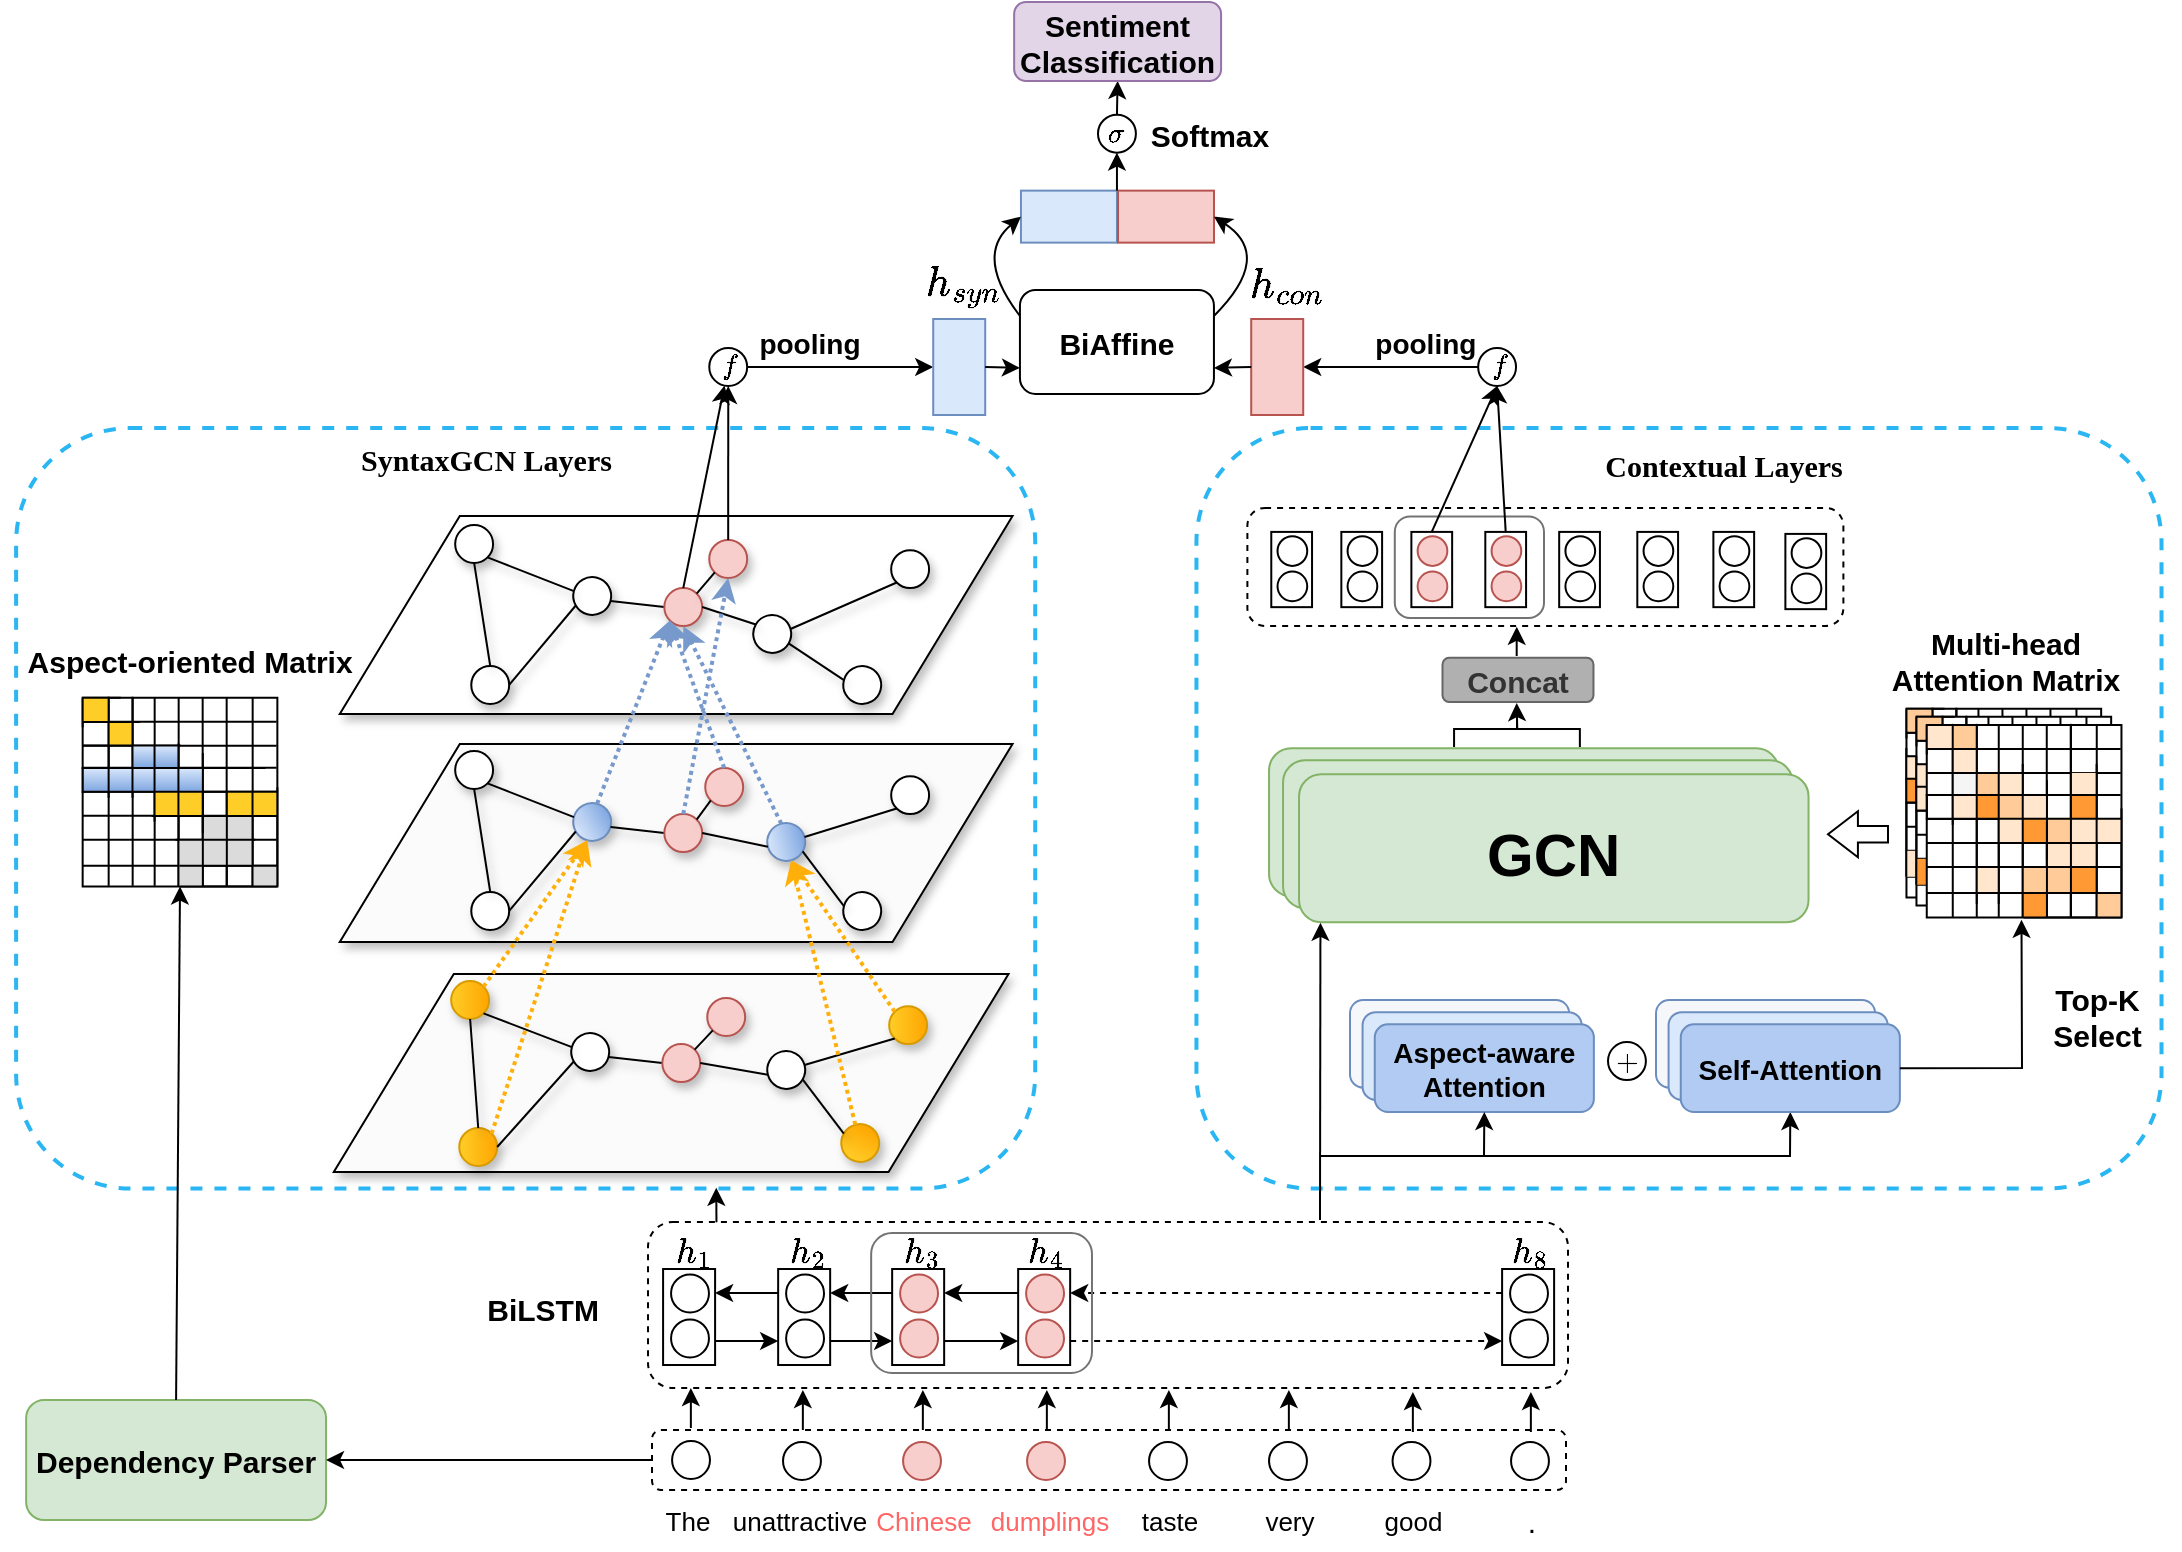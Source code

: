 <mxfile version="22.1.11" type="github">
  <diagram name="Page-1" id="5987fedf-629e-85c4-6858-42fee31821dd">
    <mxGraphModel dx="290" dy="1392" grid="1" gridSize="10" guides="1" tooltips="1" connect="1" arrows="1" fold="1" page="1" pageScale="1.5" pageWidth="1169" pageHeight="826" background="none" math="1" shadow="0">
      <root>
        <mxCell id="0" style=";html=1;" />
        <mxCell id="1" style=";html=1;" parent="0" />
        <mxCell id="7eN0rarvtx-bE8pj64Mk-1052" value="" style="rounded=1;fillColor=none;strokeColor=#29b6f2;dashed=1;strokeWidth=2;" vertex="1" parent="1">
          <mxGeometry x="801.22" y="176" width="482.53" height="380.26" as="geometry" />
        </mxCell>
        <mxCell id="7eN0rarvtx-bE8pj64Mk-1598" value="" style="group" vertex="1" connectable="0" parent="1">
          <mxGeometry x="1156" y="313" width="100" height="100" as="geometry" />
        </mxCell>
        <mxCell id="7eN0rarvtx-bE8pj64Mk-618" value="" style="group;" vertex="1" connectable="0" parent="7eN0rarvtx-bE8pj64Mk-1598">
          <mxGeometry width="97.99" height="100" as="geometry" />
        </mxCell>
        <mxCell id="7eN0rarvtx-bE8pj64Mk-619" value="" style="group;" vertex="1" connectable="0" parent="7eN0rarvtx-bE8pj64Mk-618">
          <mxGeometry x="0.229" y="2.861" width="97.761" height="95.352" as="geometry" />
        </mxCell>
        <mxCell id="7eN0rarvtx-bE8pj64Mk-620" value="" style="shape=table;startSize=0;container=1;collapsible=0;childLayout=tableLayout;fontSize=16;" vertex="1" parent="7eN0rarvtx-bE8pj64Mk-619">
          <mxGeometry y="0.523" width="97.353" height="94.352" as="geometry" />
        </mxCell>
        <mxCell id="7eN0rarvtx-bE8pj64Mk-621" value="" style="shape=tableRow;horizontal=0;startSize=0;swimlaneHead=0;swimlaneBody=0;strokeColor=inherit;top=0;left=0;bottom=0;right=0;collapsible=0;dropTarget=0;fillColor=none;points=[[0,0.5],[1,0.5]];portConstraint=eastwest;fontSize=16;" vertex="1" parent="7eN0rarvtx-bE8pj64Mk-620">
          <mxGeometry width="97.353" height="12" as="geometry" />
        </mxCell>
        <mxCell id="7eN0rarvtx-bE8pj64Mk-622" value="" style="shape=partialRectangle;connectable=0;strokeColor=default;overflow=hidden;fillColor=#FFCC99;top=0;left=0;bottom=0;right=0;pointerEvents=1;fontSize=16;" vertex="1" parent="7eN0rarvtx-bE8pj64Mk-621">
          <mxGeometry width="13" height="12" as="geometry">
            <mxRectangle width="13" height="12" as="alternateBounds" />
          </mxGeometry>
        </mxCell>
        <mxCell id="7eN0rarvtx-bE8pj64Mk-623" value="" style="shape=partialRectangle;connectable=0;strokeColor=inherit;overflow=hidden;fillColor=none;top=0;left=0;bottom=0;right=0;pointerEvents=1;fontSize=16;" vertex="1" parent="7eN0rarvtx-bE8pj64Mk-621">
          <mxGeometry x="13" width="12" height="12" as="geometry">
            <mxRectangle width="12" height="12" as="alternateBounds" />
          </mxGeometry>
        </mxCell>
        <mxCell id="7eN0rarvtx-bE8pj64Mk-624" value="" style="shape=partialRectangle;connectable=0;strokeColor=inherit;overflow=hidden;fillColor=none;top=0;left=0;bottom=0;right=0;pointerEvents=1;fontSize=16;" vertex="1" parent="7eN0rarvtx-bE8pj64Mk-621">
          <mxGeometry x="25" width="11" height="12" as="geometry">
            <mxRectangle width="11" height="12" as="alternateBounds" />
          </mxGeometry>
        </mxCell>
        <mxCell id="7eN0rarvtx-bE8pj64Mk-625" value="" style="shape=partialRectangle;connectable=0;strokeColor=inherit;overflow=hidden;fillColor=none;top=0;left=0;bottom=0;right=0;pointerEvents=1;fontSize=16;" vertex="1" parent="7eN0rarvtx-bE8pj64Mk-621">
          <mxGeometry x="36" width="12" height="12" as="geometry">
            <mxRectangle width="12" height="12" as="alternateBounds" />
          </mxGeometry>
        </mxCell>
        <mxCell id="7eN0rarvtx-bE8pj64Mk-626" value="" style="shape=partialRectangle;connectable=0;strokeColor=inherit;overflow=hidden;fillColor=none;top=0;left=0;bottom=0;right=0;pointerEvents=1;fontSize=16;" vertex="1" parent="7eN0rarvtx-bE8pj64Mk-621">
          <mxGeometry x="48" width="12" height="12" as="geometry">
            <mxRectangle width="12" height="12" as="alternateBounds" />
          </mxGeometry>
        </mxCell>
        <mxCell id="7eN0rarvtx-bE8pj64Mk-627" value="" style="shape=partialRectangle;connectable=0;strokeColor=inherit;overflow=hidden;fillColor=none;top=0;left=0;bottom=0;right=0;pointerEvents=1;fontSize=16;" vertex="1" parent="7eN0rarvtx-bE8pj64Mk-621">
          <mxGeometry x="60" width="12" height="12" as="geometry">
            <mxRectangle width="12" height="12" as="alternateBounds" />
          </mxGeometry>
        </mxCell>
        <mxCell id="7eN0rarvtx-bE8pj64Mk-628" value="" style="shape=partialRectangle;connectable=0;strokeColor=inherit;overflow=hidden;fillColor=none;top=0;left=0;bottom=0;right=0;pointerEvents=1;fontSize=16;" vertex="1" parent="7eN0rarvtx-bE8pj64Mk-621">
          <mxGeometry x="72" width="13" height="12" as="geometry">
            <mxRectangle width="13" height="12" as="alternateBounds" />
          </mxGeometry>
        </mxCell>
        <mxCell id="7eN0rarvtx-bE8pj64Mk-629" value="" style="shape=partialRectangle;connectable=0;strokeColor=inherit;overflow=hidden;fillColor=none;top=0;left=0;bottom=0;right=0;pointerEvents=1;fontSize=16;" vertex="1" parent="7eN0rarvtx-bE8pj64Mk-621">
          <mxGeometry x="85" width="12" height="12" as="geometry">
            <mxRectangle width="12" height="12" as="alternateBounds" />
          </mxGeometry>
        </mxCell>
        <mxCell id="7eN0rarvtx-bE8pj64Mk-630" value="" style="shape=tableRow;horizontal=0;startSize=0;swimlaneHead=0;swimlaneBody=0;strokeColor=inherit;top=0;left=0;bottom=0;right=0;collapsible=0;dropTarget=0;fillColor=none;points=[[0,0.5],[1,0.5]];portConstraint=eastwest;fontSize=16;" vertex="1" parent="7eN0rarvtx-bE8pj64Mk-620">
          <mxGeometry y="12" width="97.353" height="12" as="geometry" />
        </mxCell>
        <mxCell id="7eN0rarvtx-bE8pj64Mk-631" value="" style="shape=partialRectangle;connectable=0;strokeColor=inherit;overflow=hidden;fillColor=none;top=0;left=0;bottom=0;right=0;pointerEvents=1;fontSize=16;" vertex="1" parent="7eN0rarvtx-bE8pj64Mk-630">
          <mxGeometry width="13" height="12" as="geometry">
            <mxRectangle width="13" height="12" as="alternateBounds" />
          </mxGeometry>
        </mxCell>
        <mxCell id="7eN0rarvtx-bE8pj64Mk-632" value="" style="shape=partialRectangle;connectable=0;strokeColor=default;overflow=hidden;fillColor=#DBDBDB;top=0;left=0;bottom=0;right=0;pointerEvents=1;fontSize=16;" vertex="1" parent="7eN0rarvtx-bE8pj64Mk-630">
          <mxGeometry x="13" width="12" height="12" as="geometry">
            <mxRectangle width="12" height="12" as="alternateBounds" />
          </mxGeometry>
        </mxCell>
        <mxCell id="7eN0rarvtx-bE8pj64Mk-633" value="" style="shape=partialRectangle;connectable=0;strokeColor=inherit;overflow=hidden;fillColor=none;top=0;left=0;bottom=0;right=0;pointerEvents=1;fontSize=16;" vertex="1" parent="7eN0rarvtx-bE8pj64Mk-630">
          <mxGeometry x="25" width="11" height="12" as="geometry">
            <mxRectangle width="11" height="12" as="alternateBounds" />
          </mxGeometry>
        </mxCell>
        <mxCell id="7eN0rarvtx-bE8pj64Mk-634" value="" style="shape=partialRectangle;connectable=0;strokeColor=inherit;overflow=hidden;fillColor=none;top=0;left=0;bottom=0;right=0;pointerEvents=1;fontSize=16;" vertex="1" parent="7eN0rarvtx-bE8pj64Mk-630">
          <mxGeometry x="36" width="12" height="12" as="geometry">
            <mxRectangle width="12" height="12" as="alternateBounds" />
          </mxGeometry>
        </mxCell>
        <mxCell id="7eN0rarvtx-bE8pj64Mk-635" value="" style="shape=partialRectangle;connectable=0;strokeColor=inherit;overflow=hidden;fillColor=none;top=0;left=0;bottom=0;right=0;pointerEvents=1;fontSize=16;" vertex="1" parent="7eN0rarvtx-bE8pj64Mk-630">
          <mxGeometry x="48" width="12" height="12" as="geometry">
            <mxRectangle width="12" height="12" as="alternateBounds" />
          </mxGeometry>
        </mxCell>
        <mxCell id="7eN0rarvtx-bE8pj64Mk-636" value="" style="shape=partialRectangle;connectable=0;strokeColor=inherit;overflow=hidden;fillColor=none;top=0;left=0;bottom=0;right=0;pointerEvents=1;fontSize=16;" vertex="1" parent="7eN0rarvtx-bE8pj64Mk-630">
          <mxGeometry x="60" width="12" height="12" as="geometry">
            <mxRectangle width="12" height="12" as="alternateBounds" />
          </mxGeometry>
        </mxCell>
        <mxCell id="7eN0rarvtx-bE8pj64Mk-637" value="" style="shape=partialRectangle;connectable=0;strokeColor=inherit;overflow=hidden;fillColor=none;top=0;left=0;bottom=0;right=0;pointerEvents=1;fontSize=16;" vertex="1" parent="7eN0rarvtx-bE8pj64Mk-630">
          <mxGeometry x="72" width="13" height="12" as="geometry">
            <mxRectangle width="13" height="12" as="alternateBounds" />
          </mxGeometry>
        </mxCell>
        <mxCell id="7eN0rarvtx-bE8pj64Mk-638" value="" style="shape=partialRectangle;connectable=0;strokeColor=inherit;overflow=hidden;fillColor=none;top=0;left=0;bottom=0;right=0;pointerEvents=1;fontSize=16;" vertex="1" parent="7eN0rarvtx-bE8pj64Mk-630">
          <mxGeometry x="85" width="12" height="12" as="geometry">
            <mxRectangle width="12" height="12" as="alternateBounds" />
          </mxGeometry>
        </mxCell>
        <mxCell id="7eN0rarvtx-bE8pj64Mk-639" value="" style="shape=tableRow;horizontal=0;startSize=0;swimlaneHead=0;swimlaneBody=0;strokeColor=inherit;top=0;left=0;bottom=0;right=0;collapsible=0;dropTarget=0;fillColor=none;points=[[0,0.5],[1,0.5]];portConstraint=eastwest;fontSize=16;" vertex="1" parent="7eN0rarvtx-bE8pj64Mk-620">
          <mxGeometry y="24" width="97.353" height="11" as="geometry" />
        </mxCell>
        <mxCell id="7eN0rarvtx-bE8pj64Mk-640" value="" style="shape=partialRectangle;connectable=0;strokeColor=inherit;overflow=hidden;fillColor=#FFE6CC;top=0;left=0;bottom=0;right=0;pointerEvents=1;fontSize=16;" vertex="1" parent="7eN0rarvtx-bE8pj64Mk-639">
          <mxGeometry width="13" height="11" as="geometry">
            <mxRectangle width="13" height="11" as="alternateBounds" />
          </mxGeometry>
        </mxCell>
        <mxCell id="7eN0rarvtx-bE8pj64Mk-641" value="" style="shape=partialRectangle;connectable=0;strokeColor=inherit;overflow=hidden;fillColor=none;top=0;left=0;bottom=0;right=0;pointerEvents=1;fontSize=16;" vertex="1" parent="7eN0rarvtx-bE8pj64Mk-639">
          <mxGeometry x="13" width="12" height="11" as="geometry">
            <mxRectangle width="12" height="11" as="alternateBounds" />
          </mxGeometry>
        </mxCell>
        <mxCell id="7eN0rarvtx-bE8pj64Mk-642" value="" style="shape=partialRectangle;connectable=0;strokeColor=#b85450;overflow=hidden;fillColor=#DBDBDB;top=0;left=0;bottom=0;right=0;pointerEvents=1;fontSize=16;" vertex="1" parent="7eN0rarvtx-bE8pj64Mk-639">
          <mxGeometry x="25" width="11" height="11" as="geometry">
            <mxRectangle width="11" height="11" as="alternateBounds" />
          </mxGeometry>
        </mxCell>
        <mxCell id="7eN0rarvtx-bE8pj64Mk-643" value="" style="shape=partialRectangle;connectable=0;strokeColor=#b85450;overflow=hidden;fillColor=#DBDBDB;top=0;left=0;bottom=0;right=0;pointerEvents=1;fontSize=16;" vertex="1" parent="7eN0rarvtx-bE8pj64Mk-639">
          <mxGeometry x="36" width="12" height="11" as="geometry">
            <mxRectangle width="12" height="11" as="alternateBounds" />
          </mxGeometry>
        </mxCell>
        <mxCell id="7eN0rarvtx-bE8pj64Mk-644" value="" style="shape=partialRectangle;connectable=0;strokeColor=inherit;overflow=hidden;fillColor=none;top=0;left=0;bottom=0;right=0;pointerEvents=1;fontSize=16;" vertex="1" parent="7eN0rarvtx-bE8pj64Mk-639">
          <mxGeometry x="48" width="12" height="11" as="geometry">
            <mxRectangle width="12" height="11" as="alternateBounds" />
          </mxGeometry>
        </mxCell>
        <mxCell id="7eN0rarvtx-bE8pj64Mk-645" value="" style="shape=partialRectangle;connectable=0;strokeColor=inherit;overflow=hidden;fillColor=none;top=0;left=0;bottom=0;right=0;pointerEvents=1;fontSize=16;" vertex="1" parent="7eN0rarvtx-bE8pj64Mk-639">
          <mxGeometry x="60" width="12" height="11" as="geometry">
            <mxRectangle width="12" height="11" as="alternateBounds" />
          </mxGeometry>
        </mxCell>
        <mxCell id="7eN0rarvtx-bE8pj64Mk-646" value="" style="shape=partialRectangle;connectable=0;strokeColor=inherit;overflow=hidden;fillColor=none;top=0;left=0;bottom=0;right=0;pointerEvents=1;fontSize=16;" vertex="1" parent="7eN0rarvtx-bE8pj64Mk-639">
          <mxGeometry x="72" width="13" height="11" as="geometry">
            <mxRectangle width="13" height="11" as="alternateBounds" />
          </mxGeometry>
        </mxCell>
        <mxCell id="7eN0rarvtx-bE8pj64Mk-647" value="" style="shape=partialRectangle;connectable=0;strokeColor=inherit;overflow=hidden;fillColor=none;top=0;left=0;bottom=0;right=0;pointerEvents=1;fontSize=16;" vertex="1" parent="7eN0rarvtx-bE8pj64Mk-639">
          <mxGeometry x="85" width="12" height="11" as="geometry">
            <mxRectangle width="12" height="11" as="alternateBounds" />
          </mxGeometry>
        </mxCell>
        <mxCell id="7eN0rarvtx-bE8pj64Mk-648" value="" style="shape=tableRow;horizontal=0;startSize=0;swimlaneHead=0;swimlaneBody=0;strokeColor=inherit;top=0;left=0;bottom=0;right=0;collapsible=0;dropTarget=0;fillColor=none;points=[[0,0.5],[1,0.5]];portConstraint=eastwest;fontSize=16;" vertex="1" parent="7eN0rarvtx-bE8pj64Mk-620">
          <mxGeometry y="35" width="97.353" height="12" as="geometry" />
        </mxCell>
        <mxCell id="7eN0rarvtx-bE8pj64Mk-649" value="" style="shape=partialRectangle;connectable=0;strokeColor=#b85450;overflow=hidden;fillColor=#FF9933;top=0;left=0;bottom=0;right=0;pointerEvents=1;fontSize=16;" vertex="1" parent="7eN0rarvtx-bE8pj64Mk-648">
          <mxGeometry width="13" height="12" as="geometry">
            <mxRectangle width="13" height="12" as="alternateBounds" />
          </mxGeometry>
        </mxCell>
        <mxCell id="7eN0rarvtx-bE8pj64Mk-650" value="" style="shape=partialRectangle;connectable=0;strokeColor=#b85450;overflow=hidden;fillColor=#DBDBDB;top=0;left=0;bottom=0;right=0;pointerEvents=1;fontSize=16;" vertex="1" parent="7eN0rarvtx-bE8pj64Mk-648">
          <mxGeometry x="13" width="12" height="12" as="geometry">
            <mxRectangle width="12" height="12" as="alternateBounds" />
          </mxGeometry>
        </mxCell>
        <mxCell id="7eN0rarvtx-bE8pj64Mk-651" value="" style="shape=partialRectangle;connectable=0;strokeColor=#b85450;overflow=hidden;fillColor=#DBDBDB;top=0;left=0;bottom=0;right=0;pointerEvents=1;fontSize=16;" vertex="1" parent="7eN0rarvtx-bE8pj64Mk-648">
          <mxGeometry x="25" width="11" height="12" as="geometry">
            <mxRectangle width="11" height="12" as="alternateBounds" />
          </mxGeometry>
        </mxCell>
        <mxCell id="7eN0rarvtx-bE8pj64Mk-652" value="" style="shape=partialRectangle;connectable=0;strokeColor=#b85450;overflow=hidden;fillColor=#DBDBDB;top=0;left=0;bottom=0;right=0;pointerEvents=1;fontSize=16;" vertex="1" parent="7eN0rarvtx-bE8pj64Mk-648">
          <mxGeometry x="36" width="12" height="12" as="geometry">
            <mxRectangle width="12" height="12" as="alternateBounds" />
          </mxGeometry>
        </mxCell>
        <mxCell id="7eN0rarvtx-bE8pj64Mk-653" value="" style="shape=partialRectangle;connectable=0;strokeColor=#b85450;overflow=hidden;fillColor=#DBDBDB;top=0;left=0;bottom=0;right=0;pointerEvents=1;fontSize=16;" vertex="1" parent="7eN0rarvtx-bE8pj64Mk-648">
          <mxGeometry x="48" width="12" height="12" as="geometry">
            <mxRectangle width="12" height="12" as="alternateBounds" />
          </mxGeometry>
        </mxCell>
        <mxCell id="7eN0rarvtx-bE8pj64Mk-654" value="" style="shape=partialRectangle;connectable=0;strokeColor=inherit;overflow=hidden;fillColor=none;top=0;left=0;bottom=0;right=0;pointerEvents=1;fontSize=16;" vertex="1" parent="7eN0rarvtx-bE8pj64Mk-648">
          <mxGeometry x="60" width="12" height="12" as="geometry">
            <mxRectangle width="12" height="12" as="alternateBounds" />
          </mxGeometry>
        </mxCell>
        <mxCell id="7eN0rarvtx-bE8pj64Mk-655" value="" style="shape=partialRectangle;connectable=0;strokeColor=inherit;overflow=hidden;fillColor=none;top=0;left=0;bottom=0;right=0;pointerEvents=1;fontSize=16;" vertex="1" parent="7eN0rarvtx-bE8pj64Mk-648">
          <mxGeometry x="72" width="13" height="12" as="geometry">
            <mxRectangle width="13" height="12" as="alternateBounds" />
          </mxGeometry>
        </mxCell>
        <mxCell id="7eN0rarvtx-bE8pj64Mk-656" value="" style="shape=partialRectangle;connectable=0;strokeColor=inherit;overflow=hidden;fillColor=none;top=0;left=0;bottom=0;right=0;pointerEvents=1;fontSize=16;" vertex="1" parent="7eN0rarvtx-bE8pj64Mk-648">
          <mxGeometry x="85" width="12" height="12" as="geometry">
            <mxRectangle width="12" height="12" as="alternateBounds" />
          </mxGeometry>
        </mxCell>
        <mxCell id="7eN0rarvtx-bE8pj64Mk-657" value="" style="shape=tableRow;horizontal=0;startSize=0;swimlaneHead=0;swimlaneBody=0;strokeColor=inherit;top=0;left=0;bottom=0;right=0;collapsible=0;dropTarget=0;fillColor=none;points=[[0,0.5],[1,0.5]];portConstraint=eastwest;fontSize=16;" vertex="1" parent="7eN0rarvtx-bE8pj64Mk-620">
          <mxGeometry y="47" width="97.353" height="12" as="geometry" />
        </mxCell>
        <mxCell id="7eN0rarvtx-bE8pj64Mk-658" value="" style="shape=partialRectangle;connectable=0;strokeColor=inherit;overflow=hidden;fillColor=none;top=0;left=0;bottom=0;right=0;pointerEvents=1;fontSize=16;" vertex="1" parent="7eN0rarvtx-bE8pj64Mk-657">
          <mxGeometry width="13" height="12" as="geometry">
            <mxRectangle width="13" height="12" as="alternateBounds" />
          </mxGeometry>
        </mxCell>
        <mxCell id="7eN0rarvtx-bE8pj64Mk-659" value="" style="shape=partialRectangle;connectable=0;strokeColor=inherit;overflow=hidden;fillColor=none;top=0;left=0;bottom=0;right=0;pointerEvents=1;fontSize=16;" vertex="1" parent="7eN0rarvtx-bE8pj64Mk-657">
          <mxGeometry x="13" width="12" height="12" as="geometry">
            <mxRectangle width="12" height="12" as="alternateBounds" />
          </mxGeometry>
        </mxCell>
        <mxCell id="7eN0rarvtx-bE8pj64Mk-660" value="" style="shape=partialRectangle;connectable=0;strokeColor=inherit;overflow=hidden;fillColor=none;top=0;left=0;bottom=0;right=0;pointerEvents=1;fontSize=16;" vertex="1" parent="7eN0rarvtx-bE8pj64Mk-657">
          <mxGeometry x="25" width="11" height="12" as="geometry">
            <mxRectangle width="11" height="12" as="alternateBounds" />
          </mxGeometry>
        </mxCell>
        <mxCell id="7eN0rarvtx-bE8pj64Mk-661" value="" style="shape=partialRectangle;connectable=0;strokeColor=inherit;overflow=hidden;fillColor=#DBDBDB;top=0;left=0;bottom=0;right=0;pointerEvents=1;fontSize=16;" vertex="1" parent="7eN0rarvtx-bE8pj64Mk-657">
          <mxGeometry x="36" width="12" height="12" as="geometry">
            <mxRectangle width="12" height="12" as="alternateBounds" />
          </mxGeometry>
        </mxCell>
        <mxCell id="7eN0rarvtx-bE8pj64Mk-662" value="" style="shape=partialRectangle;connectable=0;strokeColor=default;overflow=hidden;fillColor=#DBDBDB;top=0;left=0;bottom=0;right=0;pointerEvents=1;fontSize=16;" vertex="1" parent="7eN0rarvtx-bE8pj64Mk-657">
          <mxGeometry x="48" width="12" height="12" as="geometry">
            <mxRectangle width="12" height="12" as="alternateBounds" />
          </mxGeometry>
        </mxCell>
        <mxCell id="7eN0rarvtx-bE8pj64Mk-663" value="" style="shape=partialRectangle;connectable=0;strokeColor=inherit;overflow=hidden;fillColor=none;top=0;left=0;bottom=0;right=0;pointerEvents=1;fontSize=16;" vertex="1" parent="7eN0rarvtx-bE8pj64Mk-657">
          <mxGeometry x="60" width="12" height="12" as="geometry">
            <mxRectangle width="12" height="12" as="alternateBounds" />
          </mxGeometry>
        </mxCell>
        <mxCell id="7eN0rarvtx-bE8pj64Mk-664" value="" style="shape=partialRectangle;connectable=0;strokeColor=inherit;overflow=hidden;fillColor=#DBDBDB;top=0;left=0;bottom=0;right=0;pointerEvents=1;fontSize=16;strokeWidth=3;" vertex="1" parent="7eN0rarvtx-bE8pj64Mk-657">
          <mxGeometry x="72" width="13" height="12" as="geometry">
            <mxRectangle width="13" height="12" as="alternateBounds" />
          </mxGeometry>
        </mxCell>
        <mxCell id="7eN0rarvtx-bE8pj64Mk-665" value="" style="shape=partialRectangle;connectable=0;strokeColor=inherit;overflow=hidden;fillColor=#DBDBDB;top=0;left=0;bottom=0;right=0;pointerEvents=1;fontSize=16;" vertex="1" parent="7eN0rarvtx-bE8pj64Mk-657">
          <mxGeometry x="85" width="12" height="12" as="geometry">
            <mxRectangle width="12" height="12" as="alternateBounds" />
          </mxGeometry>
        </mxCell>
        <mxCell id="7eN0rarvtx-bE8pj64Mk-666" value="" style="shape=tableRow;horizontal=0;startSize=0;swimlaneHead=0;swimlaneBody=0;strokeColor=inherit;top=0;left=0;bottom=0;right=0;collapsible=0;dropTarget=0;fillColor=none;points=[[0,0.5],[1,0.5]];portConstraint=eastwest;fontSize=16;" vertex="1" parent="7eN0rarvtx-bE8pj64Mk-620">
          <mxGeometry y="59" width="97.353" height="12" as="geometry" />
        </mxCell>
        <mxCell id="7eN0rarvtx-bE8pj64Mk-667" value="" style="shape=partialRectangle;connectable=0;strokeColor=inherit;overflow=hidden;fillColor=none;top=0;left=0;bottom=0;right=0;pointerEvents=1;fontSize=16;" vertex="1" parent="7eN0rarvtx-bE8pj64Mk-666">
          <mxGeometry width="13" height="12" as="geometry">
            <mxRectangle width="13" height="12" as="alternateBounds" />
          </mxGeometry>
        </mxCell>
        <mxCell id="7eN0rarvtx-bE8pj64Mk-668" value="" style="shape=partialRectangle;connectable=0;strokeColor=inherit;overflow=hidden;fillColor=none;top=0;left=0;bottom=0;right=0;pointerEvents=1;fontSize=16;" vertex="1" parent="7eN0rarvtx-bE8pj64Mk-666">
          <mxGeometry x="13" width="12" height="12" as="geometry">
            <mxRectangle width="12" height="12" as="alternateBounds" />
          </mxGeometry>
        </mxCell>
        <mxCell id="7eN0rarvtx-bE8pj64Mk-669" value="" style="shape=partialRectangle;connectable=0;strokeColor=inherit;overflow=hidden;fillColor=none;top=0;left=0;bottom=0;right=0;pointerEvents=1;fontSize=16;" vertex="1" parent="7eN0rarvtx-bE8pj64Mk-666">
          <mxGeometry x="25" width="11" height="12" as="geometry">
            <mxRectangle width="11" height="12" as="alternateBounds" />
          </mxGeometry>
        </mxCell>
        <mxCell id="7eN0rarvtx-bE8pj64Mk-670" value="" style="shape=partialRectangle;connectable=0;strokeColor=inherit;overflow=hidden;fillColor=none;top=0;left=0;bottom=0;right=0;pointerEvents=1;fontSize=16;" vertex="1" parent="7eN0rarvtx-bE8pj64Mk-666">
          <mxGeometry x="36" width="12" height="12" as="geometry">
            <mxRectangle width="12" height="12" as="alternateBounds" />
          </mxGeometry>
        </mxCell>
        <mxCell id="7eN0rarvtx-bE8pj64Mk-671" value="" style="shape=partialRectangle;connectable=0;strokeColor=inherit;overflow=hidden;fillColor=none;top=0;left=0;bottom=0;right=0;pointerEvents=1;fontSize=16;" vertex="1" parent="7eN0rarvtx-bE8pj64Mk-666">
          <mxGeometry x="48" width="12" height="12" as="geometry">
            <mxRectangle width="12" height="12" as="alternateBounds" />
          </mxGeometry>
        </mxCell>
        <mxCell id="7eN0rarvtx-bE8pj64Mk-672" value="" style="shape=partialRectangle;connectable=0;strokeColor=default;overflow=hidden;fillColor=#DBDBDB;top=0;left=0;bottom=0;right=0;pointerEvents=1;fontSize=16;perimeterSpacing=1;strokeWidth=3;" vertex="1" parent="7eN0rarvtx-bE8pj64Mk-666">
          <mxGeometry x="60" width="12" height="12" as="geometry">
            <mxRectangle width="12" height="12" as="alternateBounds" />
          </mxGeometry>
        </mxCell>
        <mxCell id="7eN0rarvtx-bE8pj64Mk-673" value="" style="shape=partialRectangle;connectable=0;strokeColor=default;overflow=hidden;fillColor=#DBDBDB;top=0;left=0;bottom=0;right=0;pointerEvents=1;fontSize=16;shadow=0;dashed=1;dashPattern=1 2;gradientColor=none;" vertex="1" parent="7eN0rarvtx-bE8pj64Mk-666">
          <mxGeometry x="72" width="13" height="12" as="geometry">
            <mxRectangle width="13" height="12" as="alternateBounds" />
          </mxGeometry>
        </mxCell>
        <mxCell id="7eN0rarvtx-bE8pj64Mk-674" value="" style="shape=partialRectangle;connectable=0;strokeColor=inherit;overflow=hidden;fillColor=none;top=0;left=0;bottom=0;right=0;pointerEvents=1;fontSize=16;" vertex="1" parent="7eN0rarvtx-bE8pj64Mk-666">
          <mxGeometry x="85" width="12" height="12" as="geometry">
            <mxRectangle width="12" height="12" as="alternateBounds" />
          </mxGeometry>
        </mxCell>
        <mxCell id="7eN0rarvtx-bE8pj64Mk-675" value="" style="shape=tableRow;horizontal=0;startSize=0;swimlaneHead=0;swimlaneBody=0;strokeColor=inherit;top=0;left=0;bottom=0;right=0;collapsible=0;dropTarget=0;fillColor=none;points=[[0,0.5],[1,0.5]];portConstraint=eastwest;fontSize=16;" vertex="1" parent="7eN0rarvtx-bE8pj64Mk-620">
          <mxGeometry y="71" width="97.353" height="13" as="geometry" />
        </mxCell>
        <mxCell id="7eN0rarvtx-bE8pj64Mk-676" value="" style="shape=partialRectangle;connectable=0;strokeColor=inherit;overflow=hidden;fillColor=#FFE6CC;top=0;left=0;bottom=0;right=0;pointerEvents=1;fontSize=16;" vertex="1" parent="7eN0rarvtx-bE8pj64Mk-675">
          <mxGeometry width="13" height="13" as="geometry">
            <mxRectangle width="13" height="13" as="alternateBounds" />
          </mxGeometry>
        </mxCell>
        <mxCell id="7eN0rarvtx-bE8pj64Mk-677" value="" style="shape=partialRectangle;connectable=0;strokeColor=inherit;overflow=hidden;fillColor=none;top=0;left=0;bottom=0;right=0;pointerEvents=1;fontSize=16;" vertex="1" parent="7eN0rarvtx-bE8pj64Mk-675">
          <mxGeometry x="13" width="12" height="13" as="geometry">
            <mxRectangle width="12" height="13" as="alternateBounds" />
          </mxGeometry>
        </mxCell>
        <mxCell id="7eN0rarvtx-bE8pj64Mk-678" value="" style="shape=partialRectangle;connectable=0;strokeColor=inherit;overflow=hidden;fillColor=none;top=0;left=0;bottom=0;right=0;pointerEvents=1;fontSize=16;" vertex="1" parent="7eN0rarvtx-bE8pj64Mk-675">
          <mxGeometry x="25" width="11" height="13" as="geometry">
            <mxRectangle width="11" height="13" as="alternateBounds" />
          </mxGeometry>
        </mxCell>
        <mxCell id="7eN0rarvtx-bE8pj64Mk-679" value="" style="shape=partialRectangle;connectable=0;strokeColor=inherit;overflow=hidden;fillColor=none;top=0;left=0;bottom=0;right=0;pointerEvents=1;fontSize=16;" vertex="1" parent="7eN0rarvtx-bE8pj64Mk-675">
          <mxGeometry x="36" width="12" height="13" as="geometry">
            <mxRectangle width="12" height="13" as="alternateBounds" />
          </mxGeometry>
        </mxCell>
        <mxCell id="7eN0rarvtx-bE8pj64Mk-680" value="" style="shape=partialRectangle;connectable=0;strokeColor=inherit;overflow=hidden;fillColor=#DBDBDB;top=0;left=0;bottom=0;right=0;pointerEvents=1;fontSize=16;" vertex="1" parent="7eN0rarvtx-bE8pj64Mk-675">
          <mxGeometry x="48" width="12" height="13" as="geometry">
            <mxRectangle width="12" height="13" as="alternateBounds" />
          </mxGeometry>
        </mxCell>
        <mxCell id="7eN0rarvtx-bE8pj64Mk-681" value="" style="shape=partialRectangle;connectable=0;strokeColor=inherit;overflow=hidden;fillColor=#DBDBDB;top=0;left=0;bottom=0;right=0;pointerEvents=1;fontSize=16;" vertex="1" parent="7eN0rarvtx-bE8pj64Mk-675">
          <mxGeometry x="60" width="12" height="13" as="geometry">
            <mxRectangle width="12" height="13" as="alternateBounds" />
          </mxGeometry>
        </mxCell>
        <mxCell id="7eN0rarvtx-bE8pj64Mk-682" value="" style="shape=partialRectangle;connectable=0;strokeColor=default;overflow=hidden;fillColor=#DBDBDB;top=0;left=0;bottom=0;right=0;pointerEvents=1;fontSize=16;" vertex="1" parent="7eN0rarvtx-bE8pj64Mk-675">
          <mxGeometry x="72" width="13" height="13" as="geometry">
            <mxRectangle width="13" height="13" as="alternateBounds" />
          </mxGeometry>
        </mxCell>
        <mxCell id="7eN0rarvtx-bE8pj64Mk-683" value="" style="shape=partialRectangle;connectable=0;strokeColor=inherit;overflow=hidden;fillColor=none;top=0;left=0;bottom=0;right=0;pointerEvents=1;fontSize=16;" vertex="1" parent="7eN0rarvtx-bE8pj64Mk-675">
          <mxGeometry x="85" width="12" height="13" as="geometry">
            <mxRectangle width="12" height="13" as="alternateBounds" />
          </mxGeometry>
        </mxCell>
        <mxCell id="7eN0rarvtx-bE8pj64Mk-684" value="" style="shape=tableRow;horizontal=0;startSize=0;swimlaneHead=0;swimlaneBody=0;strokeColor=inherit;top=0;left=0;bottom=0;right=0;collapsible=0;dropTarget=0;fillColor=none;points=[[0,0.5],[1,0.5]];portConstraint=eastwest;fontSize=16;" vertex="1" parent="7eN0rarvtx-bE8pj64Mk-620">
          <mxGeometry y="84" width="97.353" height="10" as="geometry" />
        </mxCell>
        <mxCell id="7eN0rarvtx-bE8pj64Mk-685" value="" style="shape=partialRectangle;connectable=0;strokeColor=inherit;overflow=hidden;fillColor=none;top=0;left=0;bottom=0;right=0;pointerEvents=1;fontSize=16;" vertex="1" parent="7eN0rarvtx-bE8pj64Mk-684">
          <mxGeometry width="13" height="10" as="geometry">
            <mxRectangle width="13" height="10" as="alternateBounds" />
          </mxGeometry>
        </mxCell>
        <mxCell id="7eN0rarvtx-bE8pj64Mk-686" value="" style="shape=partialRectangle;connectable=0;strokeColor=inherit;overflow=hidden;fillColor=none;top=0;left=0;bottom=0;right=0;pointerEvents=1;fontSize=16;" vertex="1" parent="7eN0rarvtx-bE8pj64Mk-684">
          <mxGeometry x="13" width="12" height="10" as="geometry">
            <mxRectangle width="12" height="10" as="alternateBounds" />
          </mxGeometry>
        </mxCell>
        <mxCell id="7eN0rarvtx-bE8pj64Mk-687" value="" style="shape=partialRectangle;connectable=0;strokeColor=inherit;overflow=hidden;fillColor=none;top=0;left=0;bottom=0;right=0;pointerEvents=1;fontSize=16;" vertex="1" parent="7eN0rarvtx-bE8pj64Mk-684">
          <mxGeometry x="25" width="11" height="10" as="geometry">
            <mxRectangle width="11" height="10" as="alternateBounds" />
          </mxGeometry>
        </mxCell>
        <mxCell id="7eN0rarvtx-bE8pj64Mk-688" value="" style="shape=partialRectangle;connectable=0;strokeColor=inherit;overflow=hidden;fillColor=none;top=0;left=0;bottom=0;right=0;pointerEvents=1;fontSize=16;" vertex="1" parent="7eN0rarvtx-bE8pj64Mk-684">
          <mxGeometry x="36" width="12" height="10" as="geometry">
            <mxRectangle width="12" height="10" as="alternateBounds" />
          </mxGeometry>
        </mxCell>
        <mxCell id="7eN0rarvtx-bE8pj64Mk-689" value="" style="shape=partialRectangle;connectable=0;strokeColor=inherit;overflow=hidden;fillColor=#DBDBDB;top=0;left=0;bottom=0;right=0;pointerEvents=1;fontSize=16;" vertex="1" parent="7eN0rarvtx-bE8pj64Mk-684">
          <mxGeometry x="48" width="12" height="10" as="geometry">
            <mxRectangle width="12" height="10" as="alternateBounds" />
          </mxGeometry>
        </mxCell>
        <mxCell id="7eN0rarvtx-bE8pj64Mk-690" value="" style="shape=partialRectangle;connectable=0;strokeColor=inherit;overflow=hidden;fillColor=none;top=0;left=0;bottom=0;right=0;pointerEvents=1;fontSize=16;" vertex="1" parent="7eN0rarvtx-bE8pj64Mk-684">
          <mxGeometry x="60" width="12" height="10" as="geometry">
            <mxRectangle width="12" height="10" as="alternateBounds" />
          </mxGeometry>
        </mxCell>
        <mxCell id="7eN0rarvtx-bE8pj64Mk-691" value="" style="shape=partialRectangle;connectable=0;strokeColor=inherit;overflow=hidden;fillColor=none;top=0;left=0;bottom=0;right=0;pointerEvents=1;fontSize=16;" vertex="1" parent="7eN0rarvtx-bE8pj64Mk-684">
          <mxGeometry x="72" width="13" height="10" as="geometry">
            <mxRectangle width="13" height="10" as="alternateBounds" />
          </mxGeometry>
        </mxCell>
        <mxCell id="7eN0rarvtx-bE8pj64Mk-692" value="" style="shape=partialRectangle;connectable=0;strokeColor=default;overflow=hidden;fillColor=#DBDBDB;top=0;left=0;bottom=0;right=0;pointerEvents=1;fontSize=16;" vertex="1" parent="7eN0rarvtx-bE8pj64Mk-684">
          <mxGeometry x="85" width="12" height="10" as="geometry">
            <mxRectangle width="12" height="10" as="alternateBounds" />
          </mxGeometry>
        </mxCell>
        <mxCell id="7eN0rarvtx-bE8pj64Mk-693" value="" style="line;strokeWidth=1;direction=south;" vertex="1" parent="7eN0rarvtx-bE8pj64Mk-619">
          <mxGeometry x="82.546" y="47.199" width="4.768" height="47.676" as="geometry" />
        </mxCell>
        <mxCell id="7eN0rarvtx-bE8pj64Mk-694" value="" style="line;strokeWidth=1;direction=south;" vertex="1" parent="7eN0rarvtx-bE8pj64Mk-619">
          <mxGeometry x="69.7" y="47.199" width="4.768" height="47.676" as="geometry" />
        </mxCell>
        <mxCell id="7eN0rarvtx-bE8pj64Mk-695" value="" style="line;strokeWidth=1;direction=south;" vertex="1" parent="7eN0rarvtx-bE8pj64Mk-619">
          <mxGeometry x="45.5" y="23.361" width="4.768" height="71.514" as="geometry" />
        </mxCell>
        <mxCell id="7eN0rarvtx-bE8pj64Mk-696" value="" style="line;strokeWidth=1;direction=south;" vertex="1" parent="7eN0rarvtx-bE8pj64Mk-619">
          <mxGeometry x="33.555" y="24.315" width="4.768" height="38.141" as="geometry" />
        </mxCell>
        <mxCell id="7eN0rarvtx-bE8pj64Mk-697" value="" style="line;strokeWidth=1;direction=south;" vertex="1" parent="7eN0rarvtx-bE8pj64Mk-619">
          <mxGeometry x="57.708" y="47.199" width="4.768" height="47.676" as="geometry" />
        </mxCell>
        <mxCell id="7eN0rarvtx-bE8pj64Mk-698" value="" style="line;strokeWidth=1;direction=south;rotation=90;" vertex="1" parent="7eN0rarvtx-bE8pj64Mk-619">
          <mxGeometry x="63.968" y="51.575" width="4.768" height="39.928" as="geometry" />
        </mxCell>
        <mxCell id="7eN0rarvtx-bE8pj64Mk-699" value="" style="line;strokeWidth=1;direction=south;rotation=90;" vertex="1" parent="7eN0rarvtx-bE8pj64Mk-619">
          <mxGeometry x="70.545" y="60" width="4.768" height="49.082" as="geometry" />
        </mxCell>
        <mxCell id="7eN0rarvtx-bE8pj64Mk-700" value="" style="line;strokeWidth=1;direction=south;rotation=0;" vertex="1" parent="7eN0rarvtx-bE8pj64Mk-619">
          <mxGeometry x="94.993" y="45.292" width="4.768" height="49.583" as="geometry" />
        </mxCell>
        <mxCell id="7eN0rarvtx-bE8pj64Mk-701" value="" style="line;strokeWidth=1;direction=south;rotation=90;" vertex="1" parent="7eN0rarvtx-bE8pj64Mk-619">
          <mxGeometry x="63.584" y="28.129" width="4.768" height="62.932" as="geometry" />
        </mxCell>
        <mxCell id="7eN0rarvtx-bE8pj64Mk-702" value="" style="line;strokeWidth=1;direction=south;rotation=90;" vertex="1" parent="7eN0rarvtx-bE8pj64Mk-619">
          <mxGeometry x="46.14" y="-1.5" width="4.77" height="97.87" as="geometry" />
        </mxCell>
        <mxCell id="7eN0rarvtx-bE8pj64Mk-703" value="" style="line;strokeWidth=1;direction=south;rotation=90;" vertex="1" parent="7eN0rarvtx-bE8pj64Mk-619">
          <mxGeometry x="43.09" y="-10.4" width="4.77" height="91.92" as="geometry" />
        </mxCell>
        <mxCell id="7eN0rarvtx-bE8pj64Mk-704" value="" style="line;strokeWidth=1;direction=south;rotation=0;" vertex="1" parent="7eN0rarvtx-bE8pj64Mk-619">
          <mxGeometry x="10.6" width="4.768" height="50.536" as="geometry" />
        </mxCell>
        <mxCell id="7eN0rarvtx-bE8pj64Mk-705" value="" style="line;strokeWidth=1;direction=south;rotation=0;" vertex="1" parent="7eN0rarvtx-bE8pj64Mk-619">
          <mxGeometry x="22.532" width="4.768" height="50.536" as="geometry" />
        </mxCell>
        <mxCell id="7eN0rarvtx-bE8pj64Mk-706" value="" style="line;strokeWidth=1;direction=south;" vertex="1" parent="7eN0rarvtx-bE8pj64Mk-619">
          <mxGeometry x="-2.384" y="0.523" width="4.768" height="14.779" as="geometry" />
        </mxCell>
        <mxCell id="7eN0rarvtx-bE8pj64Mk-707" value="" style="line;strokeWidth=1;direction=south;" vertex="1" parent="7eN0rarvtx-bE8pj64Mk-619">
          <mxGeometry x="55.091" y="28.129" width="10" height="40" as="geometry" />
        </mxCell>
        <mxCell id="7eN0rarvtx-bE8pj64Mk-1277" value="" style="line;strokeWidth=1;direction=south;rotation=0;" vertex="1" parent="7eN0rarvtx-bE8pj64Mk-619">
          <mxGeometry x="-7.749" y="20.109" width="15.35" height="64.41" as="geometry" />
        </mxCell>
        <mxCell id="7eN0rarvtx-bE8pj64Mk-708" value="" style="line;strokeWidth=1;direction=south;rotation=90;" vertex="1" parent="7eN0rarvtx-bE8pj64Mk-618">
          <mxGeometry x="12.038" y="1" width="4.768" height="28.844" as="geometry" />
        </mxCell>
        <mxCell id="7eN0rarvtx-bE8pj64Mk-709" value="" style="line;strokeWidth=1;direction=south;rotation=90;" vertex="1" parent="7eN0rarvtx-bE8pj64Mk-618">
          <mxGeometry x="22.203" y="2.598" width="4.768" height="49.168" as="geometry" />
        </mxCell>
        <mxCell id="7eN0rarvtx-bE8pj64Mk-710" value="" style="line;strokeWidth=1;direction=south;rotation=90;" vertex="1" parent="7eN0rarvtx-bE8pj64Mk-618">
          <mxGeometry x="70.75" y="73.3" width="4.768" height="48.868" as="geometry" />
        </mxCell>
        <mxCell id="7eN0rarvtx-bE8pj64Mk-711" value="" style="line;strokeWidth=1;direction=south;rotation=90;" vertex="1" parent="7eN0rarvtx-bE8pj64Mk-618">
          <mxGeometry x="7.271" y="-6.271" width="4.768" height="19.309" as="geometry" />
        </mxCell>
        <mxCell id="7eN0rarvtx-bE8pj64Mk-1496" value="" style="group;" vertex="1" connectable="0" parent="7eN0rarvtx-bE8pj64Mk-1598">
          <mxGeometry x="5" y="4" width="97.99" height="100" as="geometry" />
        </mxCell>
        <mxCell id="7eN0rarvtx-bE8pj64Mk-1497" value="" style="group;" vertex="1" connectable="0" parent="7eN0rarvtx-bE8pj64Mk-1496">
          <mxGeometry x="0.229" y="2.861" width="97.761" height="95.352" as="geometry" />
        </mxCell>
        <mxCell id="7eN0rarvtx-bE8pj64Mk-1498" value="" style="shape=table;startSize=0;container=1;collapsible=0;childLayout=tableLayout;fontSize=16;" vertex="1" parent="7eN0rarvtx-bE8pj64Mk-1497">
          <mxGeometry y="0.523" width="97.353" height="94.352" as="geometry" />
        </mxCell>
        <mxCell id="7eN0rarvtx-bE8pj64Mk-1499" value="" style="shape=tableRow;horizontal=0;startSize=0;swimlaneHead=0;swimlaneBody=0;strokeColor=inherit;top=0;left=0;bottom=0;right=0;collapsible=0;dropTarget=0;fillColor=none;points=[[0,0.5],[1,0.5]];portConstraint=eastwest;fontSize=16;" vertex="1" parent="7eN0rarvtx-bE8pj64Mk-1498">
          <mxGeometry width="97.353" height="12" as="geometry" />
        </mxCell>
        <mxCell id="7eN0rarvtx-bE8pj64Mk-1500" value="" style="shape=partialRectangle;connectable=0;strokeColor=default;overflow=hidden;fillColor=#FFCC99;top=0;left=0;bottom=0;right=0;pointerEvents=1;fontSize=16;" vertex="1" parent="7eN0rarvtx-bE8pj64Mk-1499">
          <mxGeometry width="13" height="12" as="geometry">
            <mxRectangle width="13" height="12" as="alternateBounds" />
          </mxGeometry>
        </mxCell>
        <mxCell id="7eN0rarvtx-bE8pj64Mk-1501" value="" style="shape=partialRectangle;connectable=0;strokeColor=inherit;overflow=hidden;fillColor=none;top=0;left=0;bottom=0;right=0;pointerEvents=1;fontSize=16;" vertex="1" parent="7eN0rarvtx-bE8pj64Mk-1499">
          <mxGeometry x="13" width="12" height="12" as="geometry">
            <mxRectangle width="12" height="12" as="alternateBounds" />
          </mxGeometry>
        </mxCell>
        <mxCell id="7eN0rarvtx-bE8pj64Mk-1502" value="" style="shape=partialRectangle;connectable=0;strokeColor=inherit;overflow=hidden;fillColor=none;top=0;left=0;bottom=0;right=0;pointerEvents=1;fontSize=16;" vertex="1" parent="7eN0rarvtx-bE8pj64Mk-1499">
          <mxGeometry x="25" width="11" height="12" as="geometry">
            <mxRectangle width="11" height="12" as="alternateBounds" />
          </mxGeometry>
        </mxCell>
        <mxCell id="7eN0rarvtx-bE8pj64Mk-1503" value="" style="shape=partialRectangle;connectable=0;strokeColor=inherit;overflow=hidden;fillColor=none;top=0;left=0;bottom=0;right=0;pointerEvents=1;fontSize=16;" vertex="1" parent="7eN0rarvtx-bE8pj64Mk-1499">
          <mxGeometry x="36" width="12" height="12" as="geometry">
            <mxRectangle width="12" height="12" as="alternateBounds" />
          </mxGeometry>
        </mxCell>
        <mxCell id="7eN0rarvtx-bE8pj64Mk-1504" value="" style="shape=partialRectangle;connectable=0;strokeColor=inherit;overflow=hidden;fillColor=none;top=0;left=0;bottom=0;right=0;pointerEvents=1;fontSize=16;" vertex="1" parent="7eN0rarvtx-bE8pj64Mk-1499">
          <mxGeometry x="48" width="12" height="12" as="geometry">
            <mxRectangle width="12" height="12" as="alternateBounds" />
          </mxGeometry>
        </mxCell>
        <mxCell id="7eN0rarvtx-bE8pj64Mk-1505" value="" style="shape=partialRectangle;connectable=0;strokeColor=inherit;overflow=hidden;fillColor=none;top=0;left=0;bottom=0;right=0;pointerEvents=1;fontSize=16;" vertex="1" parent="7eN0rarvtx-bE8pj64Mk-1499">
          <mxGeometry x="60" width="12" height="12" as="geometry">
            <mxRectangle width="12" height="12" as="alternateBounds" />
          </mxGeometry>
        </mxCell>
        <mxCell id="7eN0rarvtx-bE8pj64Mk-1506" value="" style="shape=partialRectangle;connectable=0;strokeColor=inherit;overflow=hidden;fillColor=none;top=0;left=0;bottom=0;right=0;pointerEvents=1;fontSize=16;" vertex="1" parent="7eN0rarvtx-bE8pj64Mk-1499">
          <mxGeometry x="72" width="13" height="12" as="geometry">
            <mxRectangle width="13" height="12" as="alternateBounds" />
          </mxGeometry>
        </mxCell>
        <mxCell id="7eN0rarvtx-bE8pj64Mk-1507" value="" style="shape=partialRectangle;connectable=0;strokeColor=inherit;overflow=hidden;fillColor=none;top=0;left=0;bottom=0;right=0;pointerEvents=1;fontSize=16;" vertex="1" parent="7eN0rarvtx-bE8pj64Mk-1499">
          <mxGeometry x="85" width="12" height="12" as="geometry">
            <mxRectangle width="12" height="12" as="alternateBounds" />
          </mxGeometry>
        </mxCell>
        <mxCell id="7eN0rarvtx-bE8pj64Mk-1508" value="" style="shape=tableRow;horizontal=0;startSize=0;swimlaneHead=0;swimlaneBody=0;strokeColor=inherit;top=0;left=0;bottom=0;right=0;collapsible=0;dropTarget=0;fillColor=none;points=[[0,0.5],[1,0.5]];portConstraint=eastwest;fontSize=16;" vertex="1" parent="7eN0rarvtx-bE8pj64Mk-1498">
          <mxGeometry y="12" width="97.353" height="12" as="geometry" />
        </mxCell>
        <mxCell id="7eN0rarvtx-bE8pj64Mk-1509" value="" style="shape=partialRectangle;connectable=0;strokeColor=inherit;overflow=hidden;fillColor=none;top=0;left=0;bottom=0;right=0;pointerEvents=1;fontSize=16;" vertex="1" parent="7eN0rarvtx-bE8pj64Mk-1508">
          <mxGeometry width="13" height="12" as="geometry">
            <mxRectangle width="13" height="12" as="alternateBounds" />
          </mxGeometry>
        </mxCell>
        <mxCell id="7eN0rarvtx-bE8pj64Mk-1510" value="" style="shape=partialRectangle;connectable=0;strokeColor=default;overflow=hidden;fillColor=#DBDBDB;top=0;left=0;bottom=0;right=0;pointerEvents=1;fontSize=16;" vertex="1" parent="7eN0rarvtx-bE8pj64Mk-1508">
          <mxGeometry x="13" width="12" height="12" as="geometry">
            <mxRectangle width="12" height="12" as="alternateBounds" />
          </mxGeometry>
        </mxCell>
        <mxCell id="7eN0rarvtx-bE8pj64Mk-1511" value="" style="shape=partialRectangle;connectable=0;strokeColor=inherit;overflow=hidden;fillColor=none;top=0;left=0;bottom=0;right=0;pointerEvents=1;fontSize=16;" vertex="1" parent="7eN0rarvtx-bE8pj64Mk-1508">
          <mxGeometry x="25" width="11" height="12" as="geometry">
            <mxRectangle width="11" height="12" as="alternateBounds" />
          </mxGeometry>
        </mxCell>
        <mxCell id="7eN0rarvtx-bE8pj64Mk-1512" value="" style="shape=partialRectangle;connectable=0;strokeColor=inherit;overflow=hidden;fillColor=none;top=0;left=0;bottom=0;right=0;pointerEvents=1;fontSize=16;" vertex="1" parent="7eN0rarvtx-bE8pj64Mk-1508">
          <mxGeometry x="36" width="12" height="12" as="geometry">
            <mxRectangle width="12" height="12" as="alternateBounds" />
          </mxGeometry>
        </mxCell>
        <mxCell id="7eN0rarvtx-bE8pj64Mk-1513" value="" style="shape=partialRectangle;connectable=0;strokeColor=inherit;overflow=hidden;fillColor=none;top=0;left=0;bottom=0;right=0;pointerEvents=1;fontSize=16;" vertex="1" parent="7eN0rarvtx-bE8pj64Mk-1508">
          <mxGeometry x="48" width="12" height="12" as="geometry">
            <mxRectangle width="12" height="12" as="alternateBounds" />
          </mxGeometry>
        </mxCell>
        <mxCell id="7eN0rarvtx-bE8pj64Mk-1514" value="" style="shape=partialRectangle;connectable=0;strokeColor=inherit;overflow=hidden;fillColor=none;top=0;left=0;bottom=0;right=0;pointerEvents=1;fontSize=16;" vertex="1" parent="7eN0rarvtx-bE8pj64Mk-1508">
          <mxGeometry x="60" width="12" height="12" as="geometry">
            <mxRectangle width="12" height="12" as="alternateBounds" />
          </mxGeometry>
        </mxCell>
        <mxCell id="7eN0rarvtx-bE8pj64Mk-1515" value="" style="shape=partialRectangle;connectable=0;strokeColor=inherit;overflow=hidden;fillColor=none;top=0;left=0;bottom=0;right=0;pointerEvents=1;fontSize=16;" vertex="1" parent="7eN0rarvtx-bE8pj64Mk-1508">
          <mxGeometry x="72" width="13" height="12" as="geometry">
            <mxRectangle width="13" height="12" as="alternateBounds" />
          </mxGeometry>
        </mxCell>
        <mxCell id="7eN0rarvtx-bE8pj64Mk-1516" value="" style="shape=partialRectangle;connectable=0;strokeColor=inherit;overflow=hidden;fillColor=none;top=0;left=0;bottom=0;right=0;pointerEvents=1;fontSize=16;" vertex="1" parent="7eN0rarvtx-bE8pj64Mk-1508">
          <mxGeometry x="85" width="12" height="12" as="geometry">
            <mxRectangle width="12" height="12" as="alternateBounds" />
          </mxGeometry>
        </mxCell>
        <mxCell id="7eN0rarvtx-bE8pj64Mk-1517" value="" style="shape=tableRow;horizontal=0;startSize=0;swimlaneHead=0;swimlaneBody=0;strokeColor=inherit;top=0;left=0;bottom=0;right=0;collapsible=0;dropTarget=0;fillColor=none;points=[[0,0.5],[1,0.5]];portConstraint=eastwest;fontSize=16;" vertex="1" parent="7eN0rarvtx-bE8pj64Mk-1498">
          <mxGeometry y="24" width="97.353" height="11" as="geometry" />
        </mxCell>
        <mxCell id="7eN0rarvtx-bE8pj64Mk-1518" value="" style="shape=partialRectangle;connectable=0;strokeColor=inherit;overflow=hidden;fillColor=#FFE6CC;top=0;left=0;bottom=0;right=0;pointerEvents=1;fontSize=16;" vertex="1" parent="7eN0rarvtx-bE8pj64Mk-1517">
          <mxGeometry width="13" height="11" as="geometry">
            <mxRectangle width="13" height="11" as="alternateBounds" />
          </mxGeometry>
        </mxCell>
        <mxCell id="7eN0rarvtx-bE8pj64Mk-1519" value="" style="shape=partialRectangle;connectable=0;strokeColor=inherit;overflow=hidden;fillColor=none;top=0;left=0;bottom=0;right=0;pointerEvents=1;fontSize=16;" vertex="1" parent="7eN0rarvtx-bE8pj64Mk-1517">
          <mxGeometry x="13" width="12" height="11" as="geometry">
            <mxRectangle width="12" height="11" as="alternateBounds" />
          </mxGeometry>
        </mxCell>
        <mxCell id="7eN0rarvtx-bE8pj64Mk-1520" value="" style="shape=partialRectangle;connectable=0;strokeColor=#b85450;overflow=hidden;fillColor=#DBDBDB;top=0;left=0;bottom=0;right=0;pointerEvents=1;fontSize=16;" vertex="1" parent="7eN0rarvtx-bE8pj64Mk-1517">
          <mxGeometry x="25" width="11" height="11" as="geometry">
            <mxRectangle width="11" height="11" as="alternateBounds" />
          </mxGeometry>
        </mxCell>
        <mxCell id="7eN0rarvtx-bE8pj64Mk-1521" value="" style="shape=partialRectangle;connectable=0;strokeColor=#b85450;overflow=hidden;fillColor=#DBDBDB;top=0;left=0;bottom=0;right=0;pointerEvents=1;fontSize=16;" vertex="1" parent="7eN0rarvtx-bE8pj64Mk-1517">
          <mxGeometry x="36" width="12" height="11" as="geometry">
            <mxRectangle width="12" height="11" as="alternateBounds" />
          </mxGeometry>
        </mxCell>
        <mxCell id="7eN0rarvtx-bE8pj64Mk-1522" value="" style="shape=partialRectangle;connectable=0;strokeColor=inherit;overflow=hidden;fillColor=none;top=0;left=0;bottom=0;right=0;pointerEvents=1;fontSize=16;" vertex="1" parent="7eN0rarvtx-bE8pj64Mk-1517">
          <mxGeometry x="48" width="12" height="11" as="geometry">
            <mxRectangle width="12" height="11" as="alternateBounds" />
          </mxGeometry>
        </mxCell>
        <mxCell id="7eN0rarvtx-bE8pj64Mk-1523" value="" style="shape=partialRectangle;connectable=0;strokeColor=inherit;overflow=hidden;fillColor=none;top=0;left=0;bottom=0;right=0;pointerEvents=1;fontSize=16;" vertex="1" parent="7eN0rarvtx-bE8pj64Mk-1517">
          <mxGeometry x="60" width="12" height="11" as="geometry">
            <mxRectangle width="12" height="11" as="alternateBounds" />
          </mxGeometry>
        </mxCell>
        <mxCell id="7eN0rarvtx-bE8pj64Mk-1524" value="" style="shape=partialRectangle;connectable=0;strokeColor=inherit;overflow=hidden;fillColor=none;top=0;left=0;bottom=0;right=0;pointerEvents=1;fontSize=16;" vertex="1" parent="7eN0rarvtx-bE8pj64Mk-1517">
          <mxGeometry x="72" width="13" height="11" as="geometry">
            <mxRectangle width="13" height="11" as="alternateBounds" />
          </mxGeometry>
        </mxCell>
        <mxCell id="7eN0rarvtx-bE8pj64Mk-1525" value="" style="shape=partialRectangle;connectable=0;strokeColor=inherit;overflow=hidden;fillColor=none;top=0;left=0;bottom=0;right=0;pointerEvents=1;fontSize=16;" vertex="1" parent="7eN0rarvtx-bE8pj64Mk-1517">
          <mxGeometry x="85" width="12" height="11" as="geometry">
            <mxRectangle width="12" height="11" as="alternateBounds" />
          </mxGeometry>
        </mxCell>
        <mxCell id="7eN0rarvtx-bE8pj64Mk-1526" value="" style="shape=tableRow;horizontal=0;startSize=0;swimlaneHead=0;swimlaneBody=0;strokeColor=inherit;top=0;left=0;bottom=0;right=0;collapsible=0;dropTarget=0;fillColor=none;points=[[0,0.5],[1,0.5]];portConstraint=eastwest;fontSize=16;" vertex="1" parent="7eN0rarvtx-bE8pj64Mk-1498">
          <mxGeometry y="35" width="97.353" height="12" as="geometry" />
        </mxCell>
        <mxCell id="7eN0rarvtx-bE8pj64Mk-1527" value="" style="shape=partialRectangle;connectable=0;strokeColor=#b85450;overflow=hidden;fillColor=#ffe6cc;top=0;left=0;bottom=0;right=0;pointerEvents=1;fontSize=16;" vertex="1" parent="7eN0rarvtx-bE8pj64Mk-1526">
          <mxGeometry width="13" height="12" as="geometry">
            <mxRectangle width="13" height="12" as="alternateBounds" />
          </mxGeometry>
        </mxCell>
        <mxCell id="7eN0rarvtx-bE8pj64Mk-1528" value="" style="shape=partialRectangle;connectable=0;strokeColor=#b85450;overflow=hidden;fillColor=#DBDBDB;top=0;left=0;bottom=0;right=0;pointerEvents=1;fontSize=16;" vertex="1" parent="7eN0rarvtx-bE8pj64Mk-1526">
          <mxGeometry x="13" width="12" height="12" as="geometry">
            <mxRectangle width="12" height="12" as="alternateBounds" />
          </mxGeometry>
        </mxCell>
        <mxCell id="7eN0rarvtx-bE8pj64Mk-1529" value="" style="shape=partialRectangle;connectable=0;strokeColor=#b85450;overflow=hidden;fillColor=#DBDBDB;top=0;left=0;bottom=0;right=0;pointerEvents=1;fontSize=16;" vertex="1" parent="7eN0rarvtx-bE8pj64Mk-1526">
          <mxGeometry x="25" width="11" height="12" as="geometry">
            <mxRectangle width="11" height="12" as="alternateBounds" />
          </mxGeometry>
        </mxCell>
        <mxCell id="7eN0rarvtx-bE8pj64Mk-1530" value="" style="shape=partialRectangle;connectable=0;strokeColor=#b85450;overflow=hidden;fillColor=#DBDBDB;top=0;left=0;bottom=0;right=0;pointerEvents=1;fontSize=16;" vertex="1" parent="7eN0rarvtx-bE8pj64Mk-1526">
          <mxGeometry x="36" width="12" height="12" as="geometry">
            <mxRectangle width="12" height="12" as="alternateBounds" />
          </mxGeometry>
        </mxCell>
        <mxCell id="7eN0rarvtx-bE8pj64Mk-1531" value="" style="shape=partialRectangle;connectable=0;strokeColor=#b85450;overflow=hidden;fillColor=#DBDBDB;top=0;left=0;bottom=0;right=0;pointerEvents=1;fontSize=16;" vertex="1" parent="7eN0rarvtx-bE8pj64Mk-1526">
          <mxGeometry x="48" width="12" height="12" as="geometry">
            <mxRectangle width="12" height="12" as="alternateBounds" />
          </mxGeometry>
        </mxCell>
        <mxCell id="7eN0rarvtx-bE8pj64Mk-1532" value="" style="shape=partialRectangle;connectable=0;strokeColor=inherit;overflow=hidden;fillColor=none;top=0;left=0;bottom=0;right=0;pointerEvents=1;fontSize=16;" vertex="1" parent="7eN0rarvtx-bE8pj64Mk-1526">
          <mxGeometry x="60" width="12" height="12" as="geometry">
            <mxRectangle width="12" height="12" as="alternateBounds" />
          </mxGeometry>
        </mxCell>
        <mxCell id="7eN0rarvtx-bE8pj64Mk-1533" value="" style="shape=partialRectangle;connectable=0;strokeColor=inherit;overflow=hidden;fillColor=none;top=0;left=0;bottom=0;right=0;pointerEvents=1;fontSize=16;" vertex="1" parent="7eN0rarvtx-bE8pj64Mk-1526">
          <mxGeometry x="72" width="13" height="12" as="geometry">
            <mxRectangle width="13" height="12" as="alternateBounds" />
          </mxGeometry>
        </mxCell>
        <mxCell id="7eN0rarvtx-bE8pj64Mk-1534" value="" style="shape=partialRectangle;connectable=0;strokeColor=inherit;overflow=hidden;fillColor=none;top=0;left=0;bottom=0;right=0;pointerEvents=1;fontSize=16;" vertex="1" parent="7eN0rarvtx-bE8pj64Mk-1526">
          <mxGeometry x="85" width="12" height="12" as="geometry">
            <mxRectangle width="12" height="12" as="alternateBounds" />
          </mxGeometry>
        </mxCell>
        <mxCell id="7eN0rarvtx-bE8pj64Mk-1535" value="" style="shape=tableRow;horizontal=0;startSize=0;swimlaneHead=0;swimlaneBody=0;strokeColor=inherit;top=0;left=0;bottom=0;right=0;collapsible=0;dropTarget=0;fillColor=none;points=[[0,0.5],[1,0.5]];portConstraint=eastwest;fontSize=16;" vertex="1" parent="7eN0rarvtx-bE8pj64Mk-1498">
          <mxGeometry y="47" width="97.353" height="12" as="geometry" />
        </mxCell>
        <mxCell id="7eN0rarvtx-bE8pj64Mk-1536" value="" style="shape=partialRectangle;connectable=0;strokeColor=inherit;overflow=hidden;fillColor=none;top=0;left=0;bottom=0;right=0;pointerEvents=1;fontSize=16;" vertex="1" parent="7eN0rarvtx-bE8pj64Mk-1535">
          <mxGeometry width="13" height="12" as="geometry">
            <mxRectangle width="13" height="12" as="alternateBounds" />
          </mxGeometry>
        </mxCell>
        <mxCell id="7eN0rarvtx-bE8pj64Mk-1537" value="" style="shape=partialRectangle;connectable=0;strokeColor=inherit;overflow=hidden;fillColor=none;top=0;left=0;bottom=0;right=0;pointerEvents=1;fontSize=16;" vertex="1" parent="7eN0rarvtx-bE8pj64Mk-1535">
          <mxGeometry x="13" width="12" height="12" as="geometry">
            <mxRectangle width="12" height="12" as="alternateBounds" />
          </mxGeometry>
        </mxCell>
        <mxCell id="7eN0rarvtx-bE8pj64Mk-1538" value="" style="shape=partialRectangle;connectable=0;strokeColor=inherit;overflow=hidden;fillColor=none;top=0;left=0;bottom=0;right=0;pointerEvents=1;fontSize=16;" vertex="1" parent="7eN0rarvtx-bE8pj64Mk-1535">
          <mxGeometry x="25" width="11" height="12" as="geometry">
            <mxRectangle width="11" height="12" as="alternateBounds" />
          </mxGeometry>
        </mxCell>
        <mxCell id="7eN0rarvtx-bE8pj64Mk-1539" value="" style="shape=partialRectangle;connectable=0;strokeColor=inherit;overflow=hidden;fillColor=#DBDBDB;top=0;left=0;bottom=0;right=0;pointerEvents=1;fontSize=16;" vertex="1" parent="7eN0rarvtx-bE8pj64Mk-1535">
          <mxGeometry x="36" width="12" height="12" as="geometry">
            <mxRectangle width="12" height="12" as="alternateBounds" />
          </mxGeometry>
        </mxCell>
        <mxCell id="7eN0rarvtx-bE8pj64Mk-1540" value="" style="shape=partialRectangle;connectable=0;strokeColor=default;overflow=hidden;fillColor=#DBDBDB;top=0;left=0;bottom=0;right=0;pointerEvents=1;fontSize=16;" vertex="1" parent="7eN0rarvtx-bE8pj64Mk-1535">
          <mxGeometry x="48" width="12" height="12" as="geometry">
            <mxRectangle width="12" height="12" as="alternateBounds" />
          </mxGeometry>
        </mxCell>
        <mxCell id="7eN0rarvtx-bE8pj64Mk-1541" value="" style="shape=partialRectangle;connectable=0;strokeColor=inherit;overflow=hidden;fillColor=none;top=0;left=0;bottom=0;right=0;pointerEvents=1;fontSize=16;" vertex="1" parent="7eN0rarvtx-bE8pj64Mk-1535">
          <mxGeometry x="60" width="12" height="12" as="geometry">
            <mxRectangle width="12" height="12" as="alternateBounds" />
          </mxGeometry>
        </mxCell>
        <mxCell id="7eN0rarvtx-bE8pj64Mk-1542" value="" style="shape=partialRectangle;connectable=0;strokeColor=inherit;overflow=hidden;fillColor=#DBDBDB;top=0;left=0;bottom=0;right=0;pointerEvents=1;fontSize=16;strokeWidth=3;" vertex="1" parent="7eN0rarvtx-bE8pj64Mk-1535">
          <mxGeometry x="72" width="13" height="12" as="geometry">
            <mxRectangle width="13" height="12" as="alternateBounds" />
          </mxGeometry>
        </mxCell>
        <mxCell id="7eN0rarvtx-bE8pj64Mk-1543" value="" style="shape=partialRectangle;connectable=0;strokeColor=inherit;overflow=hidden;fillColor=#DBDBDB;top=0;left=0;bottom=0;right=0;pointerEvents=1;fontSize=16;" vertex="1" parent="7eN0rarvtx-bE8pj64Mk-1535">
          <mxGeometry x="85" width="12" height="12" as="geometry">
            <mxRectangle width="12" height="12" as="alternateBounds" />
          </mxGeometry>
        </mxCell>
        <mxCell id="7eN0rarvtx-bE8pj64Mk-1544" value="" style="shape=tableRow;horizontal=0;startSize=0;swimlaneHead=0;swimlaneBody=0;strokeColor=inherit;top=0;left=0;bottom=0;right=0;collapsible=0;dropTarget=0;fillColor=none;points=[[0,0.5],[1,0.5]];portConstraint=eastwest;fontSize=16;" vertex="1" parent="7eN0rarvtx-bE8pj64Mk-1498">
          <mxGeometry y="59" width="97.353" height="12" as="geometry" />
        </mxCell>
        <mxCell id="7eN0rarvtx-bE8pj64Mk-1545" value="" style="shape=partialRectangle;connectable=0;strokeColor=inherit;overflow=hidden;fillColor=none;top=0;left=0;bottom=0;right=0;pointerEvents=1;fontSize=16;" vertex="1" parent="7eN0rarvtx-bE8pj64Mk-1544">
          <mxGeometry width="13" height="12" as="geometry">
            <mxRectangle width="13" height="12" as="alternateBounds" />
          </mxGeometry>
        </mxCell>
        <mxCell id="7eN0rarvtx-bE8pj64Mk-1546" value="" style="shape=partialRectangle;connectable=0;strokeColor=inherit;overflow=hidden;fillColor=none;top=0;left=0;bottom=0;right=0;pointerEvents=1;fontSize=16;" vertex="1" parent="7eN0rarvtx-bE8pj64Mk-1544">
          <mxGeometry x="13" width="12" height="12" as="geometry">
            <mxRectangle width="12" height="12" as="alternateBounds" />
          </mxGeometry>
        </mxCell>
        <mxCell id="7eN0rarvtx-bE8pj64Mk-1547" value="" style="shape=partialRectangle;connectable=0;strokeColor=inherit;overflow=hidden;fillColor=none;top=0;left=0;bottom=0;right=0;pointerEvents=1;fontSize=16;" vertex="1" parent="7eN0rarvtx-bE8pj64Mk-1544">
          <mxGeometry x="25" width="11" height="12" as="geometry">
            <mxRectangle width="11" height="12" as="alternateBounds" />
          </mxGeometry>
        </mxCell>
        <mxCell id="7eN0rarvtx-bE8pj64Mk-1548" value="" style="shape=partialRectangle;connectable=0;strokeColor=inherit;overflow=hidden;fillColor=none;top=0;left=0;bottom=0;right=0;pointerEvents=1;fontSize=16;" vertex="1" parent="7eN0rarvtx-bE8pj64Mk-1544">
          <mxGeometry x="36" width="12" height="12" as="geometry">
            <mxRectangle width="12" height="12" as="alternateBounds" />
          </mxGeometry>
        </mxCell>
        <mxCell id="7eN0rarvtx-bE8pj64Mk-1549" value="" style="shape=partialRectangle;connectable=0;strokeColor=inherit;overflow=hidden;fillColor=none;top=0;left=0;bottom=0;right=0;pointerEvents=1;fontSize=16;" vertex="1" parent="7eN0rarvtx-bE8pj64Mk-1544">
          <mxGeometry x="48" width="12" height="12" as="geometry">
            <mxRectangle width="12" height="12" as="alternateBounds" />
          </mxGeometry>
        </mxCell>
        <mxCell id="7eN0rarvtx-bE8pj64Mk-1550" value="" style="shape=partialRectangle;connectable=0;strokeColor=default;overflow=hidden;fillColor=#DBDBDB;top=0;left=0;bottom=0;right=0;pointerEvents=1;fontSize=16;perimeterSpacing=1;strokeWidth=3;" vertex="1" parent="7eN0rarvtx-bE8pj64Mk-1544">
          <mxGeometry x="60" width="12" height="12" as="geometry">
            <mxRectangle width="12" height="12" as="alternateBounds" />
          </mxGeometry>
        </mxCell>
        <mxCell id="7eN0rarvtx-bE8pj64Mk-1551" value="" style="shape=partialRectangle;connectable=0;strokeColor=default;overflow=hidden;fillColor=#DBDBDB;top=0;left=0;bottom=0;right=0;pointerEvents=1;fontSize=16;shadow=0;dashed=1;dashPattern=1 2;gradientColor=none;" vertex="1" parent="7eN0rarvtx-bE8pj64Mk-1544">
          <mxGeometry x="72" width="13" height="12" as="geometry">
            <mxRectangle width="13" height="12" as="alternateBounds" />
          </mxGeometry>
        </mxCell>
        <mxCell id="7eN0rarvtx-bE8pj64Mk-1552" value="" style="shape=partialRectangle;connectable=0;strokeColor=inherit;overflow=hidden;fillColor=none;top=0;left=0;bottom=0;right=0;pointerEvents=1;fontSize=16;" vertex="1" parent="7eN0rarvtx-bE8pj64Mk-1544">
          <mxGeometry x="85" width="12" height="12" as="geometry">
            <mxRectangle width="12" height="12" as="alternateBounds" />
          </mxGeometry>
        </mxCell>
        <mxCell id="7eN0rarvtx-bE8pj64Mk-1553" value="" style="shape=tableRow;horizontal=0;startSize=0;swimlaneHead=0;swimlaneBody=0;strokeColor=inherit;top=0;left=0;bottom=0;right=0;collapsible=0;dropTarget=0;fillColor=none;points=[[0,0.5],[1,0.5]];portConstraint=eastwest;fontSize=16;" vertex="1" parent="7eN0rarvtx-bE8pj64Mk-1498">
          <mxGeometry y="71" width="97.353" height="13" as="geometry" />
        </mxCell>
        <mxCell id="7eN0rarvtx-bE8pj64Mk-1554" value="" style="shape=partialRectangle;connectable=0;strokeColor=inherit;overflow=hidden;fillColor=#ff9933;top=0;left=0;bottom=0;right=0;pointerEvents=1;fontSize=16;" vertex="1" parent="7eN0rarvtx-bE8pj64Mk-1553">
          <mxGeometry width="13" height="13" as="geometry">
            <mxRectangle width="13" height="13" as="alternateBounds" />
          </mxGeometry>
        </mxCell>
        <mxCell id="7eN0rarvtx-bE8pj64Mk-1555" value="" style="shape=partialRectangle;connectable=0;strokeColor=inherit;overflow=hidden;fillColor=none;top=0;left=0;bottom=0;right=0;pointerEvents=1;fontSize=16;" vertex="1" parent="7eN0rarvtx-bE8pj64Mk-1553">
          <mxGeometry x="13" width="12" height="13" as="geometry">
            <mxRectangle width="12" height="13" as="alternateBounds" />
          </mxGeometry>
        </mxCell>
        <mxCell id="7eN0rarvtx-bE8pj64Mk-1556" value="" style="shape=partialRectangle;connectable=0;strokeColor=inherit;overflow=hidden;fillColor=none;top=0;left=0;bottom=0;right=0;pointerEvents=1;fontSize=16;" vertex="1" parent="7eN0rarvtx-bE8pj64Mk-1553">
          <mxGeometry x="25" width="11" height="13" as="geometry">
            <mxRectangle width="11" height="13" as="alternateBounds" />
          </mxGeometry>
        </mxCell>
        <mxCell id="7eN0rarvtx-bE8pj64Mk-1557" value="" style="shape=partialRectangle;connectable=0;strokeColor=inherit;overflow=hidden;fillColor=none;top=0;left=0;bottom=0;right=0;pointerEvents=1;fontSize=16;" vertex="1" parent="7eN0rarvtx-bE8pj64Mk-1553">
          <mxGeometry x="36" width="12" height="13" as="geometry">
            <mxRectangle width="12" height="13" as="alternateBounds" />
          </mxGeometry>
        </mxCell>
        <mxCell id="7eN0rarvtx-bE8pj64Mk-1558" value="" style="shape=partialRectangle;connectable=0;strokeColor=inherit;overflow=hidden;fillColor=#DBDBDB;top=0;left=0;bottom=0;right=0;pointerEvents=1;fontSize=16;" vertex="1" parent="7eN0rarvtx-bE8pj64Mk-1553">
          <mxGeometry x="48" width="12" height="13" as="geometry">
            <mxRectangle width="12" height="13" as="alternateBounds" />
          </mxGeometry>
        </mxCell>
        <mxCell id="7eN0rarvtx-bE8pj64Mk-1559" value="" style="shape=partialRectangle;connectable=0;strokeColor=inherit;overflow=hidden;fillColor=#DBDBDB;top=0;left=0;bottom=0;right=0;pointerEvents=1;fontSize=16;" vertex="1" parent="7eN0rarvtx-bE8pj64Mk-1553">
          <mxGeometry x="60" width="12" height="13" as="geometry">
            <mxRectangle width="12" height="13" as="alternateBounds" />
          </mxGeometry>
        </mxCell>
        <mxCell id="7eN0rarvtx-bE8pj64Mk-1560" value="" style="shape=partialRectangle;connectable=0;strokeColor=default;overflow=hidden;fillColor=#DBDBDB;top=0;left=0;bottom=0;right=0;pointerEvents=1;fontSize=16;" vertex="1" parent="7eN0rarvtx-bE8pj64Mk-1553">
          <mxGeometry x="72" width="13" height="13" as="geometry">
            <mxRectangle width="13" height="13" as="alternateBounds" />
          </mxGeometry>
        </mxCell>
        <mxCell id="7eN0rarvtx-bE8pj64Mk-1561" value="" style="shape=partialRectangle;connectable=0;strokeColor=inherit;overflow=hidden;fillColor=none;top=0;left=0;bottom=0;right=0;pointerEvents=1;fontSize=16;" vertex="1" parent="7eN0rarvtx-bE8pj64Mk-1553">
          <mxGeometry x="85" width="12" height="13" as="geometry">
            <mxRectangle width="12" height="13" as="alternateBounds" />
          </mxGeometry>
        </mxCell>
        <mxCell id="7eN0rarvtx-bE8pj64Mk-1562" value="" style="shape=tableRow;horizontal=0;startSize=0;swimlaneHead=0;swimlaneBody=0;strokeColor=inherit;top=0;left=0;bottom=0;right=0;collapsible=0;dropTarget=0;fillColor=none;points=[[0,0.5],[1,0.5]];portConstraint=eastwest;fontSize=16;" vertex="1" parent="7eN0rarvtx-bE8pj64Mk-1498">
          <mxGeometry y="84" width="97.353" height="10" as="geometry" />
        </mxCell>
        <mxCell id="7eN0rarvtx-bE8pj64Mk-1563" value="" style="shape=partialRectangle;connectable=0;strokeColor=inherit;overflow=hidden;fillColor=none;top=0;left=0;bottom=0;right=0;pointerEvents=1;fontSize=16;" vertex="1" parent="7eN0rarvtx-bE8pj64Mk-1562">
          <mxGeometry width="13" height="10" as="geometry">
            <mxRectangle width="13" height="10" as="alternateBounds" />
          </mxGeometry>
        </mxCell>
        <mxCell id="7eN0rarvtx-bE8pj64Mk-1564" value="" style="shape=partialRectangle;connectable=0;strokeColor=inherit;overflow=hidden;fillColor=none;top=0;left=0;bottom=0;right=0;pointerEvents=1;fontSize=16;" vertex="1" parent="7eN0rarvtx-bE8pj64Mk-1562">
          <mxGeometry x="13" width="12" height="10" as="geometry">
            <mxRectangle width="12" height="10" as="alternateBounds" />
          </mxGeometry>
        </mxCell>
        <mxCell id="7eN0rarvtx-bE8pj64Mk-1565" value="" style="shape=partialRectangle;connectable=0;strokeColor=inherit;overflow=hidden;fillColor=none;top=0;left=0;bottom=0;right=0;pointerEvents=1;fontSize=16;" vertex="1" parent="7eN0rarvtx-bE8pj64Mk-1562">
          <mxGeometry x="25" width="11" height="10" as="geometry">
            <mxRectangle width="11" height="10" as="alternateBounds" />
          </mxGeometry>
        </mxCell>
        <mxCell id="7eN0rarvtx-bE8pj64Mk-1566" value="" style="shape=partialRectangle;connectable=0;strokeColor=inherit;overflow=hidden;fillColor=none;top=0;left=0;bottom=0;right=0;pointerEvents=1;fontSize=16;" vertex="1" parent="7eN0rarvtx-bE8pj64Mk-1562">
          <mxGeometry x="36" width="12" height="10" as="geometry">
            <mxRectangle width="12" height="10" as="alternateBounds" />
          </mxGeometry>
        </mxCell>
        <mxCell id="7eN0rarvtx-bE8pj64Mk-1567" value="" style="shape=partialRectangle;connectable=0;strokeColor=inherit;overflow=hidden;fillColor=#DBDBDB;top=0;left=0;bottom=0;right=0;pointerEvents=1;fontSize=16;" vertex="1" parent="7eN0rarvtx-bE8pj64Mk-1562">
          <mxGeometry x="48" width="12" height="10" as="geometry">
            <mxRectangle width="12" height="10" as="alternateBounds" />
          </mxGeometry>
        </mxCell>
        <mxCell id="7eN0rarvtx-bE8pj64Mk-1568" value="" style="shape=partialRectangle;connectable=0;strokeColor=inherit;overflow=hidden;fillColor=none;top=0;left=0;bottom=0;right=0;pointerEvents=1;fontSize=16;" vertex="1" parent="7eN0rarvtx-bE8pj64Mk-1562">
          <mxGeometry x="60" width="12" height="10" as="geometry">
            <mxRectangle width="12" height="10" as="alternateBounds" />
          </mxGeometry>
        </mxCell>
        <mxCell id="7eN0rarvtx-bE8pj64Mk-1569" value="" style="shape=partialRectangle;connectable=0;strokeColor=inherit;overflow=hidden;fillColor=none;top=0;left=0;bottom=0;right=0;pointerEvents=1;fontSize=16;" vertex="1" parent="7eN0rarvtx-bE8pj64Mk-1562">
          <mxGeometry x="72" width="13" height="10" as="geometry">
            <mxRectangle width="13" height="10" as="alternateBounds" />
          </mxGeometry>
        </mxCell>
        <mxCell id="7eN0rarvtx-bE8pj64Mk-1570" value="" style="shape=partialRectangle;connectable=0;strokeColor=default;overflow=hidden;fillColor=#DBDBDB;top=0;left=0;bottom=0;right=0;pointerEvents=1;fontSize=16;" vertex="1" parent="7eN0rarvtx-bE8pj64Mk-1562">
          <mxGeometry x="85" width="12" height="10" as="geometry">
            <mxRectangle width="12" height="10" as="alternateBounds" />
          </mxGeometry>
        </mxCell>
        <mxCell id="7eN0rarvtx-bE8pj64Mk-1571" value="" style="line;strokeWidth=1;direction=south;" vertex="1" parent="7eN0rarvtx-bE8pj64Mk-1497">
          <mxGeometry x="82.546" y="47.199" width="4.768" height="47.676" as="geometry" />
        </mxCell>
        <mxCell id="7eN0rarvtx-bE8pj64Mk-1572" value="" style="line;strokeWidth=1;direction=south;" vertex="1" parent="7eN0rarvtx-bE8pj64Mk-1497">
          <mxGeometry x="69.7" y="47.199" width="4.768" height="47.676" as="geometry" />
        </mxCell>
        <mxCell id="7eN0rarvtx-bE8pj64Mk-1573" value="" style="line;strokeWidth=1;direction=south;" vertex="1" parent="7eN0rarvtx-bE8pj64Mk-1497">
          <mxGeometry x="45.5" y="23.361" width="4.768" height="71.514" as="geometry" />
        </mxCell>
        <mxCell id="7eN0rarvtx-bE8pj64Mk-1574" value="" style="line;strokeWidth=1;direction=south;" vertex="1" parent="7eN0rarvtx-bE8pj64Mk-1497">
          <mxGeometry x="33.555" y="24.315" width="4.768" height="38.141" as="geometry" />
        </mxCell>
        <mxCell id="7eN0rarvtx-bE8pj64Mk-1575" value="" style="line;strokeWidth=1;direction=south;" vertex="1" parent="7eN0rarvtx-bE8pj64Mk-1497">
          <mxGeometry x="57.708" y="47.199" width="4.768" height="47.676" as="geometry" />
        </mxCell>
        <mxCell id="7eN0rarvtx-bE8pj64Mk-1576" value="" style="line;strokeWidth=1;direction=south;rotation=90;" vertex="1" parent="7eN0rarvtx-bE8pj64Mk-1497">
          <mxGeometry x="63.968" y="51.575" width="4.768" height="39.928" as="geometry" />
        </mxCell>
        <mxCell id="7eN0rarvtx-bE8pj64Mk-1577" value="" style="line;strokeWidth=1;direction=south;rotation=90;" vertex="1" parent="7eN0rarvtx-bE8pj64Mk-1497">
          <mxGeometry x="70.545" y="60" width="4.768" height="49.082" as="geometry" />
        </mxCell>
        <mxCell id="7eN0rarvtx-bE8pj64Mk-1578" value="" style="line;strokeWidth=1;direction=south;rotation=0;" vertex="1" parent="7eN0rarvtx-bE8pj64Mk-1497">
          <mxGeometry x="94.993" y="45.292" width="4.768" height="49.583" as="geometry" />
        </mxCell>
        <mxCell id="7eN0rarvtx-bE8pj64Mk-1579" value="" style="line;strokeWidth=1;direction=south;rotation=90;" vertex="1" parent="7eN0rarvtx-bE8pj64Mk-1497">
          <mxGeometry x="63.584" y="28.129" width="4.768" height="62.932" as="geometry" />
        </mxCell>
        <mxCell id="7eN0rarvtx-bE8pj64Mk-1580" value="" style="line;strokeWidth=1;direction=south;rotation=90;" vertex="1" parent="7eN0rarvtx-bE8pj64Mk-1497">
          <mxGeometry x="46.14" y="-1.5" width="4.77" height="97.87" as="geometry" />
        </mxCell>
        <mxCell id="7eN0rarvtx-bE8pj64Mk-1581" value="" style="line;strokeWidth=1;direction=south;rotation=90;" vertex="1" parent="7eN0rarvtx-bE8pj64Mk-1497">
          <mxGeometry x="43.09" y="-10.4" width="4.77" height="91.92" as="geometry" />
        </mxCell>
        <mxCell id="7eN0rarvtx-bE8pj64Mk-1582" value="" style="line;strokeWidth=1;direction=south;rotation=0;" vertex="1" parent="7eN0rarvtx-bE8pj64Mk-1497">
          <mxGeometry x="10.6" width="4.768" height="50.536" as="geometry" />
        </mxCell>
        <mxCell id="7eN0rarvtx-bE8pj64Mk-1583" value="" style="line;strokeWidth=1;direction=south;rotation=0;" vertex="1" parent="7eN0rarvtx-bE8pj64Mk-1497">
          <mxGeometry x="22.532" width="4.768" height="50.536" as="geometry" />
        </mxCell>
        <mxCell id="7eN0rarvtx-bE8pj64Mk-1584" value="" style="line;strokeWidth=1;direction=south;" vertex="1" parent="7eN0rarvtx-bE8pj64Mk-1497">
          <mxGeometry x="-2.384" y="0.523" width="4.768" height="14.779" as="geometry" />
        </mxCell>
        <mxCell id="7eN0rarvtx-bE8pj64Mk-1585" value="" style="line;strokeWidth=1;direction=south;" vertex="1" parent="7eN0rarvtx-bE8pj64Mk-1497">
          <mxGeometry x="55.091" y="28.129" width="10" height="40" as="geometry" />
        </mxCell>
        <mxCell id="7eN0rarvtx-bE8pj64Mk-1586" value="" style="line;strokeWidth=1;direction=south;rotation=0;" vertex="1" parent="7eN0rarvtx-bE8pj64Mk-1497">
          <mxGeometry x="-7.749" y="20.109" width="15.35" height="64.41" as="geometry" />
        </mxCell>
        <mxCell id="7eN0rarvtx-bE8pj64Mk-1587" value="" style="line;strokeWidth=1;direction=south;rotation=90;" vertex="1" parent="7eN0rarvtx-bE8pj64Mk-1496">
          <mxGeometry x="12.038" y="1" width="4.768" height="28.844" as="geometry" />
        </mxCell>
        <mxCell id="7eN0rarvtx-bE8pj64Mk-1588" value="" style="line;strokeWidth=1;direction=south;rotation=90;" vertex="1" parent="7eN0rarvtx-bE8pj64Mk-1496">
          <mxGeometry x="22.203" y="2.598" width="4.768" height="49.168" as="geometry" />
        </mxCell>
        <mxCell id="7eN0rarvtx-bE8pj64Mk-1589" value="" style="line;strokeWidth=1;direction=south;rotation=90;" vertex="1" parent="7eN0rarvtx-bE8pj64Mk-1496">
          <mxGeometry x="70.75" y="73.3" width="4.768" height="48.868" as="geometry" />
        </mxCell>
        <mxCell id="7eN0rarvtx-bE8pj64Mk-1590" value="" style="line;strokeWidth=1;direction=south;rotation=90;" vertex="1" parent="7eN0rarvtx-bE8pj64Mk-1496">
          <mxGeometry x="7.271" y="-6.271" width="4.768" height="19.309" as="geometry" />
        </mxCell>
        <mxCell id="7eN0rarvtx-bE8pj64Mk-1020" value="" style="group;aspect=fixed;" vertex="1" connectable="0" parent="1">
          <mxGeometry x="1096.05" y="227.97" width="30.94" height="48.99" as="geometry" />
        </mxCell>
        <mxCell id="7eN0rarvtx-bE8pj64Mk-1021" value="" style="rounded=0;rotation=-90;aspect=fixed;" vertex="1" parent="7eN0rarvtx-bE8pj64Mk-1020">
          <mxGeometry x="-8.983" y="9.603" width="37.627" height="20.381" as="geometry" />
        </mxCell>
        <mxCell id="7eN0rarvtx-bE8pj64Mk-1022" value="" style="ellipse;aspect=fixed;shadow=0;rotation=-90;" vertex="1" parent="7eN0rarvtx-bE8pj64Mk-1020">
          <mxGeometry x="2.759" y="20.775" width="14.86" height="14.86" as="geometry" />
        </mxCell>
        <mxCell id="7eN0rarvtx-bE8pj64Mk-1023" value="" style="ellipse;aspect=fixed;shadow=0;rotation=-90;" vertex="1" parent="7eN0rarvtx-bE8pj64Mk-1020">
          <mxGeometry x="2.759" y="3.136" width="14.86" height="14.86" as="geometry" />
        </mxCell>
        <mxCell id="7eN0rarvtx-bE8pj64Mk-1024" value="" style="rounded=1;dashed=1;fillColor=none;" vertex="1" parent="7eN0rarvtx-bE8pj64Mk-1020">
          <mxGeometry x="-269.36" y="-12.01" width="298" height="59" as="geometry" />
        </mxCell>
        <mxCell id="QP9122L56BAJGVD7N9M4-52" value="" style="rounded=1;fillColor=none;strokeColor=#29b6f2;dashed=1;strokeWidth=2;" parent="1" vertex="1">
          <mxGeometry x="211.07" y="176" width="509.54" height="380.26" as="geometry" />
        </mxCell>
        <mxCell id="7eN0rarvtx-bE8pj64Mk-1049" value="" style="endArrow=classic;rounded=0;entryX=0.5;entryY=1;entryDx=0;entryDy=0;exitX=0;exitY=0.5;exitDx=0;exitDy=0;exitPerimeter=0;" edge="1" parent="1">
          <mxGeometry width="50" height="50" relative="1" as="geometry">
            <mxPoint x="961.625" y="326.245" as="sourcePoint" />
            <mxPoint x="961.34" y="313.53" as="targetPoint" />
          </mxGeometry>
        </mxCell>
        <mxCell id="7eN0rarvtx-bE8pj64Mk-1025" value="" style="rounded=1;fillColor=none;strokeColor=#737373;" vertex="1" parent="1">
          <mxGeometry x="900.4" y="220.2" width="74.6" height="50.8" as="geometry" />
        </mxCell>
        <mxCell id="7eN0rarvtx-bE8pj64Mk-150" value="" style="rounded=1;dashed=1;" vertex="1" parent="1">
          <mxGeometry x="527.01" y="573" width="459.99" height="83" as="geometry" />
        </mxCell>
        <mxCell id="7eN0rarvtx-bE8pj64Mk-115" value="" style="rounded=1;dashed=1;" vertex="1" parent="1">
          <mxGeometry x="529.01" y="677" width="456.99" height="30" as="geometry" />
        </mxCell>
        <mxCell id="hikyYLfG7WnPkKnz8-AR-22" value="" style="shape=parallelogram;perimeter=parallelogramPerimeter;fixedSize=1;rotation=-180;direction=west;flipH=0;container=0;size=60;shadow=1;fillColor=#fbfbfb;" parent="1" vertex="1">
          <mxGeometry x="369.89" y="449" width="337.37" height="99" as="geometry" />
        </mxCell>
        <mxCell id="hikyYLfG7WnPkKnz8-AR-2" value="" style="ellipse;aspect=fixed;shadow=1;rotation=-120;" parent="1" vertex="1">
          <mxGeometry x="488.625" y="478.525" width="18.957" height="18.957" as="geometry" />
        </mxCell>
        <mxCell id="hikyYLfG7WnPkKnz8-AR-3" value="" style="endArrow=none;rounded=0;exitX=1;exitY=0;exitDx=0;exitDy=0;shadow=1;entryX=0;entryY=1;entryDx=0;entryDy=0;" parent="1" source="hikyYLfG7WnPkKnz8-AR-7" target="hikyYLfG7WnPkKnz8-AR-2" edge="1">
          <mxGeometry width="50" height="50" relative="1" as="geometry">
            <mxPoint x="574.725" y="657.865" as="sourcePoint" />
            <mxPoint x="518.63" y="484" as="targetPoint" />
          </mxGeometry>
        </mxCell>
        <mxCell id="hikyYLfG7WnPkKnz8-AR-6" value="" style="ellipse;aspect=fixed;shadow=1;rotation=-90;fillColor=#f8cecc;strokeColor=#b85450;" parent="1" vertex="1">
          <mxGeometry x="556.625" y="460.995" width="18.957" height="18.957" as="geometry" />
        </mxCell>
        <mxCell id="hikyYLfG7WnPkKnz8-AR-7" value="" style="ellipse;aspect=fixed;shadow=1;rotation=-135;fillColor=#f8cecc;strokeColor=#b85450;" parent="1" vertex="1">
          <mxGeometry x="534.155" y="484.045" width="18.957" height="18.957" as="geometry" />
        </mxCell>
        <mxCell id="hikyYLfG7WnPkKnz8-AR-14" value="" style="endArrow=none;rounded=0;exitX=0;exitY=0;exitDx=0;exitDy=0;shadow=1;entryX=0.5;entryY=1;entryDx=0;entryDy=0;" parent="1" source="hikyYLfG7WnPkKnz8-AR-6" target="hikyYLfG7WnPkKnz8-AR-7" edge="1">
          <mxGeometry width="50" height="50" relative="1" as="geometry">
            <mxPoint x="594.725" y="595.865" as="sourcePoint" />
            <mxPoint x="558.63" y="504" as="targetPoint" />
          </mxGeometry>
        </mxCell>
        <mxCell id="hikyYLfG7WnPkKnz8-AR-23" value="" style="ellipse;aspect=fixed;shadow=1;rotation=-105;" parent="1" vertex="1">
          <mxGeometry x="586.625" y="487.485" width="18.957" height="18.957" as="geometry" />
        </mxCell>
        <mxCell id="hikyYLfG7WnPkKnz8-AR-32" value="" style="ellipse;aspect=fixed;shadow=1;rotation=-90;fillColor=#ffcd28;gradientColor=#ffa500;strokeColor=#d79b00;" parent="1" vertex="1">
          <mxGeometry x="428.585" y="452.525" width="18.957" height="18.957" as="geometry" />
        </mxCell>
        <mxCell id="hikyYLfG7WnPkKnz8-AR-33" value="" style="endArrow=none;rounded=0;exitX=0;exitY=1;exitDx=0;exitDy=0;shadow=1;entryX=1;entryY=0;entryDx=0;entryDy=0;" parent="1" source="hikyYLfG7WnPkKnz8-AR-32" target="hikyYLfG7WnPkKnz8-AR-2" edge="1">
          <mxGeometry width="50" height="50" relative="1" as="geometry">
            <mxPoint x="606.63" y="462" as="sourcePoint" />
            <mxPoint x="570.63" y="466" as="targetPoint" />
          </mxGeometry>
        </mxCell>
        <mxCell id="hikyYLfG7WnPkKnz8-AR-47" value="" style="edgeStyle=orthogonalEdgeStyle;rounded=0;orthogonalLoop=1;jettySize=auto;exitX=0.5;exitY=0;exitDx=0;exitDy=0;shadow=1;" parent="1" edge="1">
          <mxGeometry relative="1" as="geometry">
            <mxPoint x="573.63" y="439" as="sourcePoint" />
            <mxPoint x="573.63" y="439" as="targetPoint" />
          </mxGeometry>
        </mxCell>
        <mxCell id="hikyYLfG7WnPkKnz8-AR-52" value="" style="ellipse;aspect=fixed;shadow=1;rotation=-90;fillColor=#ffcd28;gradientColor=#ffa500;strokeColor=#d79b00;" parent="1" vertex="1">
          <mxGeometry x="432.635" y="526.005" width="18.957" height="18.957" as="geometry" />
        </mxCell>
        <mxCell id="hikyYLfG7WnPkKnz8-AR-54" value="" style="endArrow=none;rounded=0;exitX=0.5;exitY=1;exitDx=0;exitDy=0;shadow=1;entryX=0.5;entryY=0;entryDx=0;entryDy=0;" parent="1" source="hikyYLfG7WnPkKnz8-AR-52" target="hikyYLfG7WnPkKnz8-AR-2" edge="1">
          <mxGeometry width="50" height="50" relative="1" as="geometry">
            <mxPoint x="408.632" y="549.304" as="sourcePoint" />
            <mxPoint x="455.775" y="549.304" as="targetPoint" />
          </mxGeometry>
        </mxCell>
        <mxCell id="hikyYLfG7WnPkKnz8-AR-55" value="" style="endArrow=none;rounded=0;exitX=0;exitY=0.5;exitDx=0;exitDy=0;shadow=1;entryX=1;entryY=0.5;entryDx=0;entryDy=0;" parent="1" source="hikyYLfG7WnPkKnz8-AR-32" target="hikyYLfG7WnPkKnz8-AR-52" edge="1">
          <mxGeometry width="50" height="50" relative="1" as="geometry">
            <mxPoint x="435.68" y="528" as="sourcePoint" />
            <mxPoint x="468.68" y="553" as="targetPoint" />
          </mxGeometry>
        </mxCell>
        <mxCell id="hikyYLfG7WnPkKnz8-AR-57" value="" style="endArrow=none;rounded=0;exitX=0;exitY=1;exitDx=0;exitDy=0;entryX=0.5;entryY=0;entryDx=0;entryDy=0;shadow=1;" parent="1" source="hikyYLfG7WnPkKnz8-AR-7" target="hikyYLfG7WnPkKnz8-AR-23" edge="1">
          <mxGeometry width="50" height="50" relative="1" as="geometry">
            <mxPoint x="565.68" y="576" as="sourcePoint" />
            <mxPoint x="523.68" y="588" as="targetPoint" />
          </mxGeometry>
        </mxCell>
        <mxCell id="hikyYLfG7WnPkKnz8-AR-59" value="" style="ellipse;aspect=fixed;shadow=1;rotation=-90;fillColor=#ffcd28;gradientColor=#ffa500;strokeColor=#d79b00;" parent="1" vertex="1">
          <mxGeometry x="647.585" y="465.085" width="18.957" height="18.957" as="geometry" />
        </mxCell>
        <mxCell id="hikyYLfG7WnPkKnz8-AR-61" value="" style="endArrow=none;rounded=0;exitX=0;exitY=0;exitDx=0;exitDy=0;shadow=1;entryX=0.5;entryY=1;entryDx=0;entryDy=0;" parent="1" source="hikyYLfG7WnPkKnz8-AR-59" target="hikyYLfG7WnPkKnz8-AR-23" edge="1">
          <mxGeometry width="50" height="50" relative="1" as="geometry">
            <mxPoint x="562.2" y="499.51" as="sourcePoint" />
            <mxPoint x="568.112" y="545.034" as="targetPoint" />
          </mxGeometry>
        </mxCell>
        <mxCell id="hikyYLfG7WnPkKnz8-AR-62" value="" style="ellipse;aspect=fixed;shadow=1;rotation=-150;fillColor=#ffcd28;gradientColor=#ffa500;strokeColor=#d79b00;" parent="1" vertex="1">
          <mxGeometry x="623.635" y="524.045" width="18.957" height="18.957" as="geometry" />
        </mxCell>
        <mxCell id="hikyYLfG7WnPkKnz8-AR-63" value="" style="endArrow=none;rounded=0;shadow=1;entryX=1;entryY=0.5;entryDx=0;entryDy=0;exitX=0;exitY=1;exitDx=0;exitDy=0;" parent="1" source="hikyYLfG7WnPkKnz8-AR-23" target="hikyYLfG7WnPkKnz8-AR-62" edge="1">
          <mxGeometry width="50" height="50" relative="1" as="geometry">
            <mxPoint x="577.63" y="544" as="sourcePoint" />
            <mxPoint x="583.63" y="547" as="targetPoint" />
          </mxGeometry>
        </mxCell>
        <mxCell id="QP9122L56BAJGVD7N9M4-5" value="" style="shape=parallelogram;perimeter=parallelogramPerimeter;fixedSize=1;rotation=-180;direction=west;flipH=0;container=0;size=60;shadow=1;fillColor=#FBFBFB;" parent="1" vertex="1">
          <mxGeometry x="372.89" y="334" width="336.37" height="99" as="geometry" />
        </mxCell>
        <mxCell id="QP9122L56BAJGVD7N9M4-6" value="" style="ellipse;aspect=fixed;shadow=1;rotation=-120;fillColor=#dae8fc;gradientColor=#7ea6e0;strokeColor=#6c8ebf;" parent="1" vertex="1">
          <mxGeometry x="489.625" y="363.525" width="18.957" height="18.957" as="geometry" />
        </mxCell>
        <mxCell id="QP9122L56BAJGVD7N9M4-7" value="" style="endArrow=none;rounded=0;exitX=1;exitY=0;exitDx=0;exitDy=0;shadow=1;entryX=0;entryY=1;entryDx=0;entryDy=0;" parent="1" source="QP9122L56BAJGVD7N9M4-9" target="QP9122L56BAJGVD7N9M4-6" edge="1">
          <mxGeometry width="50" height="50" relative="1" as="geometry">
            <mxPoint x="575.725" y="542.865" as="sourcePoint" />
            <mxPoint x="519.63" y="369" as="targetPoint" />
          </mxGeometry>
        </mxCell>
        <mxCell id="QP9122L56BAJGVD7N9M4-8" value="" style="ellipse;aspect=fixed;shadow=1;rotation=-90;fillColor=#f8cecc;strokeColor=#b85450;" parent="1" vertex="1">
          <mxGeometry x="555.625" y="345.995" width="18.957" height="18.957" as="geometry" />
        </mxCell>
        <mxCell id="QP9122L56BAJGVD7N9M4-9" value="" style="ellipse;aspect=fixed;shadow=1;rotation=-135;fillColor=#f8cecc;strokeColor=#b85450;" parent="1" vertex="1">
          <mxGeometry x="535.155" y="369.045" width="18.957" height="18.957" as="geometry" />
        </mxCell>
        <mxCell id="QP9122L56BAJGVD7N9M4-10" value="" style="endArrow=none;rounded=0;exitX=0;exitY=0;exitDx=0;exitDy=0;shadow=1;entryX=0.5;entryY=1;entryDx=0;entryDy=0;" parent="1" source="QP9122L56BAJGVD7N9M4-8" target="QP9122L56BAJGVD7N9M4-9" edge="1">
          <mxGeometry width="50" height="50" relative="1" as="geometry">
            <mxPoint x="595.725" y="480.865" as="sourcePoint" />
            <mxPoint x="559.63" y="389" as="targetPoint" />
          </mxGeometry>
        </mxCell>
        <mxCell id="QP9122L56BAJGVD7N9M4-11" value="" style="ellipse;aspect=fixed;shadow=1;rotation=-105;fillColor=#dae8fc;gradientColor=#7ea6e0;strokeColor=#6c8ebf;" parent="1" vertex="1">
          <mxGeometry x="586.625" y="373.485" width="18.957" height="18.957" as="geometry" />
        </mxCell>
        <mxCell id="QP9122L56BAJGVD7N9M4-12" value="" style="ellipse;aspect=fixed;shadow=1;rotation=-90;" parent="1" vertex="1">
          <mxGeometry x="430.585" y="337.525" width="18.957" height="18.957" as="geometry" />
        </mxCell>
        <mxCell id="QP9122L56BAJGVD7N9M4-13" value="" style="endArrow=none;rounded=0;exitX=0;exitY=1;exitDx=0;exitDy=0;shadow=1;entryX=1;entryY=0;entryDx=0;entryDy=0;" parent="1" source="QP9122L56BAJGVD7N9M4-12" target="QP9122L56BAJGVD7N9M4-6" edge="1">
          <mxGeometry width="50" height="50" relative="1" as="geometry">
            <mxPoint x="607.63" y="347" as="sourcePoint" />
            <mxPoint x="571.63" y="351" as="targetPoint" />
          </mxGeometry>
        </mxCell>
        <mxCell id="QP9122L56BAJGVD7N9M4-15" value="" style="ellipse;aspect=fixed;shadow=1;rotation=-90;" parent="1" vertex="1">
          <mxGeometry x="438.635" y="408.005" width="18.957" height="18.957" as="geometry" />
        </mxCell>
        <mxCell id="QP9122L56BAJGVD7N9M4-16" value="" style="endArrow=none;rounded=0;exitX=0.5;exitY=1;exitDx=0;exitDy=0;shadow=1;entryX=0.5;entryY=0;entryDx=0;entryDy=0;" parent="1" source="QP9122L56BAJGVD7N9M4-15" target="QP9122L56BAJGVD7N9M4-6" edge="1">
          <mxGeometry width="50" height="50" relative="1" as="geometry">
            <mxPoint x="409.632" y="434.304" as="sourcePoint" />
            <mxPoint x="456.775" y="434.304" as="targetPoint" />
          </mxGeometry>
        </mxCell>
        <mxCell id="QP9122L56BAJGVD7N9M4-17" value="" style="endArrow=none;rounded=0;exitX=0;exitY=0.5;exitDx=0;exitDy=0;shadow=1;entryX=1;entryY=0.5;entryDx=0;entryDy=0;" parent="1" source="QP9122L56BAJGVD7N9M4-12" target="QP9122L56BAJGVD7N9M4-15" edge="1">
          <mxGeometry width="50" height="50" relative="1" as="geometry">
            <mxPoint x="436.68" y="413" as="sourcePoint" />
            <mxPoint x="469.68" y="438" as="targetPoint" />
          </mxGeometry>
        </mxCell>
        <mxCell id="QP9122L56BAJGVD7N9M4-18" value="" style="endArrow=none;rounded=0;exitX=0;exitY=1;exitDx=0;exitDy=0;entryX=0.5;entryY=0;entryDx=0;entryDy=0;shadow=1;" parent="1" source="QP9122L56BAJGVD7N9M4-9" target="QP9122L56BAJGVD7N9M4-11" edge="1">
          <mxGeometry width="50" height="50" relative="1" as="geometry">
            <mxPoint x="566.68" y="461" as="sourcePoint" />
            <mxPoint x="524.68" y="473" as="targetPoint" />
          </mxGeometry>
        </mxCell>
        <mxCell id="QP9122L56BAJGVD7N9M4-19" value="" style="ellipse;aspect=fixed;shadow=1;rotation=-90;" parent="1" vertex="1">
          <mxGeometry x="648.585" y="350.085" width="18.957" height="18.957" as="geometry" />
        </mxCell>
        <mxCell id="QP9122L56BAJGVD7N9M4-20" value="" style="endArrow=none;rounded=0;exitX=0;exitY=0;exitDx=0;exitDy=0;shadow=1;entryX=0.5;entryY=1;entryDx=0;entryDy=0;" parent="1" source="QP9122L56BAJGVD7N9M4-19" target="QP9122L56BAJGVD7N9M4-11" edge="1">
          <mxGeometry width="50" height="50" relative="1" as="geometry">
            <mxPoint x="563.2" y="384.51" as="sourcePoint" />
            <mxPoint x="569.112" y="430.034" as="targetPoint" />
          </mxGeometry>
        </mxCell>
        <mxCell id="QP9122L56BAJGVD7N9M4-21" value="" style="ellipse;aspect=fixed;shadow=1;rotation=-165;" parent="1" vertex="1">
          <mxGeometry x="624.635" y="408.045" width="18.957" height="18.957" as="geometry" />
        </mxCell>
        <mxCell id="QP9122L56BAJGVD7N9M4-22" value="" style="endArrow=none;rounded=0;shadow=1;entryX=1;entryY=0.5;entryDx=0;entryDy=0;exitX=0;exitY=1;exitDx=0;exitDy=0;" parent="1" source="QP9122L56BAJGVD7N9M4-11" target="QP9122L56BAJGVD7N9M4-21" edge="1">
          <mxGeometry width="50" height="50" relative="1" as="geometry">
            <mxPoint x="578.63" y="429" as="sourcePoint" />
            <mxPoint x="584.63" y="432" as="targetPoint" />
          </mxGeometry>
        </mxCell>
        <mxCell id="QP9122L56BAJGVD7N9M4-24" value="" style="endArrow=classic;rounded=0;entryX=0;entryY=0.5;entryDx=0;entryDy=0;exitX=1;exitY=1;exitDx=0;exitDy=0;strokeColor=#FFAF0A;dashed=1;dashPattern=1 1;strokeWidth=2;" parent="1" source="hikyYLfG7WnPkKnz8-AR-62" target="QP9122L56BAJGVD7N9M4-11" edge="1">
          <mxGeometry width="50" height="50" relative="1" as="geometry">
            <mxPoint x="633.63" y="507" as="sourcePoint" />
            <mxPoint x="574.63" y="425" as="targetPoint" />
          </mxGeometry>
        </mxCell>
        <mxCell id="QP9122L56BAJGVD7N9M4-26" value="" style="endArrow=classic;rounded=0;entryX=0;entryY=0.5;entryDx=0;entryDy=0;exitX=1;exitY=0;exitDx=0;exitDy=0;strokeColor=#ffaf0a;dashed=1;dashPattern=1 1;strokeWidth=2;" parent="1" source="hikyYLfG7WnPkKnz8-AR-59" target="QP9122L56BAJGVD7N9M4-11" edge="1">
          <mxGeometry width="50" height="50" relative="1" as="geometry">
            <mxPoint x="640.63" y="563" as="sourcePoint" />
            <mxPoint x="601.63" y="425" as="targetPoint" />
          </mxGeometry>
        </mxCell>
        <mxCell id="QP9122L56BAJGVD7N9M4-27" value="" style="endArrow=classic;rounded=0;entryX=0;entryY=0;entryDx=0;entryDy=0;exitX=1;exitY=1;exitDx=0;exitDy=0;strokeColor=#FFAF0A;dashed=1;dashPattern=1 1;strokeWidth=2;" parent="1" source="hikyYLfG7WnPkKnz8-AR-32" target="QP9122L56BAJGVD7N9M4-6" edge="1">
          <mxGeometry width="50" height="50" relative="1" as="geometry">
            <mxPoint x="640.63" y="563" as="sourcePoint" />
            <mxPoint x="601.63" y="425" as="targetPoint" />
          </mxGeometry>
        </mxCell>
        <mxCell id="QP9122L56BAJGVD7N9M4-28" value="" style="endArrow=classic;rounded=0;entryX=0;entryY=0;entryDx=0;entryDy=0;exitX=1;exitY=1;exitDx=0;exitDy=0;strokeColor=#FFAF0A;dashed=1;dashPattern=1 1;strokeWidth=2;" parent="1" source="hikyYLfG7WnPkKnz8-AR-52" target="QP9122L56BAJGVD7N9M4-6" edge="1">
          <mxGeometry width="50" height="50" relative="1" as="geometry">
            <mxPoint x="437.58" y="551" as="sourcePoint" />
            <mxPoint x="480.58" y="462" as="targetPoint" />
          </mxGeometry>
        </mxCell>
        <mxCell id="QP9122L56BAJGVD7N9M4-30" value="" style="shape=parallelogram;perimeter=parallelogramPerimeter;fixedSize=1;rotation=-180;direction=west;flipH=0;container=0;size=60;shadow=1;fillColor=default;" parent="1" vertex="1">
          <mxGeometry x="372.89" y="220" width="336.37" height="99" as="geometry" />
        </mxCell>
        <mxCell id="QP9122L56BAJGVD7N9M4-14" value="" style="edgeStyle=orthogonalEdgeStyle;rounded=0;orthogonalLoop=1;jettySize=auto;exitX=0.5;exitY=0;exitDx=0;exitDy=0;" parent="1" edge="1">
          <mxGeometry relative="1" as="geometry">
            <mxPoint x="574.63" y="313" as="sourcePoint" />
            <mxPoint x="574.63" y="313" as="targetPoint" />
          </mxGeometry>
        </mxCell>
        <mxCell id="QP9122L56BAJGVD7N9M4-29" value="" style="edgeStyle=orthogonalEdgeStyle;rounded=0;orthogonalLoop=1;jettySize=auto;exitX=0.5;exitY=0;exitDx=0;exitDy=0;" parent="1" edge="1">
          <mxGeometry relative="1" as="geometry">
            <mxPoint x="573.63" y="328" as="sourcePoint" />
            <mxPoint x="573.63" y="328" as="targetPoint" />
          </mxGeometry>
        </mxCell>
        <mxCell id="QP9122L56BAJGVD7N9M4-31" value="" style="ellipse;aspect=fixed;shadow=1;rotation=-120;" parent="1" vertex="1">
          <mxGeometry x="489.625" y="250.525" width="18.957" height="18.957" as="geometry" />
        </mxCell>
        <mxCell id="QP9122L56BAJGVD7N9M4-32" value="" style="endArrow=none;rounded=0;exitX=0.5;exitY=0;exitDx=0;exitDy=0;shadow=1;entryX=0;entryY=1;entryDx=0;entryDy=0;" parent="1" source="QP9122L56BAJGVD7N9M4-34" target="QP9122L56BAJGVD7N9M4-31" edge="1">
          <mxGeometry width="50" height="50" relative="1" as="geometry">
            <mxPoint x="575.725" y="429.865" as="sourcePoint" />
            <mxPoint x="519.63" y="256" as="targetPoint" />
          </mxGeometry>
        </mxCell>
        <mxCell id="QP9122L56BAJGVD7N9M4-33" value="" style="ellipse;aspect=fixed;shadow=1;rotation=-90;fillColor=#f8cecc;strokeColor=#b85450;" parent="1" vertex="1">
          <mxGeometry x="557.625" y="231.995" width="18.957" height="18.957" as="geometry" />
        </mxCell>
        <mxCell id="QP9122L56BAJGVD7N9M4-34" value="" style="ellipse;aspect=fixed;shadow=1;rotation=-90;fillColor=#f8cecc;strokeColor=#b85450;" parent="1" vertex="1">
          <mxGeometry x="535.155" y="256.045" width="18.957" height="18.957" as="geometry" />
        </mxCell>
        <mxCell id="QP9122L56BAJGVD7N9M4-35" value="" style="endArrow=none;rounded=0;exitX=0;exitY=0;exitDx=0;exitDy=0;shadow=1;entryX=1;entryY=1;entryDx=0;entryDy=0;" parent="1" source="QP9122L56BAJGVD7N9M4-33" target="QP9122L56BAJGVD7N9M4-34" edge="1">
          <mxGeometry width="50" height="50" relative="1" as="geometry">
            <mxPoint x="595.725" y="367.865" as="sourcePoint" />
            <mxPoint x="559.63" y="276" as="targetPoint" />
          </mxGeometry>
        </mxCell>
        <mxCell id="QP9122L56BAJGVD7N9M4-36" value="" style="ellipse;aspect=fixed;shadow=1;rotation=-105;" parent="1" vertex="1">
          <mxGeometry x="579.625" y="269.485" width="18.957" height="18.957" as="geometry" />
        </mxCell>
        <mxCell id="QP9122L56BAJGVD7N9M4-37" value="" style="ellipse;aspect=fixed;shadow=1;rotation=-90;" parent="1" vertex="1">
          <mxGeometry x="430.585" y="224.525" width="18.957" height="18.957" as="geometry" />
        </mxCell>
        <mxCell id="QP9122L56BAJGVD7N9M4-38" value="" style="endArrow=none;rounded=0;exitX=0;exitY=1;exitDx=0;exitDy=0;shadow=1;entryX=1;entryY=0;entryDx=0;entryDy=0;" parent="1" source="QP9122L56BAJGVD7N9M4-37" target="QP9122L56BAJGVD7N9M4-31" edge="1">
          <mxGeometry width="50" height="50" relative="1" as="geometry">
            <mxPoint x="607.63" y="234" as="sourcePoint" />
            <mxPoint x="571.63" y="238" as="targetPoint" />
          </mxGeometry>
        </mxCell>
        <mxCell id="QP9122L56BAJGVD7N9M4-39" value="" style="edgeStyle=orthogonalEdgeStyle;rounded=0;orthogonalLoop=1;jettySize=auto;exitX=0.5;exitY=0;exitDx=0;exitDy=0;shadow=1;" parent="1" edge="1">
          <mxGeometry relative="1" as="geometry">
            <mxPoint x="514.63" y="151" as="sourcePoint" />
            <mxPoint x="514.63" y="151" as="targetPoint" />
          </mxGeometry>
        </mxCell>
        <mxCell id="QP9122L56BAJGVD7N9M4-40" value="" style="ellipse;aspect=fixed;shadow=1;rotation=-90;" parent="1" vertex="1">
          <mxGeometry x="438.635" y="295.005" width="18.957" height="18.957" as="geometry" />
        </mxCell>
        <mxCell id="QP9122L56BAJGVD7N9M4-41" value="" style="endArrow=none;rounded=0;exitX=0.5;exitY=1;exitDx=0;exitDy=0;shadow=1;entryX=0.5;entryY=0;entryDx=0;entryDy=0;" parent="1" source="QP9122L56BAJGVD7N9M4-40" target="QP9122L56BAJGVD7N9M4-31" edge="1">
          <mxGeometry width="50" height="50" relative="1" as="geometry">
            <mxPoint x="409.632" y="321.304" as="sourcePoint" />
            <mxPoint x="456.775" y="321.304" as="targetPoint" />
          </mxGeometry>
        </mxCell>
        <mxCell id="QP9122L56BAJGVD7N9M4-42" value="" style="endArrow=none;rounded=0;exitX=0;exitY=0.5;exitDx=0;exitDy=0;shadow=1;entryX=1;entryY=0.5;entryDx=0;entryDy=0;" parent="1" source="QP9122L56BAJGVD7N9M4-37" target="QP9122L56BAJGVD7N9M4-40" edge="1">
          <mxGeometry width="50" height="50" relative="1" as="geometry">
            <mxPoint x="436.68" y="300" as="sourcePoint" />
            <mxPoint x="469.68" y="325" as="targetPoint" />
          </mxGeometry>
        </mxCell>
        <mxCell id="QP9122L56BAJGVD7N9M4-43" value="" style="endArrow=none;rounded=0;exitX=0.5;exitY=1;exitDx=0;exitDy=0;entryX=1;entryY=0;entryDx=0;entryDy=0;shadow=1;" parent="1" source="QP9122L56BAJGVD7N9M4-34" target="QP9122L56BAJGVD7N9M4-36" edge="1">
          <mxGeometry width="50" height="50" relative="1" as="geometry">
            <mxPoint x="566.68" y="348" as="sourcePoint" />
            <mxPoint x="524.68" y="360" as="targetPoint" />
          </mxGeometry>
        </mxCell>
        <mxCell id="QP9122L56BAJGVD7N9M4-44" value="" style="ellipse;aspect=fixed;shadow=1;rotation=-90;" parent="1" vertex="1">
          <mxGeometry x="648.585" y="237.085" width="18.957" height="18.957" as="geometry" />
        </mxCell>
        <mxCell id="QP9122L56BAJGVD7N9M4-45" value="" style="endArrow=none;rounded=0;exitX=0;exitY=0;exitDx=0;exitDy=0;shadow=1;entryX=0.5;entryY=1;entryDx=0;entryDy=0;" parent="1" source="QP9122L56BAJGVD7N9M4-44" target="QP9122L56BAJGVD7N9M4-36" edge="1">
          <mxGeometry width="50" height="50" relative="1" as="geometry">
            <mxPoint x="563.2" y="271.51" as="sourcePoint" />
            <mxPoint x="569.112" y="317.034" as="targetPoint" />
          </mxGeometry>
        </mxCell>
        <mxCell id="QP9122L56BAJGVD7N9M4-46" value="" style="ellipse;aspect=fixed;shadow=1;rotation=-165;" parent="1" vertex="1">
          <mxGeometry x="624.635" y="295.045" width="18.957" height="18.957" as="geometry" />
        </mxCell>
        <mxCell id="QP9122L56BAJGVD7N9M4-47" value="" style="endArrow=none;rounded=0;shadow=1;entryX=1;entryY=0.5;entryDx=0;entryDy=0;exitX=0;exitY=1;exitDx=0;exitDy=0;" parent="1" source="QP9122L56BAJGVD7N9M4-36" target="QP9122L56BAJGVD7N9M4-46" edge="1">
          <mxGeometry width="50" height="50" relative="1" as="geometry">
            <mxPoint x="578.63" y="316" as="sourcePoint" />
            <mxPoint x="584.63" y="319" as="targetPoint" />
          </mxGeometry>
        </mxCell>
        <mxCell id="QP9122L56BAJGVD7N9M4-48" value="" style="endArrow=classic;rounded=0;entryX=0;entryY=0.5;entryDx=0;entryDy=0;exitX=1;exitY=0.5;exitDx=0;exitDy=0;strokeColor=#7799CC;dashed=1;dashPattern=1 1;strokeWidth=2;" parent="1" source="QP9122L56BAJGVD7N9M4-11" target="QP9122L56BAJGVD7N9M4-34" edge="1">
          <mxGeometry width="50" height="50" relative="1" as="geometry">
            <mxPoint x="751.63" y="507" as="sourcePoint" />
            <mxPoint x="692.63" y="425" as="targetPoint" />
          </mxGeometry>
        </mxCell>
        <mxCell id="QP9122L56BAJGVD7N9M4-49" value="" style="endArrow=classic;rounded=0;entryX=0;entryY=0;entryDx=0;entryDy=0;exitX=1;exitY=1;exitDx=0;exitDy=0;strokeColor=#7799CC;dashed=1;dashPattern=1 1;strokeWidth=2;" parent="1" source="QP9122L56BAJGVD7N9M4-6" target="QP9122L56BAJGVD7N9M4-34" edge="1">
          <mxGeometry width="50" height="50" relative="1" as="geometry">
            <mxPoint x="603.63" y="398" as="sourcePoint" />
            <mxPoint x="559.63" y="279" as="targetPoint" />
          </mxGeometry>
        </mxCell>
        <mxCell id="QP9122L56BAJGVD7N9M4-50" value="" style="endArrow=classic;rounded=0;entryX=0;entryY=0;entryDx=0;entryDy=0;exitX=1;exitY=0.5;exitDx=0;exitDy=0;strokeColor=#7799CC;dashed=1;dashPattern=1 1;strokeWidth=2;" parent="1" source="QP9122L56BAJGVD7N9M4-8" target="QP9122L56BAJGVD7N9M4-34" edge="1">
          <mxGeometry width="50" height="50" relative="1" as="geometry">
            <mxPoint x="511.63" y="388" as="sourcePoint" />
            <mxPoint x="552.63" y="280" as="targetPoint" />
          </mxGeometry>
        </mxCell>
        <mxCell id="QP9122L56BAJGVD7N9M4-53" value="" style="endArrow=classic;rounded=0;exitX=1;exitY=0.5;exitDx=0;exitDy=0;entryX=0.5;entryY=1;entryDx=0;entryDy=0;" parent="1" source="QP9122L56BAJGVD7N9M4-33" edge="1" target="QP9122L56BAJGVD7N9M4-55">
          <mxGeometry width="50" height="50" relative="1" as="geometry">
            <mxPoint x="553.114" y="162.095" as="sourcePoint" />
            <mxPoint x="506.63" y="110" as="targetPoint" />
          </mxGeometry>
        </mxCell>
        <mxCell id="7eN0rarvtx-bE8pj64Mk-2" value="" style="endArrow=classic;rounded=0;exitX=1;exitY=0.5;exitDx=0;exitDy=0;" edge="1" parent="1" source="QP9122L56BAJGVD7N9M4-34" target="QP9122L56BAJGVD7N9M4-55">
          <mxGeometry width="50" height="50" relative="1" as="geometry">
            <mxPoint x="484.63" y="211" as="sourcePoint" />
            <mxPoint x="484.63" y="110" as="targetPoint" />
          </mxGeometry>
        </mxCell>
        <mxCell id="QP9122L56BAJGVD7N9M4-55" value="$$f$$" style="ellipse;aspect=fixed;shadow=0;rotation=0;html=1;" parent="1" vertex="1">
          <mxGeometry x="557.635" y="136.005" width="18.957" height="18.957" as="geometry" />
        </mxCell>
        <mxCell id="7eN0rarvtx-bE8pj64Mk-3" value="" style="endArrow=classic;rounded=0;exitX=1;exitY=0.5;exitDx=0;exitDy=0;entryX=0.5;entryY=0;entryDx=0;entryDy=0;" edge="1" parent="1" source="QP9122L56BAJGVD7N9M4-55" target="7eN0rarvtx-bE8pj64Mk-1037">
          <mxGeometry width="50" height="50" relative="1" as="geometry">
            <mxPoint x="616.63" y="132" as="sourcePoint" />
            <mxPoint x="725.585" y="145.785" as="targetPoint" />
          </mxGeometry>
        </mxCell>
        <mxCell id="7eN0rarvtx-bE8pj64Mk-9" value="SyntaxGCN Layers " style="text;align=center;verticalAlign=middle;resizable=0;points=[];autosize=1;strokeColor=none;fillColor=none;fontFamily=Verdana;fontStyle=1;fontSize=15;" vertex="1" parent="1">
          <mxGeometry x="358.11" y="176" width="180" height="30" as="geometry" />
        </mxCell>
        <mxCell id="7eN0rarvtx-bE8pj64Mk-79" value="The" style="text;align=center;verticalAlign=middle;resizable=0;points=[];autosize=1;strokeColor=none;fillColor=none;fontSize=13;" vertex="1" parent="1">
          <mxGeometry x="522.01" y="707" width="50" height="30" as="geometry" />
        </mxCell>
        <mxCell id="7eN0rarvtx-bE8pj64Mk-80" value="unattractive" style="text;align=center;verticalAlign=middle;resizable=0;points=[];autosize=1;strokeColor=none;fillColor=none;fontSize=13;" vertex="1" parent="1">
          <mxGeometry x="557.99" y="707" width="90" height="30" as="geometry" />
        </mxCell>
        <mxCell id="7eN0rarvtx-bE8pj64Mk-81" value="Chinese" style="text;align=center;verticalAlign=middle;resizable=0;points=[];autosize=1;strokeColor=none;fillColor=none;fontColor=#FF6666;fontSize=13;" vertex="1" parent="1">
          <mxGeometry x="630.01" y="707" width="70" height="30" as="geometry" />
        </mxCell>
        <mxCell id="7eN0rarvtx-bE8pj64Mk-82" value="dumplings" style="text;align=center;verticalAlign=middle;resizable=0;points=[];autosize=1;strokeColor=none;fillColor=none;fontColor=#FF6666;fontSize=13;" vertex="1" parent="1">
          <mxGeometry x="688.01" y="707" width="80" height="30" as="geometry" />
        </mxCell>
        <mxCell id="7eN0rarvtx-bE8pj64Mk-83" value="taste" style="text;align=center;verticalAlign=middle;resizable=0;points=[];autosize=1;strokeColor=none;fillColor=none;fontSize=13;" vertex="1" parent="1">
          <mxGeometry x="762.99" y="707" width="50" height="30" as="geometry" />
        </mxCell>
        <mxCell id="7eN0rarvtx-bE8pj64Mk-84" value="very" style="text;align=center;verticalAlign=middle;resizable=0;points=[];autosize=1;strokeColor=none;fillColor=none;fontSize=13;" vertex="1" parent="1">
          <mxGeometry x="822.99" y="707" width="50" height="30" as="geometry" />
        </mxCell>
        <mxCell id="7eN0rarvtx-bE8pj64Mk-85" value="good" style="text;align=center;verticalAlign=middle;resizable=0;points=[];autosize=1;strokeColor=none;fillColor=none;fontSize=13;" vertex="1" parent="1">
          <mxGeometry x="884.75" y="707" width="50" height="30" as="geometry" />
        </mxCell>
        <mxCell id="7eN0rarvtx-bE8pj64Mk-86" value="." style="text;align=center;verticalAlign=middle;resizable=0;points=[];autosize=1;strokeColor=none;fillColor=none;fontSize=15;" vertex="1" parent="1">
          <mxGeometry x="954" y="707" width="30" height="30" as="geometry" />
        </mxCell>
        <mxCell id="7eN0rarvtx-bE8pj64Mk-107" value="" style="ellipse;aspect=fixed;shadow=0;rotation=-90;" vertex="1" parent="1">
          <mxGeometry x="594.505" y="683.005" width="18.957" height="18.957" as="geometry" />
        </mxCell>
        <mxCell id="7eN0rarvtx-bE8pj64Mk-109" value="" style="ellipse;aspect=fixed;shadow=0;rotation=-90;fillColor=#f8cecc;strokeColor=#b85450;" vertex="1" parent="1">
          <mxGeometry x="654.535" y="683.005" width="18.957" height="18.957" as="geometry" />
        </mxCell>
        <mxCell id="7eN0rarvtx-bE8pj64Mk-110" value="" style="ellipse;aspect=fixed;shadow=0;rotation=-90;fillColor=#f8cecc;strokeColor=#b85450;" vertex="1" parent="1">
          <mxGeometry x="716.525" y="683.005" width="18.957" height="18.957" as="geometry" />
        </mxCell>
        <mxCell id="7eN0rarvtx-bE8pj64Mk-111" value="" style="ellipse;aspect=fixed;shadow=0;rotation=-90;" vertex="1" parent="1">
          <mxGeometry x="777.515" y="683.005" width="18.957" height="18.957" as="geometry" />
        </mxCell>
        <mxCell id="7eN0rarvtx-bE8pj64Mk-112" value="" style="ellipse;aspect=fixed;shadow=0;rotation=-90;" vertex="1" parent="1">
          <mxGeometry x="837.515" y="683.005" width="18.957" height="18.957" as="geometry" />
        </mxCell>
        <mxCell id="7eN0rarvtx-bE8pj64Mk-113" value="" style="ellipse;aspect=fixed;shadow=0;rotation=-90;" vertex="1" parent="1">
          <mxGeometry x="899.275" y="683.005" width="18.957" height="18.957" as="geometry" />
        </mxCell>
        <mxCell id="7eN0rarvtx-bE8pj64Mk-114" value="" style="ellipse;aspect=fixed;shadow=0;rotation=-90;" vertex="1" parent="1">
          <mxGeometry x="958.515" y="683.005" width="18.957" height="18.957" as="geometry" />
        </mxCell>
        <mxCell id="7eN0rarvtx-bE8pj64Mk-143" value="" style="edgeStyle=orthogonalEdgeStyle;rounded=0;orthogonalLoop=1;jettySize=auto;entryX=0.25;entryY=0;entryDx=0;entryDy=0;exitX=0.25;exitY=1;exitDx=0;exitDy=0;" edge="1" parent="1" source="7eN0rarvtx-bE8pj64Mk-180" target="7eN0rarvtx-bE8pj64Mk-184">
          <mxGeometry relative="1" as="geometry">
            <mxPoint x="604.932" y="856.484" as="sourcePoint" />
            <mxPoint x="646.005" y="856.484" as="targetPoint" />
          </mxGeometry>
        </mxCell>
        <mxCell id="7eN0rarvtx-bE8pj64Mk-145" value="" style="edgeStyle=orthogonalEdgeStyle;rounded=0;orthogonalLoop=1;jettySize=auto;entryX=0.25;entryY=0;entryDx=0;entryDy=0;exitX=0.25;exitY=1;exitDx=0;exitDy=0;" edge="1" parent="1" source="7eN0rarvtx-bE8pj64Mk-184" target="7eN0rarvtx-bE8pj64Mk-188">
          <mxGeometry relative="1" as="geometry">
            <mxPoint x="664.962" y="856.484" as="sourcePoint" />
            <mxPoint x="709.995" y="856.484" as="targetPoint" />
          </mxGeometry>
        </mxCell>
        <mxCell id="7eN0rarvtx-bE8pj64Mk-146" value="" style="edgeStyle=orthogonalEdgeStyle;rounded=0;orthogonalLoop=1;jettySize=auto;entryX=0.25;entryY=0;entryDx=0;entryDy=0;exitX=0.25;exitY=1;exitDx=0;exitDy=0;dashed=1;" edge="1" parent="1" source="7eN0rarvtx-bE8pj64Mk-188" target="7eN0rarvtx-bE8pj64Mk-192">
          <mxGeometry relative="1" as="geometry">
            <mxPoint x="728.952" y="856.484" as="sourcePoint" />
            <mxPoint x="769.985" y="856.484" as="targetPoint" />
          </mxGeometry>
        </mxCell>
        <mxCell id="7eN0rarvtx-bE8pj64Mk-151" value="" style="endArrow=classic;rounded=0;exitX=0.25;exitY=1;exitDx=0;exitDy=0;entryX=0.25;entryY=0;entryDx=0;entryDy=0;" edge="1" parent="1" source="7eN0rarvtx-bE8pj64Mk-176" target="7eN0rarvtx-bE8pj64Mk-180">
          <mxGeometry width="50" height="50" relative="1" as="geometry">
            <mxPoint x="611.495" y="559.004" as="sourcePoint" />
            <mxPoint x="584" y="629" as="targetPoint" />
          </mxGeometry>
        </mxCell>
        <mxCell id="7eN0rarvtx-bE8pj64Mk-152" value="" style="endArrow=classic;rounded=0;exitX=0.75;exitY=0;exitDx=0;exitDy=0;entryX=0.75;entryY=1;entryDx=0;entryDy=0;" edge="1" parent="1" source="7eN0rarvtx-bE8pj64Mk-184" target="7eN0rarvtx-bE8pj64Mk-180">
          <mxGeometry width="50" height="50" relative="1" as="geometry">
            <mxPoint x="646.005" y="832.484" as="sourcePoint" />
            <mxPoint x="604.932" y="832.484" as="targetPoint" />
          </mxGeometry>
        </mxCell>
        <mxCell id="7eN0rarvtx-bE8pj64Mk-153" value="" style="endArrow=classic;rounded=0;exitX=0.75;exitY=0;exitDx=0;exitDy=0;entryX=0.75;entryY=1;entryDx=0;entryDy=0;" edge="1" parent="1" source="7eN0rarvtx-bE8pj64Mk-188" target="7eN0rarvtx-bE8pj64Mk-184">
          <mxGeometry width="50" height="50" relative="1" as="geometry">
            <mxPoint x="709.995" y="832.484" as="sourcePoint" />
            <mxPoint x="664.962" y="832.484" as="targetPoint" />
          </mxGeometry>
        </mxCell>
        <mxCell id="7eN0rarvtx-bE8pj64Mk-154" value="" style="endArrow=classic;rounded=0;exitX=0.75;exitY=0;exitDx=0;exitDy=0;entryX=0.75;entryY=1;entryDx=0;entryDy=0;" edge="1" parent="1" source="7eN0rarvtx-bE8pj64Mk-180" target="7eN0rarvtx-bE8pj64Mk-176">
          <mxGeometry width="50" height="50" relative="1" as="geometry">
            <mxPoint x="769.985" y="832.484" as="sourcePoint" />
            <mxPoint x="728.952" y="832.484" as="targetPoint" />
          </mxGeometry>
        </mxCell>
        <mxCell id="7eN0rarvtx-bE8pj64Mk-157" value="" style="endArrow=classic;rounded=0;exitX=0.75;exitY=0;exitDx=0;exitDy=0;dashed=1;entryX=0.75;entryY=1;entryDx=0;entryDy=0;" edge="1" parent="1" source="7eN0rarvtx-bE8pj64Mk-192" target="7eN0rarvtx-bE8pj64Mk-188">
          <mxGeometry width="50" height="50" relative="1" as="geometry">
            <mxPoint x="950.985" y="832.484" as="sourcePoint" />
            <mxPoint x="784" y="606" as="targetPoint" />
          </mxGeometry>
        </mxCell>
        <mxCell id="7eN0rarvtx-bE8pj64Mk-175" value="" style="group;" vertex="1" connectable="0" parent="1">
          <mxGeometry x="535.005" y="595.255" width="39.47" height="49.71" as="geometry" />
        </mxCell>
        <mxCell id="7eN0rarvtx-bE8pj64Mk-176" value="" style="rounded=0;rotation=-90;" vertex="1" parent="7eN0rarvtx-bE8pj64Mk-175">
          <mxGeometry x="-11.46" y="12.25" width="48" height="26" as="geometry" />
        </mxCell>
        <mxCell id="7eN0rarvtx-bE8pj64Mk-177" value="" style="ellipse;aspect=fixed;shadow=0;rotation=-90;" vertex="1" parent="7eN0rarvtx-bE8pj64Mk-175">
          <mxGeometry x="3.52" y="26.5" width="18.957" height="18.957" as="geometry" />
        </mxCell>
        <mxCell id="7eN0rarvtx-bE8pj64Mk-103" value="" style="ellipse;aspect=fixed;shadow=0;rotation=-90;" vertex="1" parent="7eN0rarvtx-bE8pj64Mk-175">
          <mxGeometry x="3.52" y="4.0" width="18.957" height="18.957" as="geometry" />
        </mxCell>
        <mxCell id="7eN0rarvtx-bE8pj64Mk-178" value="" style="ellipse;aspect=fixed;shadow=0;rotation=-90;" vertex="1" parent="1">
          <mxGeometry x="539.035" y="682.525" width="18.957" height="18.957" as="geometry" />
        </mxCell>
        <mxCell id="7eN0rarvtx-bE8pj64Mk-179" value="" style="group;" vertex="1" connectable="0" parent="1">
          <mxGeometry x="592.535" y="595.255" width="39.47" height="49.71" as="geometry" />
        </mxCell>
        <mxCell id="7eN0rarvtx-bE8pj64Mk-180" value="" style="rounded=0;rotation=-90;" vertex="1" parent="7eN0rarvtx-bE8pj64Mk-179">
          <mxGeometry x="-11.46" y="12.25" width="48" height="26" as="geometry" />
        </mxCell>
        <mxCell id="7eN0rarvtx-bE8pj64Mk-181" value="" style="ellipse;aspect=fixed;shadow=0;rotation=-90;" vertex="1" parent="7eN0rarvtx-bE8pj64Mk-179">
          <mxGeometry x="3.52" y="26.5" width="18.957" height="18.957" as="geometry" />
        </mxCell>
        <mxCell id="7eN0rarvtx-bE8pj64Mk-182" value="" style="ellipse;aspect=fixed;shadow=0;rotation=-90;" vertex="1" parent="7eN0rarvtx-bE8pj64Mk-179">
          <mxGeometry x="3.52" y="4.0" width="18.957" height="18.957" as="geometry" />
        </mxCell>
        <mxCell id="7eN0rarvtx-bE8pj64Mk-183" value="" style="group;" vertex="1" connectable="0" parent="1">
          <mxGeometry x="649.535" y="595.255" width="39.47" height="49.71" as="geometry" />
        </mxCell>
        <mxCell id="7eN0rarvtx-bE8pj64Mk-184" value="" style="rounded=0;rotation=-90;" vertex="1" parent="7eN0rarvtx-bE8pj64Mk-183">
          <mxGeometry x="-11.46" y="12.25" width="48" height="26" as="geometry" />
        </mxCell>
        <mxCell id="7eN0rarvtx-bE8pj64Mk-185" value="" style="ellipse;aspect=fixed;shadow=0;rotation=-90;fillColor=#f8cecc;strokeColor=#b85450;" vertex="1" parent="7eN0rarvtx-bE8pj64Mk-183">
          <mxGeometry x="3.52" y="26.5" width="18.957" height="18.957" as="geometry" />
        </mxCell>
        <mxCell id="7eN0rarvtx-bE8pj64Mk-186" value="" style="ellipse;aspect=fixed;shadow=0;rotation=-90;fillColor=#f8cecc;strokeColor=#b85450;" vertex="1" parent="7eN0rarvtx-bE8pj64Mk-183">
          <mxGeometry x="3.52" y="4.0" width="18.957" height="18.957" as="geometry" />
        </mxCell>
        <mxCell id="7eN0rarvtx-bE8pj64Mk-187" value="" style="group;" vertex="1" connectable="0" parent="1">
          <mxGeometry x="712.535" y="595.255" width="40" height="54.86" as="geometry" />
        </mxCell>
        <mxCell id="7eN0rarvtx-bE8pj64Mk-188" value="" style="rounded=0;rotation=-90;" vertex="1" parent="7eN0rarvtx-bE8pj64Mk-187">
          <mxGeometry x="-11.46" y="12.25" width="48" height="26" as="geometry" />
        </mxCell>
        <mxCell id="7eN0rarvtx-bE8pj64Mk-189" value="" style="ellipse;aspect=fixed;shadow=0;rotation=-90;fillColor=#f8cecc;strokeColor=#b85450;" vertex="1" parent="7eN0rarvtx-bE8pj64Mk-187">
          <mxGeometry x="3.52" y="26.5" width="18.957" height="18.957" as="geometry" />
        </mxCell>
        <mxCell id="7eN0rarvtx-bE8pj64Mk-190" value="" style="ellipse;aspect=fixed;shadow=0;rotation=-90;fillColor=#f8cecc;strokeColor=#b85450;" vertex="1" parent="7eN0rarvtx-bE8pj64Mk-187">
          <mxGeometry x="3.52" y="4.0" width="18.957" height="18.957" as="geometry" />
        </mxCell>
        <mxCell id="7eN0rarvtx-bE8pj64Mk-191" value="" style="group;" vertex="1" connectable="0" parent="1">
          <mxGeometry x="954.515" y="595.255" width="39.47" height="49.71" as="geometry" />
        </mxCell>
        <mxCell id="7eN0rarvtx-bE8pj64Mk-192" value="" style="rounded=0;rotation=-90;" vertex="1" parent="7eN0rarvtx-bE8pj64Mk-191">
          <mxGeometry x="-11.46" y="12.25" width="48" height="26" as="geometry" />
        </mxCell>
        <mxCell id="7eN0rarvtx-bE8pj64Mk-193" value="" style="ellipse;aspect=fixed;shadow=0;rotation=-90;" vertex="1" parent="7eN0rarvtx-bE8pj64Mk-191">
          <mxGeometry x="3.52" y="26.5" width="18.957" height="18.957" as="geometry" />
        </mxCell>
        <mxCell id="7eN0rarvtx-bE8pj64Mk-194" value="" style="ellipse;aspect=fixed;shadow=0;rotation=-90;" vertex="1" parent="7eN0rarvtx-bE8pj64Mk-191">
          <mxGeometry x="3.52" y="4.0" width="18.957" height="18.957" as="geometry" />
        </mxCell>
        <mxCell id="7eN0rarvtx-bE8pj64Mk-293" value="" style="group;" vertex="1" connectable="0" parent="1">
          <mxGeometry x="242" y="307.52" width="100.09" height="100" as="geometry" />
        </mxCell>
        <mxCell id="7eN0rarvtx-bE8pj64Mk-290" value="" style="group;" vertex="1" connectable="0" parent="7eN0rarvtx-bE8pj64Mk-293">
          <mxGeometry x="2.1" width="97.99" height="100" as="geometry" />
        </mxCell>
        <mxCell id="7eN0rarvtx-bE8pj64Mk-284" value="" style="group;" vertex="1" connectable="0" parent="7eN0rarvtx-bE8pj64Mk-290">
          <mxGeometry x="0.229" y="2.861" width="97.761" height="95.352" as="geometry" />
        </mxCell>
        <mxCell id="7eN0rarvtx-bE8pj64Mk-195" value="" style="shape=table;startSize=0;container=1;collapsible=0;childLayout=tableLayout;fontSize=16;" vertex="1" parent="7eN0rarvtx-bE8pj64Mk-284">
          <mxGeometry y="0.523" width="97.353" height="94.352" as="geometry" />
        </mxCell>
        <mxCell id="7eN0rarvtx-bE8pj64Mk-196" value="" style="shape=tableRow;horizontal=0;startSize=0;swimlaneHead=0;swimlaneBody=0;strokeColor=inherit;top=0;left=0;bottom=0;right=0;collapsible=0;dropTarget=0;fillColor=none;points=[[0,0.5],[1,0.5]];portConstraint=eastwest;fontSize=16;" vertex="1" parent="7eN0rarvtx-bE8pj64Mk-195">
          <mxGeometry width="97.353" height="12" as="geometry" />
        </mxCell>
        <mxCell id="7eN0rarvtx-bE8pj64Mk-197" value="" style="shape=partialRectangle;connectable=0;strokeColor=default;overflow=hidden;fillColor=#FFCD28;top=0;left=0;bottom=0;right=0;pointerEvents=1;fontSize=16;" vertex="1" parent="7eN0rarvtx-bE8pj64Mk-196">
          <mxGeometry width="13" height="12" as="geometry">
            <mxRectangle width="13" height="12" as="alternateBounds" />
          </mxGeometry>
        </mxCell>
        <mxCell id="7eN0rarvtx-bE8pj64Mk-198" value="" style="shape=partialRectangle;connectable=0;strokeColor=inherit;overflow=hidden;fillColor=none;top=0;left=0;bottom=0;right=0;pointerEvents=1;fontSize=16;" vertex="1" parent="7eN0rarvtx-bE8pj64Mk-196">
          <mxGeometry x="13" width="12" height="12" as="geometry">
            <mxRectangle width="12" height="12" as="alternateBounds" />
          </mxGeometry>
        </mxCell>
        <mxCell id="7eN0rarvtx-bE8pj64Mk-199" value="" style="shape=partialRectangle;connectable=0;strokeColor=inherit;overflow=hidden;fillColor=none;top=0;left=0;bottom=0;right=0;pointerEvents=1;fontSize=16;" vertex="1" parent="7eN0rarvtx-bE8pj64Mk-196">
          <mxGeometry x="25" width="11" height="12" as="geometry">
            <mxRectangle width="11" height="12" as="alternateBounds" />
          </mxGeometry>
        </mxCell>
        <mxCell id="7eN0rarvtx-bE8pj64Mk-208" value="" style="shape=partialRectangle;connectable=0;strokeColor=inherit;overflow=hidden;fillColor=none;top=0;left=0;bottom=0;right=0;pointerEvents=1;fontSize=16;" vertex="1" parent="7eN0rarvtx-bE8pj64Mk-196">
          <mxGeometry x="36" width="12" height="12" as="geometry">
            <mxRectangle width="12" height="12" as="alternateBounds" />
          </mxGeometry>
        </mxCell>
        <mxCell id="7eN0rarvtx-bE8pj64Mk-211" value="" style="shape=partialRectangle;connectable=0;strokeColor=inherit;overflow=hidden;fillColor=none;top=0;left=0;bottom=0;right=0;pointerEvents=1;fontSize=16;" vertex="1" parent="7eN0rarvtx-bE8pj64Mk-196">
          <mxGeometry x="48" width="12" height="12" as="geometry">
            <mxRectangle width="12" height="12" as="alternateBounds" />
          </mxGeometry>
        </mxCell>
        <mxCell id="7eN0rarvtx-bE8pj64Mk-214" value="" style="shape=partialRectangle;connectable=0;strokeColor=inherit;overflow=hidden;fillColor=none;top=0;left=0;bottom=0;right=0;pointerEvents=1;fontSize=16;" vertex="1" parent="7eN0rarvtx-bE8pj64Mk-196">
          <mxGeometry x="60" width="12" height="12" as="geometry">
            <mxRectangle width="12" height="12" as="alternateBounds" />
          </mxGeometry>
        </mxCell>
        <mxCell id="7eN0rarvtx-bE8pj64Mk-217" value="" style="shape=partialRectangle;connectable=0;strokeColor=inherit;overflow=hidden;fillColor=none;top=0;left=0;bottom=0;right=0;pointerEvents=1;fontSize=16;" vertex="1" parent="7eN0rarvtx-bE8pj64Mk-196">
          <mxGeometry x="72" width="13" height="12" as="geometry">
            <mxRectangle width="13" height="12" as="alternateBounds" />
          </mxGeometry>
        </mxCell>
        <mxCell id="7eN0rarvtx-bE8pj64Mk-220" value="" style="shape=partialRectangle;connectable=0;strokeColor=inherit;overflow=hidden;fillColor=none;top=0;left=0;bottom=0;right=0;pointerEvents=1;fontSize=16;" vertex="1" parent="7eN0rarvtx-bE8pj64Mk-196">
          <mxGeometry x="85" width="12" height="12" as="geometry">
            <mxRectangle width="12" height="12" as="alternateBounds" />
          </mxGeometry>
        </mxCell>
        <mxCell id="7eN0rarvtx-bE8pj64Mk-200" value="" style="shape=tableRow;horizontal=0;startSize=0;swimlaneHead=0;swimlaneBody=0;strokeColor=inherit;top=0;left=0;bottom=0;right=0;collapsible=0;dropTarget=0;fillColor=none;points=[[0,0.5],[1,0.5]];portConstraint=eastwest;fontSize=16;" vertex="1" parent="7eN0rarvtx-bE8pj64Mk-195">
          <mxGeometry y="12" width="97.353" height="12" as="geometry" />
        </mxCell>
        <mxCell id="7eN0rarvtx-bE8pj64Mk-201" value="" style="shape=partialRectangle;connectable=0;strokeColor=inherit;overflow=hidden;fillColor=none;top=0;left=0;bottom=0;right=0;pointerEvents=1;fontSize=16;" vertex="1" parent="7eN0rarvtx-bE8pj64Mk-200">
          <mxGeometry width="13" height="12" as="geometry">
            <mxRectangle width="13" height="12" as="alternateBounds" />
          </mxGeometry>
        </mxCell>
        <mxCell id="7eN0rarvtx-bE8pj64Mk-202" value="" style="shape=partialRectangle;connectable=0;strokeColor=default;overflow=hidden;fillColor=#FFCD28;top=0;left=0;bottom=0;right=0;pointerEvents=1;fontSize=16;" vertex="1" parent="7eN0rarvtx-bE8pj64Mk-200">
          <mxGeometry x="13" width="12" height="12" as="geometry">
            <mxRectangle width="12" height="12" as="alternateBounds" />
          </mxGeometry>
        </mxCell>
        <mxCell id="7eN0rarvtx-bE8pj64Mk-203" value="" style="shape=partialRectangle;connectable=0;strokeColor=inherit;overflow=hidden;fillColor=none;top=0;left=0;bottom=0;right=0;pointerEvents=1;fontSize=16;" vertex="1" parent="7eN0rarvtx-bE8pj64Mk-200">
          <mxGeometry x="25" width="11" height="12" as="geometry">
            <mxRectangle width="11" height="12" as="alternateBounds" />
          </mxGeometry>
        </mxCell>
        <mxCell id="7eN0rarvtx-bE8pj64Mk-209" value="" style="shape=partialRectangle;connectable=0;strokeColor=inherit;overflow=hidden;fillColor=none;top=0;left=0;bottom=0;right=0;pointerEvents=1;fontSize=16;" vertex="1" parent="7eN0rarvtx-bE8pj64Mk-200">
          <mxGeometry x="36" width="12" height="12" as="geometry">
            <mxRectangle width="12" height="12" as="alternateBounds" />
          </mxGeometry>
        </mxCell>
        <mxCell id="7eN0rarvtx-bE8pj64Mk-212" value="" style="shape=partialRectangle;connectable=0;strokeColor=inherit;overflow=hidden;fillColor=none;top=0;left=0;bottom=0;right=0;pointerEvents=1;fontSize=16;" vertex="1" parent="7eN0rarvtx-bE8pj64Mk-200">
          <mxGeometry x="48" width="12" height="12" as="geometry">
            <mxRectangle width="12" height="12" as="alternateBounds" />
          </mxGeometry>
        </mxCell>
        <mxCell id="7eN0rarvtx-bE8pj64Mk-215" value="" style="shape=partialRectangle;connectable=0;strokeColor=inherit;overflow=hidden;fillColor=none;top=0;left=0;bottom=0;right=0;pointerEvents=1;fontSize=16;" vertex="1" parent="7eN0rarvtx-bE8pj64Mk-200">
          <mxGeometry x="60" width="12" height="12" as="geometry">
            <mxRectangle width="12" height="12" as="alternateBounds" />
          </mxGeometry>
        </mxCell>
        <mxCell id="7eN0rarvtx-bE8pj64Mk-218" value="" style="shape=partialRectangle;connectable=0;strokeColor=inherit;overflow=hidden;fillColor=none;top=0;left=0;bottom=0;right=0;pointerEvents=1;fontSize=16;" vertex="1" parent="7eN0rarvtx-bE8pj64Mk-200">
          <mxGeometry x="72" width="13" height="12" as="geometry">
            <mxRectangle width="13" height="12" as="alternateBounds" />
          </mxGeometry>
        </mxCell>
        <mxCell id="7eN0rarvtx-bE8pj64Mk-221" value="" style="shape=partialRectangle;connectable=0;strokeColor=inherit;overflow=hidden;fillColor=none;top=0;left=0;bottom=0;right=0;pointerEvents=1;fontSize=16;" vertex="1" parent="7eN0rarvtx-bE8pj64Mk-200">
          <mxGeometry x="85" width="12" height="12" as="geometry">
            <mxRectangle width="12" height="12" as="alternateBounds" />
          </mxGeometry>
        </mxCell>
        <mxCell id="7eN0rarvtx-bE8pj64Mk-204" value="" style="shape=tableRow;horizontal=0;startSize=0;swimlaneHead=0;swimlaneBody=0;strokeColor=inherit;top=0;left=0;bottom=0;right=0;collapsible=0;dropTarget=0;fillColor=none;points=[[0,0.5],[1,0.5]];portConstraint=eastwest;fontSize=16;" vertex="1" parent="7eN0rarvtx-bE8pj64Mk-195">
          <mxGeometry y="24" width="97.353" height="11" as="geometry" />
        </mxCell>
        <mxCell id="7eN0rarvtx-bE8pj64Mk-205" value="" style="shape=partialRectangle;connectable=0;strokeColor=inherit;overflow=hidden;fillColor=none;top=0;left=0;bottom=0;right=0;pointerEvents=1;fontSize=16;" vertex="1" parent="7eN0rarvtx-bE8pj64Mk-204">
          <mxGeometry width="13" height="11" as="geometry">
            <mxRectangle width="13" height="11" as="alternateBounds" />
          </mxGeometry>
        </mxCell>
        <mxCell id="7eN0rarvtx-bE8pj64Mk-206" value="" style="shape=partialRectangle;connectable=0;strokeColor=inherit;overflow=hidden;fillColor=none;top=0;left=0;bottom=0;right=0;pointerEvents=1;fontSize=16;" vertex="1" parent="7eN0rarvtx-bE8pj64Mk-204">
          <mxGeometry x="13" width="12" height="11" as="geometry">
            <mxRectangle width="12" height="11" as="alternateBounds" />
          </mxGeometry>
        </mxCell>
        <mxCell id="7eN0rarvtx-bE8pj64Mk-207" value="" style="shape=partialRectangle;connectable=0;strokeColor=#6c8ebf;overflow=hidden;fillColor=#dae8fc;top=0;left=0;bottom=0;right=0;pointerEvents=1;fontSize=16;gradientColor=#7ea6e0;" vertex="1" parent="7eN0rarvtx-bE8pj64Mk-204">
          <mxGeometry x="25" width="11" height="11" as="geometry">
            <mxRectangle width="11" height="11" as="alternateBounds" />
          </mxGeometry>
        </mxCell>
        <mxCell id="7eN0rarvtx-bE8pj64Mk-210" value="" style="shape=partialRectangle;connectable=0;strokeColor=#6c8ebf;overflow=hidden;fillColor=#dae8fc;top=0;left=0;bottom=0;right=0;pointerEvents=1;fontSize=16;gradientColor=#7ea6e0;" vertex="1" parent="7eN0rarvtx-bE8pj64Mk-204">
          <mxGeometry x="36" width="12" height="11" as="geometry">
            <mxRectangle width="12" height="11" as="alternateBounds" />
          </mxGeometry>
        </mxCell>
        <mxCell id="7eN0rarvtx-bE8pj64Mk-213" value="" style="shape=partialRectangle;connectable=0;strokeColor=inherit;overflow=hidden;fillColor=none;top=0;left=0;bottom=0;right=0;pointerEvents=1;fontSize=16;" vertex="1" parent="7eN0rarvtx-bE8pj64Mk-204">
          <mxGeometry x="48" width="12" height="11" as="geometry">
            <mxRectangle width="12" height="11" as="alternateBounds" />
          </mxGeometry>
        </mxCell>
        <mxCell id="7eN0rarvtx-bE8pj64Mk-216" value="" style="shape=partialRectangle;connectable=0;strokeColor=inherit;overflow=hidden;fillColor=none;top=0;left=0;bottom=0;right=0;pointerEvents=1;fontSize=16;" vertex="1" parent="7eN0rarvtx-bE8pj64Mk-204">
          <mxGeometry x="60" width="12" height="11" as="geometry">
            <mxRectangle width="12" height="11" as="alternateBounds" />
          </mxGeometry>
        </mxCell>
        <mxCell id="7eN0rarvtx-bE8pj64Mk-219" value="" style="shape=partialRectangle;connectable=0;strokeColor=inherit;overflow=hidden;fillColor=none;top=0;left=0;bottom=0;right=0;pointerEvents=1;fontSize=16;" vertex="1" parent="7eN0rarvtx-bE8pj64Mk-204">
          <mxGeometry x="72" width="13" height="11" as="geometry">
            <mxRectangle width="13" height="11" as="alternateBounds" />
          </mxGeometry>
        </mxCell>
        <mxCell id="7eN0rarvtx-bE8pj64Mk-222" value="" style="shape=partialRectangle;connectable=0;strokeColor=inherit;overflow=hidden;fillColor=none;top=0;left=0;bottom=0;right=0;pointerEvents=1;fontSize=16;" vertex="1" parent="7eN0rarvtx-bE8pj64Mk-204">
          <mxGeometry x="85" width="12" height="11" as="geometry">
            <mxRectangle width="12" height="11" as="alternateBounds" />
          </mxGeometry>
        </mxCell>
        <mxCell id="7eN0rarvtx-bE8pj64Mk-250" value="" style="shape=tableRow;horizontal=0;startSize=0;swimlaneHead=0;swimlaneBody=0;strokeColor=inherit;top=0;left=0;bottom=0;right=0;collapsible=0;dropTarget=0;fillColor=none;points=[[0,0.5],[1,0.5]];portConstraint=eastwest;fontSize=16;" vertex="1" parent="7eN0rarvtx-bE8pj64Mk-195">
          <mxGeometry y="35" width="97.353" height="12" as="geometry" />
        </mxCell>
        <mxCell id="7eN0rarvtx-bE8pj64Mk-251" value="" style="shape=partialRectangle;connectable=0;strokeColor=#6c8ebf;overflow=hidden;fillColor=#dae8fc;top=0;left=0;bottom=0;right=0;pointerEvents=1;fontSize=16;gradientColor=#7ea6e0;" vertex="1" parent="7eN0rarvtx-bE8pj64Mk-250">
          <mxGeometry width="13" height="12" as="geometry">
            <mxRectangle width="13" height="12" as="alternateBounds" />
          </mxGeometry>
        </mxCell>
        <mxCell id="7eN0rarvtx-bE8pj64Mk-252" value="" style="shape=partialRectangle;connectable=0;strokeColor=#6c8ebf;overflow=hidden;fillColor=#dae8fc;top=0;left=0;bottom=0;right=0;pointerEvents=1;fontSize=16;gradientColor=#7ea6e0;" vertex="1" parent="7eN0rarvtx-bE8pj64Mk-250">
          <mxGeometry x="13" width="12" height="12" as="geometry">
            <mxRectangle width="12" height="12" as="alternateBounds" />
          </mxGeometry>
        </mxCell>
        <mxCell id="7eN0rarvtx-bE8pj64Mk-253" value="" style="shape=partialRectangle;connectable=0;strokeColor=#6c8ebf;overflow=hidden;fillColor=#dae8fc;top=0;left=0;bottom=0;right=0;pointerEvents=1;fontSize=16;gradientColor=#7ea6e0;" vertex="1" parent="7eN0rarvtx-bE8pj64Mk-250">
          <mxGeometry x="25" width="11" height="12" as="geometry">
            <mxRectangle width="11" height="12" as="alternateBounds" />
          </mxGeometry>
        </mxCell>
        <mxCell id="7eN0rarvtx-bE8pj64Mk-254" value="" style="shape=partialRectangle;connectable=0;strokeColor=#6c8ebf;overflow=hidden;fillColor=#dae8fc;top=0;left=0;bottom=0;right=0;pointerEvents=1;fontSize=16;gradientColor=#7ea6e0;" vertex="1" parent="7eN0rarvtx-bE8pj64Mk-250">
          <mxGeometry x="36" width="12" height="12" as="geometry">
            <mxRectangle width="12" height="12" as="alternateBounds" />
          </mxGeometry>
        </mxCell>
        <mxCell id="7eN0rarvtx-bE8pj64Mk-255" value="" style="shape=partialRectangle;connectable=0;strokeColor=#6c8ebf;overflow=hidden;fillColor=#dae8fc;top=0;left=0;bottom=0;right=0;pointerEvents=1;fontSize=16;gradientColor=#7ea6e0;" vertex="1" parent="7eN0rarvtx-bE8pj64Mk-250">
          <mxGeometry x="48" width="12" height="12" as="geometry">
            <mxRectangle width="12" height="12" as="alternateBounds" />
          </mxGeometry>
        </mxCell>
        <mxCell id="7eN0rarvtx-bE8pj64Mk-256" value="" style="shape=partialRectangle;connectable=0;strokeColor=inherit;overflow=hidden;fillColor=none;top=0;left=0;bottom=0;right=0;pointerEvents=1;fontSize=16;" vertex="1" parent="7eN0rarvtx-bE8pj64Mk-250">
          <mxGeometry x="60" width="12" height="12" as="geometry">
            <mxRectangle width="12" height="12" as="alternateBounds" />
          </mxGeometry>
        </mxCell>
        <mxCell id="7eN0rarvtx-bE8pj64Mk-257" value="" style="shape=partialRectangle;connectable=0;strokeColor=inherit;overflow=hidden;fillColor=none;top=0;left=0;bottom=0;right=0;pointerEvents=1;fontSize=16;" vertex="1" parent="7eN0rarvtx-bE8pj64Mk-250">
          <mxGeometry x="72" width="13" height="12" as="geometry">
            <mxRectangle width="13" height="12" as="alternateBounds" />
          </mxGeometry>
        </mxCell>
        <mxCell id="7eN0rarvtx-bE8pj64Mk-258" value="" style="shape=partialRectangle;connectable=0;strokeColor=inherit;overflow=hidden;fillColor=none;top=0;left=0;bottom=0;right=0;pointerEvents=1;fontSize=16;" vertex="1" parent="7eN0rarvtx-bE8pj64Mk-250">
          <mxGeometry x="85" width="12" height="12" as="geometry">
            <mxRectangle width="12" height="12" as="alternateBounds" />
          </mxGeometry>
        </mxCell>
        <mxCell id="7eN0rarvtx-bE8pj64Mk-241" value="" style="shape=tableRow;horizontal=0;startSize=0;swimlaneHead=0;swimlaneBody=0;strokeColor=inherit;top=0;left=0;bottom=0;right=0;collapsible=0;dropTarget=0;fillColor=none;points=[[0,0.5],[1,0.5]];portConstraint=eastwest;fontSize=16;" vertex="1" parent="7eN0rarvtx-bE8pj64Mk-195">
          <mxGeometry y="47" width="97.353" height="12" as="geometry" />
        </mxCell>
        <mxCell id="7eN0rarvtx-bE8pj64Mk-242" value="" style="shape=partialRectangle;connectable=0;strokeColor=inherit;overflow=hidden;fillColor=none;top=0;left=0;bottom=0;right=0;pointerEvents=1;fontSize=16;" vertex="1" parent="7eN0rarvtx-bE8pj64Mk-241">
          <mxGeometry width="13" height="12" as="geometry">
            <mxRectangle width="13" height="12" as="alternateBounds" />
          </mxGeometry>
        </mxCell>
        <mxCell id="7eN0rarvtx-bE8pj64Mk-243" value="" style="shape=partialRectangle;connectable=0;strokeColor=inherit;overflow=hidden;fillColor=none;top=0;left=0;bottom=0;right=0;pointerEvents=1;fontSize=16;" vertex="1" parent="7eN0rarvtx-bE8pj64Mk-241">
          <mxGeometry x="13" width="12" height="12" as="geometry">
            <mxRectangle width="12" height="12" as="alternateBounds" />
          </mxGeometry>
        </mxCell>
        <mxCell id="7eN0rarvtx-bE8pj64Mk-244" value="" style="shape=partialRectangle;connectable=0;strokeColor=inherit;overflow=hidden;fillColor=none;top=0;left=0;bottom=0;right=0;pointerEvents=1;fontSize=16;" vertex="1" parent="7eN0rarvtx-bE8pj64Mk-241">
          <mxGeometry x="25" width="11" height="12" as="geometry">
            <mxRectangle width="11" height="12" as="alternateBounds" />
          </mxGeometry>
        </mxCell>
        <mxCell id="7eN0rarvtx-bE8pj64Mk-245" value="" style="shape=partialRectangle;connectable=0;strokeColor=inherit;overflow=hidden;fillColor=#FFCD28;top=0;left=0;bottom=0;right=0;pointerEvents=1;fontSize=16;" vertex="1" parent="7eN0rarvtx-bE8pj64Mk-241">
          <mxGeometry x="36" width="12" height="12" as="geometry">
            <mxRectangle width="12" height="12" as="alternateBounds" />
          </mxGeometry>
        </mxCell>
        <mxCell id="7eN0rarvtx-bE8pj64Mk-246" value="" style="shape=partialRectangle;connectable=0;strokeColor=default;overflow=hidden;fillColor=#FFCD28;top=0;left=0;bottom=0;right=0;pointerEvents=1;fontSize=16;" vertex="1" parent="7eN0rarvtx-bE8pj64Mk-241">
          <mxGeometry x="48" width="12" height="12" as="geometry">
            <mxRectangle width="12" height="12" as="alternateBounds" />
          </mxGeometry>
        </mxCell>
        <mxCell id="7eN0rarvtx-bE8pj64Mk-247" value="" style="shape=partialRectangle;connectable=0;strokeColor=inherit;overflow=hidden;fillColor=none;top=0;left=0;bottom=0;right=0;pointerEvents=1;fontSize=16;" vertex="1" parent="7eN0rarvtx-bE8pj64Mk-241">
          <mxGeometry x="60" width="12" height="12" as="geometry">
            <mxRectangle width="12" height="12" as="alternateBounds" />
          </mxGeometry>
        </mxCell>
        <mxCell id="7eN0rarvtx-bE8pj64Mk-248" value="" style="shape=partialRectangle;connectable=0;strokeColor=inherit;overflow=hidden;fillColor=#FFCD28;top=0;left=0;bottom=0;right=0;pointerEvents=1;fontSize=16;strokeWidth=3;" vertex="1" parent="7eN0rarvtx-bE8pj64Mk-241">
          <mxGeometry x="72" width="13" height="12" as="geometry">
            <mxRectangle width="13" height="12" as="alternateBounds" />
          </mxGeometry>
        </mxCell>
        <mxCell id="7eN0rarvtx-bE8pj64Mk-249" value="" style="shape=partialRectangle;connectable=0;strokeColor=inherit;overflow=hidden;fillColor=#FFCD28;top=0;left=0;bottom=0;right=0;pointerEvents=1;fontSize=16;" vertex="1" parent="7eN0rarvtx-bE8pj64Mk-241">
          <mxGeometry x="85" width="12" height="12" as="geometry">
            <mxRectangle width="12" height="12" as="alternateBounds" />
          </mxGeometry>
        </mxCell>
        <mxCell id="7eN0rarvtx-bE8pj64Mk-232" value="" style="shape=tableRow;horizontal=0;startSize=0;swimlaneHead=0;swimlaneBody=0;strokeColor=inherit;top=0;left=0;bottom=0;right=0;collapsible=0;dropTarget=0;fillColor=none;points=[[0,0.5],[1,0.5]];portConstraint=eastwest;fontSize=16;" vertex="1" parent="7eN0rarvtx-bE8pj64Mk-195">
          <mxGeometry y="59" width="97.353" height="12" as="geometry" />
        </mxCell>
        <mxCell id="7eN0rarvtx-bE8pj64Mk-233" value="" style="shape=partialRectangle;connectable=0;strokeColor=inherit;overflow=hidden;fillColor=none;top=0;left=0;bottom=0;right=0;pointerEvents=1;fontSize=16;" vertex="1" parent="7eN0rarvtx-bE8pj64Mk-232">
          <mxGeometry width="13" height="12" as="geometry">
            <mxRectangle width="13" height="12" as="alternateBounds" />
          </mxGeometry>
        </mxCell>
        <mxCell id="7eN0rarvtx-bE8pj64Mk-234" value="" style="shape=partialRectangle;connectable=0;strokeColor=inherit;overflow=hidden;fillColor=none;top=0;left=0;bottom=0;right=0;pointerEvents=1;fontSize=16;" vertex="1" parent="7eN0rarvtx-bE8pj64Mk-232">
          <mxGeometry x="13" width="12" height="12" as="geometry">
            <mxRectangle width="12" height="12" as="alternateBounds" />
          </mxGeometry>
        </mxCell>
        <mxCell id="7eN0rarvtx-bE8pj64Mk-235" value="" style="shape=partialRectangle;connectable=0;strokeColor=inherit;overflow=hidden;fillColor=none;top=0;left=0;bottom=0;right=0;pointerEvents=1;fontSize=16;" vertex="1" parent="7eN0rarvtx-bE8pj64Mk-232">
          <mxGeometry x="25" width="11" height="12" as="geometry">
            <mxRectangle width="11" height="12" as="alternateBounds" />
          </mxGeometry>
        </mxCell>
        <mxCell id="7eN0rarvtx-bE8pj64Mk-236" value="" style="shape=partialRectangle;connectable=0;strokeColor=inherit;overflow=hidden;fillColor=none;top=0;left=0;bottom=0;right=0;pointerEvents=1;fontSize=16;" vertex="1" parent="7eN0rarvtx-bE8pj64Mk-232">
          <mxGeometry x="36" width="12" height="12" as="geometry">
            <mxRectangle width="12" height="12" as="alternateBounds" />
          </mxGeometry>
        </mxCell>
        <mxCell id="7eN0rarvtx-bE8pj64Mk-237" value="" style="shape=partialRectangle;connectable=0;strokeColor=inherit;overflow=hidden;fillColor=none;top=0;left=0;bottom=0;right=0;pointerEvents=1;fontSize=16;" vertex="1" parent="7eN0rarvtx-bE8pj64Mk-232">
          <mxGeometry x="48" width="12" height="12" as="geometry">
            <mxRectangle width="12" height="12" as="alternateBounds" />
          </mxGeometry>
        </mxCell>
        <mxCell id="7eN0rarvtx-bE8pj64Mk-238" value="" style="shape=partialRectangle;connectable=0;strokeColor=default;overflow=hidden;fillColor=#DBDBDB;top=0;left=0;bottom=0;right=0;pointerEvents=1;fontSize=16;perimeterSpacing=1;strokeWidth=3;" vertex="1" parent="7eN0rarvtx-bE8pj64Mk-232">
          <mxGeometry x="60" width="12" height="12" as="geometry">
            <mxRectangle width="12" height="12" as="alternateBounds" />
          </mxGeometry>
        </mxCell>
        <mxCell id="7eN0rarvtx-bE8pj64Mk-239" value="" style="shape=partialRectangle;connectable=0;strokeColor=default;overflow=hidden;fillColor=#DBDBDB;top=0;left=0;bottom=0;right=0;pointerEvents=1;fontSize=16;shadow=0;dashed=1;dashPattern=1 2;gradientColor=none;" vertex="1" parent="7eN0rarvtx-bE8pj64Mk-232">
          <mxGeometry x="72" width="13" height="12" as="geometry">
            <mxRectangle width="13" height="12" as="alternateBounds" />
          </mxGeometry>
        </mxCell>
        <mxCell id="7eN0rarvtx-bE8pj64Mk-240" value="" style="shape=partialRectangle;connectable=0;strokeColor=inherit;overflow=hidden;fillColor=none;top=0;left=0;bottom=0;right=0;pointerEvents=1;fontSize=16;" vertex="1" parent="7eN0rarvtx-bE8pj64Mk-232">
          <mxGeometry x="85" width="12" height="12" as="geometry">
            <mxRectangle width="12" height="12" as="alternateBounds" />
          </mxGeometry>
        </mxCell>
        <mxCell id="7eN0rarvtx-bE8pj64Mk-223" value="" style="shape=tableRow;horizontal=0;startSize=0;swimlaneHead=0;swimlaneBody=0;strokeColor=inherit;top=0;left=0;bottom=0;right=0;collapsible=0;dropTarget=0;fillColor=none;points=[[0,0.5],[1,0.5]];portConstraint=eastwest;fontSize=16;" vertex="1" parent="7eN0rarvtx-bE8pj64Mk-195">
          <mxGeometry y="71" width="97.353" height="13" as="geometry" />
        </mxCell>
        <mxCell id="7eN0rarvtx-bE8pj64Mk-224" value="" style="shape=partialRectangle;connectable=0;strokeColor=inherit;overflow=hidden;fillColor=none;top=0;left=0;bottom=0;right=0;pointerEvents=1;fontSize=16;" vertex="1" parent="7eN0rarvtx-bE8pj64Mk-223">
          <mxGeometry width="13" height="13" as="geometry">
            <mxRectangle width="13" height="13" as="alternateBounds" />
          </mxGeometry>
        </mxCell>
        <mxCell id="7eN0rarvtx-bE8pj64Mk-225" value="" style="shape=partialRectangle;connectable=0;strokeColor=inherit;overflow=hidden;fillColor=none;top=0;left=0;bottom=0;right=0;pointerEvents=1;fontSize=16;" vertex="1" parent="7eN0rarvtx-bE8pj64Mk-223">
          <mxGeometry x="13" width="12" height="13" as="geometry">
            <mxRectangle width="12" height="13" as="alternateBounds" />
          </mxGeometry>
        </mxCell>
        <mxCell id="7eN0rarvtx-bE8pj64Mk-226" value="" style="shape=partialRectangle;connectable=0;strokeColor=inherit;overflow=hidden;fillColor=none;top=0;left=0;bottom=0;right=0;pointerEvents=1;fontSize=16;" vertex="1" parent="7eN0rarvtx-bE8pj64Mk-223">
          <mxGeometry x="25" width="11" height="13" as="geometry">
            <mxRectangle width="11" height="13" as="alternateBounds" />
          </mxGeometry>
        </mxCell>
        <mxCell id="7eN0rarvtx-bE8pj64Mk-227" value="" style="shape=partialRectangle;connectable=0;strokeColor=inherit;overflow=hidden;fillColor=none;top=0;left=0;bottom=0;right=0;pointerEvents=1;fontSize=16;" vertex="1" parent="7eN0rarvtx-bE8pj64Mk-223">
          <mxGeometry x="36" width="12" height="13" as="geometry">
            <mxRectangle width="12" height="13" as="alternateBounds" />
          </mxGeometry>
        </mxCell>
        <mxCell id="7eN0rarvtx-bE8pj64Mk-228" value="" style="shape=partialRectangle;connectable=0;strokeColor=inherit;overflow=hidden;fillColor=#DBDBDB;top=0;left=0;bottom=0;right=0;pointerEvents=1;fontSize=16;" vertex="1" parent="7eN0rarvtx-bE8pj64Mk-223">
          <mxGeometry x="48" width="12" height="13" as="geometry">
            <mxRectangle width="12" height="13" as="alternateBounds" />
          </mxGeometry>
        </mxCell>
        <mxCell id="7eN0rarvtx-bE8pj64Mk-229" value="" style="shape=partialRectangle;connectable=0;strokeColor=inherit;overflow=hidden;fillColor=#DBDBDB;top=0;left=0;bottom=0;right=0;pointerEvents=1;fontSize=16;" vertex="1" parent="7eN0rarvtx-bE8pj64Mk-223">
          <mxGeometry x="60" width="12" height="13" as="geometry">
            <mxRectangle width="12" height="13" as="alternateBounds" />
          </mxGeometry>
        </mxCell>
        <mxCell id="7eN0rarvtx-bE8pj64Mk-230" value="" style="shape=partialRectangle;connectable=0;strokeColor=default;overflow=hidden;fillColor=#DBDBDB;top=0;left=0;bottom=0;right=0;pointerEvents=1;fontSize=16;" vertex="1" parent="7eN0rarvtx-bE8pj64Mk-223">
          <mxGeometry x="72" width="13" height="13" as="geometry">
            <mxRectangle width="13" height="13" as="alternateBounds" />
          </mxGeometry>
        </mxCell>
        <mxCell id="7eN0rarvtx-bE8pj64Mk-231" value="" style="shape=partialRectangle;connectable=0;strokeColor=inherit;overflow=hidden;fillColor=none;top=0;left=0;bottom=0;right=0;pointerEvents=1;fontSize=16;" vertex="1" parent="7eN0rarvtx-bE8pj64Mk-223">
          <mxGeometry x="85" width="12" height="13" as="geometry">
            <mxRectangle width="12" height="13" as="alternateBounds" />
          </mxGeometry>
        </mxCell>
        <mxCell id="7eN0rarvtx-bE8pj64Mk-259" value="" style="shape=tableRow;horizontal=0;startSize=0;swimlaneHead=0;swimlaneBody=0;strokeColor=inherit;top=0;left=0;bottom=0;right=0;collapsible=0;dropTarget=0;fillColor=none;points=[[0,0.5],[1,0.5]];portConstraint=eastwest;fontSize=16;" vertex="1" parent="7eN0rarvtx-bE8pj64Mk-195">
          <mxGeometry y="84" width="97.353" height="10" as="geometry" />
        </mxCell>
        <mxCell id="7eN0rarvtx-bE8pj64Mk-260" value="" style="shape=partialRectangle;connectable=0;strokeColor=inherit;overflow=hidden;fillColor=none;top=0;left=0;bottom=0;right=0;pointerEvents=1;fontSize=16;" vertex="1" parent="7eN0rarvtx-bE8pj64Mk-259">
          <mxGeometry width="13" height="10" as="geometry">
            <mxRectangle width="13" height="10" as="alternateBounds" />
          </mxGeometry>
        </mxCell>
        <mxCell id="7eN0rarvtx-bE8pj64Mk-261" value="" style="shape=partialRectangle;connectable=0;strokeColor=inherit;overflow=hidden;fillColor=none;top=0;left=0;bottom=0;right=0;pointerEvents=1;fontSize=16;" vertex="1" parent="7eN0rarvtx-bE8pj64Mk-259">
          <mxGeometry x="13" width="12" height="10" as="geometry">
            <mxRectangle width="12" height="10" as="alternateBounds" />
          </mxGeometry>
        </mxCell>
        <mxCell id="7eN0rarvtx-bE8pj64Mk-262" value="" style="shape=partialRectangle;connectable=0;strokeColor=inherit;overflow=hidden;fillColor=none;top=0;left=0;bottom=0;right=0;pointerEvents=1;fontSize=16;" vertex="1" parent="7eN0rarvtx-bE8pj64Mk-259">
          <mxGeometry x="25" width="11" height="10" as="geometry">
            <mxRectangle width="11" height="10" as="alternateBounds" />
          </mxGeometry>
        </mxCell>
        <mxCell id="7eN0rarvtx-bE8pj64Mk-263" value="" style="shape=partialRectangle;connectable=0;strokeColor=inherit;overflow=hidden;fillColor=none;top=0;left=0;bottom=0;right=0;pointerEvents=1;fontSize=16;" vertex="1" parent="7eN0rarvtx-bE8pj64Mk-259">
          <mxGeometry x="36" width="12" height="10" as="geometry">
            <mxRectangle width="12" height="10" as="alternateBounds" />
          </mxGeometry>
        </mxCell>
        <mxCell id="7eN0rarvtx-bE8pj64Mk-264" value="" style="shape=partialRectangle;connectable=0;strokeColor=inherit;overflow=hidden;fillColor=#DBDBDB;top=0;left=0;bottom=0;right=0;pointerEvents=1;fontSize=16;" vertex="1" parent="7eN0rarvtx-bE8pj64Mk-259">
          <mxGeometry x="48" width="12" height="10" as="geometry">
            <mxRectangle width="12" height="10" as="alternateBounds" />
          </mxGeometry>
        </mxCell>
        <mxCell id="7eN0rarvtx-bE8pj64Mk-265" value="" style="shape=partialRectangle;connectable=0;strokeColor=inherit;overflow=hidden;fillColor=none;top=0;left=0;bottom=0;right=0;pointerEvents=1;fontSize=16;" vertex="1" parent="7eN0rarvtx-bE8pj64Mk-259">
          <mxGeometry x="60" width="12" height="10" as="geometry">
            <mxRectangle width="12" height="10" as="alternateBounds" />
          </mxGeometry>
        </mxCell>
        <mxCell id="7eN0rarvtx-bE8pj64Mk-266" value="" style="shape=partialRectangle;connectable=0;strokeColor=inherit;overflow=hidden;fillColor=none;top=0;left=0;bottom=0;right=0;pointerEvents=1;fontSize=16;" vertex="1" parent="7eN0rarvtx-bE8pj64Mk-259">
          <mxGeometry x="72" width="13" height="10" as="geometry">
            <mxRectangle width="13" height="10" as="alternateBounds" />
          </mxGeometry>
        </mxCell>
        <mxCell id="7eN0rarvtx-bE8pj64Mk-267" value="" style="shape=partialRectangle;connectable=0;strokeColor=default;overflow=hidden;fillColor=#DBDBDB;top=0;left=0;bottom=0;right=0;pointerEvents=1;fontSize=16;" vertex="1" parent="7eN0rarvtx-bE8pj64Mk-259">
          <mxGeometry x="85" width="12" height="10" as="geometry">
            <mxRectangle width="12" height="10" as="alternateBounds" />
          </mxGeometry>
        </mxCell>
        <mxCell id="7eN0rarvtx-bE8pj64Mk-270" value="" style="line;strokeWidth=1;direction=south;" vertex="1" parent="7eN0rarvtx-bE8pj64Mk-284">
          <mxGeometry x="82.546" y="47.199" width="4.768" height="47.676" as="geometry" />
        </mxCell>
        <mxCell id="7eN0rarvtx-bE8pj64Mk-271" value="" style="line;strokeWidth=1;direction=south;" vertex="1" parent="7eN0rarvtx-bE8pj64Mk-284">
          <mxGeometry x="69.7" y="47.199" width="4.768" height="47.676" as="geometry" />
        </mxCell>
        <mxCell id="7eN0rarvtx-bE8pj64Mk-272" value="" style="line;strokeWidth=1;direction=south;" vertex="1" parent="7eN0rarvtx-bE8pj64Mk-284">
          <mxGeometry x="45.5" y="23.361" width="4.768" height="71.514" as="geometry" />
        </mxCell>
        <mxCell id="7eN0rarvtx-bE8pj64Mk-273" value="" style="line;strokeWidth=1;direction=south;" vertex="1" parent="7eN0rarvtx-bE8pj64Mk-284">
          <mxGeometry x="33.555" y="24.315" width="4.768" height="38.141" as="geometry" />
        </mxCell>
        <mxCell id="7eN0rarvtx-bE8pj64Mk-274" value="" style="line;strokeWidth=1;direction=south;" vertex="1" parent="7eN0rarvtx-bE8pj64Mk-284">
          <mxGeometry x="57.708" y="47.199" width="4.768" height="47.676" as="geometry" />
        </mxCell>
        <mxCell id="7eN0rarvtx-bE8pj64Mk-275" value="" style="line;strokeWidth=1;direction=south;rotation=90;" vertex="1" parent="7eN0rarvtx-bE8pj64Mk-284">
          <mxGeometry x="63.968" y="51.575" width="4.768" height="39.928" as="geometry" />
        </mxCell>
        <mxCell id="7eN0rarvtx-bE8pj64Mk-276" value="" style="line;strokeWidth=1;direction=south;rotation=90;" vertex="1" parent="7eN0rarvtx-bE8pj64Mk-284">
          <mxGeometry x="70.545" y="60" width="4.768" height="49.082" as="geometry" />
        </mxCell>
        <mxCell id="7eN0rarvtx-bE8pj64Mk-277" value="" style="line;strokeWidth=1;direction=south;rotation=0;" vertex="1" parent="7eN0rarvtx-bE8pj64Mk-284">
          <mxGeometry x="94.993" y="45.292" width="4.768" height="49.583" as="geometry" />
        </mxCell>
        <mxCell id="7eN0rarvtx-bE8pj64Mk-278" value="" style="line;strokeWidth=1;direction=south;rotation=90;" vertex="1" parent="7eN0rarvtx-bE8pj64Mk-284">
          <mxGeometry x="63.584" y="28.129" width="4.768" height="62.932" as="geometry" />
        </mxCell>
        <mxCell id="7eN0rarvtx-bE8pj64Mk-279" value="" style="line;strokeWidth=1;direction=south;rotation=90;" vertex="1" parent="7eN0rarvtx-bE8pj64Mk-284">
          <mxGeometry x="46.14" y="-1.5" width="4.77" height="97.87" as="geometry" />
        </mxCell>
        <mxCell id="7eN0rarvtx-bE8pj64Mk-280" value="" style="line;strokeWidth=1;direction=south;rotation=90;" vertex="1" parent="7eN0rarvtx-bE8pj64Mk-284">
          <mxGeometry x="43.09" y="-10.4" width="4.77" height="91.92" as="geometry" />
        </mxCell>
        <mxCell id="7eN0rarvtx-bE8pj64Mk-281" value="" style="line;strokeWidth=1;direction=south;rotation=0;" vertex="1" parent="7eN0rarvtx-bE8pj64Mk-284">
          <mxGeometry x="10.6" width="4.768" height="50.536" as="geometry" />
        </mxCell>
        <mxCell id="7eN0rarvtx-bE8pj64Mk-282" value="" style="line;strokeWidth=1;direction=south;rotation=0;" vertex="1" parent="7eN0rarvtx-bE8pj64Mk-284">
          <mxGeometry x="22.532" width="4.768" height="50.536" as="geometry" />
        </mxCell>
        <mxCell id="7eN0rarvtx-bE8pj64Mk-288" value="" style="line;strokeWidth=1;direction=south;" vertex="1" parent="7eN0rarvtx-bE8pj64Mk-284">
          <mxGeometry x="-2.384" y="0.523" width="4.768" height="14.779" as="geometry" />
        </mxCell>
        <mxCell id="7eN0rarvtx-bE8pj64Mk-291" value="" style="line;strokeWidth=1;direction=south;" vertex="1" parent="7eN0rarvtx-bE8pj64Mk-284">
          <mxGeometry x="55.091" y="28.129" width="10" height="40" as="geometry" />
        </mxCell>
        <mxCell id="7eN0rarvtx-bE8pj64Mk-285" value="" style="line;strokeWidth=1;direction=south;rotation=90;" vertex="1" parent="7eN0rarvtx-bE8pj64Mk-290">
          <mxGeometry x="12.038" y="1" width="4.768" height="28.844" as="geometry" />
        </mxCell>
        <mxCell id="7eN0rarvtx-bE8pj64Mk-286" value="" style="line;strokeWidth=1;direction=south;rotation=90;" vertex="1" parent="7eN0rarvtx-bE8pj64Mk-290">
          <mxGeometry x="22.203" y="2.598" width="4.768" height="49.168" as="geometry" />
        </mxCell>
        <mxCell id="7eN0rarvtx-bE8pj64Mk-287" value="" style="line;strokeWidth=1;direction=south;rotation=90;" vertex="1" parent="7eN0rarvtx-bE8pj64Mk-290">
          <mxGeometry x="70.75" y="73.3" width="4.768" height="48.868" as="geometry" />
        </mxCell>
        <mxCell id="7eN0rarvtx-bE8pj64Mk-289" value="" style="line;strokeWidth=1;direction=south;rotation=90;" vertex="1" parent="7eN0rarvtx-bE8pj64Mk-290">
          <mxGeometry x="7.271" y="-6.271" width="4.768" height="19.309" as="geometry" />
        </mxCell>
        <mxCell id="7eN0rarvtx-bE8pj64Mk-292" value="" style="line;strokeWidth=1;direction=south;" vertex="1" parent="7eN0rarvtx-bE8pj64Mk-293">
          <mxGeometry y="38.18" width="4.77" height="12.82" as="geometry" />
        </mxCell>
        <mxCell id="7eN0rarvtx-bE8pj64Mk-487" value="Dependency Parser" style="rounded=1;fillColor=#d5e8d4;strokeColor=#82b366;fontStyle=1;fontSize=15;" vertex="1" parent="1">
          <mxGeometry x="216.07" y="662" width="149.95" height="60" as="geometry" />
        </mxCell>
        <mxCell id="7eN0rarvtx-bE8pj64Mk-488" value="" style="endArrow=classic;rounded=0;exitX=0;exitY=0.5;exitDx=0;exitDy=0;entryX=1;entryY=0.5;entryDx=0;entryDy=0;" edge="1" parent="1" source="7eN0rarvtx-bE8pj64Mk-115" target="7eN0rarvtx-bE8pj64Mk-487">
          <mxGeometry width="50" height="50" relative="1" as="geometry">
            <mxPoint x="100" y="606" as="sourcePoint" />
            <mxPoint x="150" y="556" as="targetPoint" />
          </mxGeometry>
        </mxCell>
        <mxCell id="7eN0rarvtx-bE8pj64Mk-489" value="" style="endArrow=classic;rounded=0;entryX=0.5;entryY=1;entryDx=0;entryDy=0;exitX=0.5;exitY=0;exitDx=0;exitDy=0;" edge="1" parent="1" source="7eN0rarvtx-bE8pj64Mk-487" target="7eN0rarvtx-bE8pj64Mk-195">
          <mxGeometry width="50" height="50" relative="1" as="geometry">
            <mxPoint x="227.05" y="716.48" as="sourcePoint" />
            <mxPoint x="230.213" y="487.735" as="targetPoint" />
          </mxGeometry>
        </mxCell>
        <mxCell id="7eN0rarvtx-bE8pj64Mk-492" value="Aspect-oriented Matrix" style="text;align=center;verticalAlign=middle;resizable=0;points=[];autosize=1;strokeColor=none;fillColor=none;fontStyle=1;fontSize=15;" vertex="1" parent="1">
          <mxGeometry x="203.05" y="276.96" width="190" height="30" as="geometry" />
        </mxCell>
        <mxCell id="7eN0rarvtx-bE8pj64Mk-497" value="BiLSTM" style="text;align=center;verticalAlign=middle;resizable=0;points=[];autosize=1;strokeColor=none;fillColor=none;fontStyle=1;fontSize=15;" vertex="1" parent="1">
          <mxGeometry x="434.54" y="601.11" width="80" height="30" as="geometry" />
        </mxCell>
        <mxCell id="7eN0rarvtx-bE8pj64Mk-500" value="$$h_1$$" style="text;align=center;verticalAlign=middle;resizable=0;points=[];autosize=1;strokeColor=none;fillColor=none;html=1;fontSize=15;" vertex="1" parent="1">
          <mxGeometry x="510.11" y="573.11" width="80" height="30" as="geometry" />
        </mxCell>
        <mxCell id="7eN0rarvtx-bE8pj64Mk-501" value="$$h_2$$" style="text;align=center;verticalAlign=middle;resizable=0;points=[];autosize=1;strokeColor=none;fillColor=none;html=1;fontSize=15;" vertex="1" parent="1">
          <mxGeometry x="566.63" y="573.11" width="80" height="30" as="geometry" />
        </mxCell>
        <mxCell id="7eN0rarvtx-bE8pj64Mk-502" value="$$h_3$$" style="text;align=center;verticalAlign=middle;resizable=0;points=[];autosize=1;strokeColor=none;fillColor=none;html=1;fontSize=15;" vertex="1" parent="1">
          <mxGeometry x="624.01" y="573.11" width="80" height="30" as="geometry" />
        </mxCell>
        <mxCell id="7eN0rarvtx-bE8pj64Mk-504" value="$$h_8$$" style="text;align=center;verticalAlign=middle;resizable=0;points=[];autosize=1;strokeColor=none;fillColor=none;html=1;fontSize=15;" vertex="1" parent="1">
          <mxGeometry x="927.99" y="573.11" width="80" height="30" as="geometry" />
        </mxCell>
        <mxCell id="7eN0rarvtx-bE8pj64Mk-505" value="" style="endArrow=classic;rounded=0;entryX=0.687;entryY=0.999;entryDx=0;entryDy=0;exitX=0.639;exitY=0.001;exitDx=0;exitDy=0;exitPerimeter=0;entryPerimeter=0;" edge="1" parent="1" source="7eN0rarvtx-bE8pj64Mk-500" target="QP9122L56BAJGVD7N9M4-52">
          <mxGeometry width="50" height="50" relative="1" as="geometry">
            <mxPoint x="370" y="630" as="sourcePoint" />
            <mxPoint x="420" y="580" as="targetPoint" />
          </mxGeometry>
        </mxCell>
        <mxCell id="7eN0rarvtx-bE8pj64Mk-512" value="" style="group;aspect=fixed;" vertex="1" connectable="0" parent="1">
          <mxGeometry x="877" y="462" width="122.94" height="56" as="geometry" />
        </mxCell>
        <mxCell id="7eN0rarvtx-bE8pj64Mk-510" value="" style="rounded=1;fillColor=#f5f7fa;strokeColor=#6c8ebf;aspect=fixed;" vertex="1" parent="7eN0rarvtx-bE8pj64Mk-512">
          <mxGeometry x="1" width="109.561" height="43.825" as="geometry" />
        </mxCell>
        <mxCell id="7eN0rarvtx-bE8pj64Mk-508" value="" style="rounded=1;fillColor=#dae8fc;strokeColor=#6c8ebf;aspect=fixed;" vertex="1" parent="7eN0rarvtx-bE8pj64Mk-512">
          <mxGeometry x="7.292" y="6.087" width="109.561" height="43.825" as="geometry" />
        </mxCell>
        <mxCell id="7eN0rarvtx-bE8pj64Mk-506" value="Aspect-aware&#xa;Attention" style="rounded=1;fillColor=#B1CBF2;strokeColor=#6c8ebf;fontStyle=1;fontSize=14;aspect=fixed;" vertex="1" parent="7eN0rarvtx-bE8pj64Mk-512">
          <mxGeometry x="13.379" y="12.174" width="109.561" height="43.825" as="geometry" />
        </mxCell>
        <mxCell id="7eN0rarvtx-bE8pj64Mk-518" value="" style="endArrow=classic;rounded=0;entryX=0.5;entryY=1;entryDx=0;entryDy=0;" edge="1" parent="1" target="7eN0rarvtx-bE8pj64Mk-506">
          <mxGeometry width="50" height="50" relative="1" as="geometry">
            <mxPoint x="863" y="540" as="sourcePoint" />
            <mxPoint x="910" y="560" as="targetPoint" />
            <Array as="points">
              <mxPoint x="945" y="540" />
            </Array>
          </mxGeometry>
        </mxCell>
        <mxCell id="7eN0rarvtx-bE8pj64Mk-520" value="$$+$$" style="ellipse;aspect=fixed;shadow=0;rotation=0;html=1;" vertex="1" parent="1">
          <mxGeometry x="1006.995" y="483.045" width="18.957" height="18.957" as="geometry" />
        </mxCell>
        <mxCell id="7eN0rarvtx-bE8pj64Mk-791" value="" style="rounded=1;fillColor=none;strokeColor=#737373;" vertex="1" parent="1">
          <mxGeometry x="638.58" y="578.5" width="110.41" height="70" as="geometry" />
        </mxCell>
        <mxCell id="7eN0rarvtx-bE8pj64Mk-792" value="" style="endArrow=classic;rounded=0;entryX=0.5;entryY=1;entryDx=0;entryDy=0;" edge="1" parent="1" target="7eN0rarvtx-bE8pj64Mk-1395">
          <mxGeometry width="50" height="50" relative="1" as="geometry">
            <mxPoint x="863" y="540" as="sourcePoint" />
            <mxPoint x="1083.99" y="536.48" as="targetPoint" />
            <Array as="points">
              <mxPoint x="1098" y="540" />
            </Array>
          </mxGeometry>
        </mxCell>
        <mxCell id="7eN0rarvtx-bE8pj64Mk-794" value="Multi-head &#xa;Attention Matrix" style="text;align=center;verticalAlign=middle;resizable=0;points=[];autosize=1;strokeColor=none;fillColor=none;fontStyle=1;fontSize=15;" vertex="1" parent="1">
          <mxGeometry x="1136.0" y="266.96" width="140" height="50" as="geometry" />
        </mxCell>
        <mxCell id="7eN0rarvtx-bE8pj64Mk-989" value="GCN" style="rounded=1;fillColor=#d5e8d4;strokeColor=#82b366;fontSize=30;fontStyle=1" vertex="1" parent="1">
          <mxGeometry x="837.52" y="336.09" width="254.75" height="74.01" as="geometry" />
        </mxCell>
        <mxCell id="7eN0rarvtx-bE8pj64Mk-991" value="" style="shadow=0;dashed=0;align=center;verticalAlign=middle;shape=mxgraph.arrows2.arrow;dy=0.64;dx=14.96;flipH=1;notch=0;" vertex="1" parent="1">
          <mxGeometry x="1117" y="367.6" width="30" height="23" as="geometry" />
        </mxCell>
        <mxCell id="7eN0rarvtx-bE8pj64Mk-992" value="" style="group;aspect=fixed;" vertex="1" connectable="0" parent="1">
          <mxGeometry x="839.0" y="226.97" width="30.94" height="38.97" as="geometry" />
        </mxCell>
        <mxCell id="7eN0rarvtx-bE8pj64Mk-993" value="" style="rounded=0;rotation=-90;aspect=fixed;" vertex="1" parent="7eN0rarvtx-bE8pj64Mk-992">
          <mxGeometry x="-8.983" y="9.603" width="37.627" height="20.381" as="geometry" />
        </mxCell>
        <mxCell id="7eN0rarvtx-bE8pj64Mk-994" value="" style="ellipse;aspect=fixed;shadow=0;rotation=-90;" vertex="1" parent="7eN0rarvtx-bE8pj64Mk-992">
          <mxGeometry x="2.759" y="20.775" width="14.86" height="14.86" as="geometry" />
        </mxCell>
        <mxCell id="7eN0rarvtx-bE8pj64Mk-995" value="" style="ellipse;aspect=fixed;shadow=0;rotation=-90;" vertex="1" parent="7eN0rarvtx-bE8pj64Mk-992">
          <mxGeometry x="2.759" y="3.136" width="14.86" height="14.86" as="geometry" />
        </mxCell>
        <mxCell id="7eN0rarvtx-bE8pj64Mk-996" value="" style="group;aspect=fixed;" vertex="1" connectable="0" parent="1">
          <mxGeometry x="874.03" y="226.97" width="30.94" height="38.97" as="geometry" />
        </mxCell>
        <mxCell id="7eN0rarvtx-bE8pj64Mk-997" value="" style="rounded=0;rotation=-90;aspect=fixed;" vertex="1" parent="7eN0rarvtx-bE8pj64Mk-996">
          <mxGeometry x="-8.983" y="9.603" width="37.627" height="20.381" as="geometry" />
        </mxCell>
        <mxCell id="7eN0rarvtx-bE8pj64Mk-998" value="" style="ellipse;aspect=fixed;shadow=0;rotation=-90;" vertex="1" parent="7eN0rarvtx-bE8pj64Mk-996">
          <mxGeometry x="2.759" y="20.775" width="14.86" height="14.86" as="geometry" />
        </mxCell>
        <mxCell id="7eN0rarvtx-bE8pj64Mk-999" value="" style="ellipse;aspect=fixed;shadow=0;rotation=-90;" vertex="1" parent="7eN0rarvtx-bE8pj64Mk-996">
          <mxGeometry x="2.759" y="3.136" width="14.86" height="14.86" as="geometry" />
        </mxCell>
        <mxCell id="7eN0rarvtx-bE8pj64Mk-1000" value="" style="group;aspect=fixed;" vertex="1" connectable="0" parent="1">
          <mxGeometry x="909.05" y="226.97" width="30.94" height="38.97" as="geometry" />
        </mxCell>
        <mxCell id="7eN0rarvtx-bE8pj64Mk-1001" value="" style="rounded=0;rotation=-90;aspect=fixed;" vertex="1" parent="7eN0rarvtx-bE8pj64Mk-1000">
          <mxGeometry x="-8.983" y="9.603" width="37.627" height="20.381" as="geometry" />
        </mxCell>
        <mxCell id="7eN0rarvtx-bE8pj64Mk-1002" value="" style="ellipse;aspect=fixed;shadow=0;rotation=-90;fillColor=#f8cecc;strokeColor=#b85450;" vertex="1" parent="7eN0rarvtx-bE8pj64Mk-1000">
          <mxGeometry x="2.759" y="20.775" width="14.86" height="14.86" as="geometry" />
        </mxCell>
        <mxCell id="7eN0rarvtx-bE8pj64Mk-1003" value="" style="ellipse;aspect=fixed;shadow=0;rotation=-90;fillColor=#f8cecc;strokeColor=#b85450;" vertex="1" parent="7eN0rarvtx-bE8pj64Mk-1000">
          <mxGeometry x="2.759" y="3.136" width="14.86" height="14.86" as="geometry" />
        </mxCell>
        <mxCell id="7eN0rarvtx-bE8pj64Mk-1004" value="" style="group;aspect=fixed;" vertex="1" connectable="0" parent="1">
          <mxGeometry x="946.02" y="226.97" width="30.94" height="38.97" as="geometry" />
        </mxCell>
        <mxCell id="7eN0rarvtx-bE8pj64Mk-1005" value="" style="rounded=0;rotation=-90;aspect=fixed;" vertex="1" parent="7eN0rarvtx-bE8pj64Mk-1004">
          <mxGeometry x="-8.983" y="9.603" width="37.627" height="20.381" as="geometry" />
        </mxCell>
        <mxCell id="7eN0rarvtx-bE8pj64Mk-1006" value="" style="ellipse;aspect=fixed;shadow=0;rotation=-90;fillColor=#f8cecc;strokeColor=#b85450;" vertex="1" parent="7eN0rarvtx-bE8pj64Mk-1004">
          <mxGeometry x="2.759" y="20.775" width="14.86" height="14.86" as="geometry" />
        </mxCell>
        <mxCell id="7eN0rarvtx-bE8pj64Mk-1007" value="" style="ellipse;aspect=fixed;shadow=0;rotation=-90;fillColor=#f8cecc;strokeColor=#b85450;" vertex="1" parent="7eN0rarvtx-bE8pj64Mk-1004">
          <mxGeometry x="2.759" y="3.136" width="14.86" height="14.86" as="geometry" />
        </mxCell>
        <mxCell id="7eN0rarvtx-bE8pj64Mk-1008" value="" style="group;aspect=fixed;" vertex="1" connectable="0" parent="1">
          <mxGeometry x="982.95" y="226.97" width="309.58" height="376.26" as="geometry" />
        </mxCell>
        <mxCell id="7eN0rarvtx-bE8pj64Mk-1009" value="" style="rounded=0;rotation=-90;aspect=fixed;" vertex="1" parent="7eN0rarvtx-bE8pj64Mk-1008">
          <mxGeometry x="-8.983" y="9.603" width="37.627" height="20.381" as="geometry" />
        </mxCell>
        <mxCell id="7eN0rarvtx-bE8pj64Mk-1010" value="" style="ellipse;aspect=fixed;shadow=0;rotation=-90;" vertex="1" parent="7eN0rarvtx-bE8pj64Mk-1008">
          <mxGeometry x="2.759" y="20.775" width="14.86" height="14.86" as="geometry" />
        </mxCell>
        <mxCell id="7eN0rarvtx-bE8pj64Mk-1011" value="" style="ellipse;aspect=fixed;shadow=0;rotation=-90;" vertex="1" parent="7eN0rarvtx-bE8pj64Mk-1008">
          <mxGeometry x="2.759" y="3.136" width="14.86" height="14.86" as="geometry" />
        </mxCell>
        <mxCell id="7eN0rarvtx-bE8pj64Mk-1012" value="" style="group;aspect=fixed;" vertex="1" connectable="0" parent="1">
          <mxGeometry x="1022.02" y="226.97" width="30.94" height="38.97" as="geometry" />
        </mxCell>
        <mxCell id="7eN0rarvtx-bE8pj64Mk-1013" value="" style="rounded=0;rotation=-90;aspect=fixed;" vertex="1" parent="7eN0rarvtx-bE8pj64Mk-1012">
          <mxGeometry x="-8.983" y="9.603" width="37.627" height="20.381" as="geometry" />
        </mxCell>
        <mxCell id="7eN0rarvtx-bE8pj64Mk-1014" value="" style="ellipse;aspect=fixed;shadow=0;rotation=-90;" vertex="1" parent="7eN0rarvtx-bE8pj64Mk-1012">
          <mxGeometry x="2.759" y="20.775" width="14.86" height="14.86" as="geometry" />
        </mxCell>
        <mxCell id="7eN0rarvtx-bE8pj64Mk-1015" value="" style="ellipse;aspect=fixed;shadow=0;rotation=-90;" vertex="1" parent="7eN0rarvtx-bE8pj64Mk-1012">
          <mxGeometry x="2.759" y="3.136" width="14.86" height="14.86" as="geometry" />
        </mxCell>
        <mxCell id="7eN0rarvtx-bE8pj64Mk-1016" value="" style="group;aspect=fixed;" vertex="1" connectable="0" parent="1">
          <mxGeometry x="1060.05" y="226.97" width="30.94" height="38.97" as="geometry" />
        </mxCell>
        <mxCell id="7eN0rarvtx-bE8pj64Mk-1017" value="" style="rounded=0;rotation=-90;aspect=fixed;" vertex="1" parent="7eN0rarvtx-bE8pj64Mk-1016">
          <mxGeometry x="-8.983" y="9.603" width="37.627" height="20.381" as="geometry" />
        </mxCell>
        <mxCell id="7eN0rarvtx-bE8pj64Mk-1018" value="" style="ellipse;aspect=fixed;shadow=0;rotation=-90;" vertex="1" parent="7eN0rarvtx-bE8pj64Mk-1016">
          <mxGeometry x="2.759" y="20.775" width="14.86" height="14.86" as="geometry" />
        </mxCell>
        <mxCell id="7eN0rarvtx-bE8pj64Mk-1019" value="" style="ellipse;aspect=fixed;shadow=0;rotation=-90;" vertex="1" parent="7eN0rarvtx-bE8pj64Mk-1016">
          <mxGeometry x="2.759" y="3.136" width="14.86" height="14.86" as="geometry" />
        </mxCell>
        <mxCell id="7eN0rarvtx-bE8pj64Mk-1030" value="Concat" style="rounded=1;fillColor=#B0B0B0;strokeColor=#666666;fontColor=#333333;fontSize=15;fontStyle=1" vertex="1" parent="1">
          <mxGeometry x="924.25" y="290.92" width="75.49" height="22.04" as="geometry" />
        </mxCell>
        <mxCell id="7eN0rarvtx-bE8pj64Mk-1031" value="$$f$$" style="ellipse;aspect=fixed;shadow=0;rotation=0;html=1;" vertex="1" parent="1">
          <mxGeometry x="942.065" y="136.005" width="18.957" height="18.957" as="geometry" />
        </mxCell>
        <mxCell id="7eN0rarvtx-bE8pj64Mk-1032" value="" style="endArrow=classic;rounded=0;exitX=0;exitY=0.5;exitDx=0;exitDy=0;entryX=0.5;entryY=1;entryDx=0;entryDy=0;" edge="1" parent="1" source="7eN0rarvtx-bE8pj64Mk-1031" target="7eN0rarvtx-bE8pj64Mk-1041">
          <mxGeometry width="50" height="50" relative="1" as="geometry">
            <mxPoint x="785.042" y="20.004" as="sourcePoint" />
            <mxPoint x="841.285" y="146.805" as="targetPoint" />
          </mxGeometry>
        </mxCell>
        <mxCell id="7eN0rarvtx-bE8pj64Mk-1036" value="" style="group;fillColor=default;" vertex="1" connectable="0" parent="1">
          <mxGeometry x="670.065" y="120.255" width="40" height="54.86" as="geometry" />
        </mxCell>
        <mxCell id="7eN0rarvtx-bE8pj64Mk-1037" value="" style="rounded=0;rotation=-90;fillColor=#dae8fc;strokeColor=#6c8ebf;" vertex="1" parent="7eN0rarvtx-bE8pj64Mk-1036">
          <mxGeometry x="-11.46" y="12.25" width="48" height="26" as="geometry" />
        </mxCell>
        <mxCell id="7eN0rarvtx-bE8pj64Mk-1040" value="" style="group;" vertex="1" connectable="0" parent="1">
          <mxGeometry x="829.065" y="120.255" width="40" height="54.86" as="geometry" />
        </mxCell>
        <mxCell id="7eN0rarvtx-bE8pj64Mk-1041" value="" style="rounded=0;rotation=-90;fillColor=#f8cecc;strokeColor=#b85450;" vertex="1" parent="7eN0rarvtx-bE8pj64Mk-1040">
          <mxGeometry x="-11.46" y="12.25" width="48" height="26" as="geometry" />
        </mxCell>
        <mxCell id="7eN0rarvtx-bE8pj64Mk-1044" value="&lt;font style=&quot;font-size: 18px;&quot;&gt;$$h_{con}$$&lt;/font&gt;" style="text;align=center;verticalAlign=middle;resizable=0;points=[];autosize=1;strokeColor=none;fillColor=none;html=1;fontSize=18;" vertex="1" parent="1">
          <mxGeometry x="786" y="85.25" width="120" height="40" as="geometry" />
        </mxCell>
        <mxCell id="7eN0rarvtx-bE8pj64Mk-1045" value="" style="endArrow=classic;rounded=0;exitX=1;exitY=0.5;exitDx=0;exitDy=0;entryX=0.5;entryY=1;entryDx=0;entryDy=0;" edge="1" parent="1" source="7eN0rarvtx-bE8pj64Mk-1005" target="7eN0rarvtx-bE8pj64Mk-1031">
          <mxGeometry width="50" height="50" relative="1" as="geometry">
            <mxPoint x="1075" y="150" as="sourcePoint" />
            <mxPoint x="1145" y="100" as="targetPoint" />
          </mxGeometry>
        </mxCell>
        <mxCell id="7eN0rarvtx-bE8pj64Mk-1046" value="" style="endArrow=classic;rounded=0;exitX=1;exitY=0.5;exitDx=0;exitDy=0;entryX=0.5;entryY=1;entryDx=0;entryDy=0;" edge="1" parent="1" source="7eN0rarvtx-bE8pj64Mk-1001" target="7eN0rarvtx-bE8pj64Mk-1031">
          <mxGeometry width="50" height="50" relative="1" as="geometry">
            <mxPoint x="1083.92" y="168" as="sourcePoint" />
            <mxPoint x="1064.92" y="136" as="targetPoint" />
          </mxGeometry>
        </mxCell>
        <mxCell id="7eN0rarvtx-bE8pj64Mk-1047" value="" style="endArrow=classic;rounded=0;entryX=0.5;entryY=1;entryDx=0;entryDy=0;" edge="1" parent="1">
          <mxGeometry width="50" height="50" relative="1" as="geometry">
            <mxPoint x="961.35" y="289.96" as="sourcePoint" />
            <mxPoint x="961.37" y="275.4" as="targetPoint" />
          </mxGeometry>
        </mxCell>
        <mxCell id="7eN0rarvtx-bE8pj64Mk-1056" value="Contextual Layers" style="text;align=center;verticalAlign=middle;resizable=0;points=[];autosize=1;strokeColor=none;fillColor=none;fontFamily=Verdana;fontStyle=1;fontSize=15;" vertex="1" parent="1">
          <mxGeometry x="975" y="179" width="180" height="30" as="geometry" />
        </mxCell>
        <mxCell id="7eN0rarvtx-bE8pj64Mk-1057" value="BiAffine" style="rounded=1;fontStyle=1;fontSize=15;" vertex="1" parent="1">
          <mxGeometry x="712.97" y="106.96" width="97" height="52" as="geometry" />
        </mxCell>
        <mxCell id="7eN0rarvtx-bE8pj64Mk-1058" value="" style="endArrow=classic;rounded=0;exitX=0.5;exitY=1;exitDx=0;exitDy=0;entryX=0;entryY=0.75;entryDx=0;entryDy=0;" edge="1" parent="1" source="7eN0rarvtx-bE8pj64Mk-1037" target="7eN0rarvtx-bE8pj64Mk-1057">
          <mxGeometry width="50" height="50" relative="1" as="geometry">
            <mxPoint x="516" y="155" as="sourcePoint" />
            <mxPoint x="680" y="156" as="targetPoint" />
          </mxGeometry>
        </mxCell>
        <mxCell id="7eN0rarvtx-bE8pj64Mk-1059" value="" style="endArrow=classic;rounded=0;entryX=1;entryY=0.75;entryDx=0;entryDy=0;exitX=0.5;exitY=0;exitDx=0;exitDy=0;" edge="1" parent="1" source="7eN0rarvtx-bE8pj64Mk-1041" target="7eN0rarvtx-bE8pj64Mk-1057">
          <mxGeometry width="50" height="50" relative="1" as="geometry">
            <mxPoint x="830" y="146" as="sourcePoint" />
            <mxPoint x="727" y="167" as="targetPoint" />
          </mxGeometry>
        </mxCell>
        <mxCell id="7eN0rarvtx-bE8pj64Mk-1060" value="" style="group;rotation=-90;" vertex="1" connectable="0" parent="1">
          <mxGeometry x="718.475" y="35.315" width="40" height="54.86" as="geometry" />
        </mxCell>
        <mxCell id="7eN0rarvtx-bE8pj64Mk-1061" value="" style="rounded=0;rotation=-180;fillColor=#dae8fc;strokeColor=#6c8ebf;" vertex="1" parent="7eN0rarvtx-bE8pj64Mk-1060">
          <mxGeometry x="-5" y="22" width="48" height="26" as="geometry" />
        </mxCell>
        <mxCell id="7eN0rarvtx-bE8pj64Mk-1064" value="" style="group;rotation=-90;" vertex="1" connectable="0" parent="1">
          <mxGeometry x="767.005" y="35.315" width="40" height="54.86" as="geometry" />
        </mxCell>
        <mxCell id="7eN0rarvtx-bE8pj64Mk-1065" value="" style="rounded=0;rotation=-180;fillColor=#f8cecc;strokeColor=#b85450;" vertex="1" parent="7eN0rarvtx-bE8pj64Mk-1064">
          <mxGeometry x="-5" y="22" width="48" height="26" as="geometry" />
        </mxCell>
        <mxCell id="7eN0rarvtx-bE8pj64Mk-1068" value="" style="endArrow=classic;entryX=1;entryY=0.5;entryDx=0;entryDy=0;curved=1;exitX=0;exitY=0.25;exitDx=0;exitDy=0;" edge="1" parent="1" source="7eN0rarvtx-bE8pj64Mk-1057" target="7eN0rarvtx-bE8pj64Mk-1061">
          <mxGeometry width="50" height="50" relative="1" as="geometry">
            <mxPoint x="690" y="220" as="sourcePoint" />
            <mxPoint x="780" y="310" as="targetPoint" />
            <Array as="points">
              <mxPoint x="690" y="90" />
            </Array>
          </mxGeometry>
        </mxCell>
        <mxCell id="7eN0rarvtx-bE8pj64Mk-1069" value="" style="endArrow=classic;entryX=0;entryY=0.5;entryDx=0;entryDy=0;curved=1;exitX=1;exitY=0.25;exitDx=0;exitDy=0;" edge="1" parent="1" source="7eN0rarvtx-bE8pj64Mk-1057" target="7eN0rarvtx-bE8pj64Mk-1065">
          <mxGeometry width="50" height="50" relative="1" as="geometry">
            <mxPoint x="840" y="230" as="sourcePoint" />
            <mxPoint x="837.52" y="271" as="targetPoint" />
            <Array as="points">
              <mxPoint x="840" y="90" />
            </Array>
          </mxGeometry>
        </mxCell>
        <mxCell id="7eN0rarvtx-bE8pj64Mk-1070" value="" style="endArrow=classic;rounded=0;exitX=0.5;exitY=0;exitDx=0;exitDy=0;entryX=0.5;entryY=1;entryDx=0;entryDy=0;" edge="1" parent="1" source="7eN0rarvtx-bE8pj64Mk-1071" target="7eN0rarvtx-bE8pj64Mk-1088">
          <mxGeometry width="50" height="50" relative="1" as="geometry">
            <mxPoint x="744.51" y="-1.776e-14" as="sourcePoint" />
            <mxPoint x="761.805" y="2.52" as="targetPoint" />
          </mxGeometry>
        </mxCell>
        <mxCell id="7eN0rarvtx-bE8pj64Mk-1071" value="$$\sigma$$" style="ellipse;aspect=fixed;shadow=0;rotation=0;html=1;" vertex="1" parent="1">
          <mxGeometry x="751.995" y="19.355" width="18.957" height="18.957" as="geometry" />
        </mxCell>
        <mxCell id="7eN0rarvtx-bE8pj64Mk-1072" value="" style="endArrow=classic;rounded=0;exitX=0;exitY=1;exitDx=0;exitDy=0;entryX=0.5;entryY=1;entryDx=0;entryDy=0;" edge="1" parent="1">
          <mxGeometry width="50" height="50" relative="1" as="geometry">
            <mxPoint x="761.475" y="57.315" as="sourcePoint" />
            <mxPoint x="761.474" y="38.312" as="targetPoint" />
          </mxGeometry>
        </mxCell>
        <mxCell id="7eN0rarvtx-bE8pj64Mk-1084" value="Softmax" style="text;align=center;verticalAlign=middle;resizable=0;points=[];autosize=1;strokeColor=none;fillColor=none;fontStyle=1;fontSize=15;" vertex="1" parent="1">
          <mxGeometry x="768.01" y="13.83" width="80" height="30" as="geometry" />
        </mxCell>
        <mxCell id="7eN0rarvtx-bE8pj64Mk-1088" value="Sentiment&#xa;Classification" style="rounded=1;fillColor=#e1d5e7;strokeColor=#9673a6;fontStyle=1;fontSize=15;" vertex="1" parent="1">
          <mxGeometry x="710.07" y="-37.0" width="103.47" height="39.52" as="geometry" />
        </mxCell>
        <mxCell id="7eN0rarvtx-bE8pj64Mk-1279" value="&lt;font style=&quot;font-size: 18px;&quot;&gt;$$h_{syn}$$&lt;/font&gt;&lt;p class=&quot;MsoBodyText&quot; style=&quot;font-size: 18px;&quot;&gt;&lt;/p&gt;" style="text;html=1;align=center;verticalAlign=middle;resizable=0;points=[];autosize=1;strokeColor=none;fillColor=none;fontSize=18;" vertex="1" parent="1">
          <mxGeometry x="624.48" y="80.25" width="120" height="50" as="geometry" />
        </mxCell>
        <mxCell id="7eN0rarvtx-bE8pj64Mk-1280" value="$$h_4$$" style="text;align=center;verticalAlign=middle;resizable=0;points=[];autosize=1;strokeColor=none;fillColor=none;html=1;fontSize=15;" vertex="1" parent="1">
          <mxGeometry x="686" y="573" width="80" height="30" as="geometry" />
        </mxCell>
        <mxCell id="7eN0rarvtx-bE8pj64Mk-1281" value="" style="endArrow=classic;rounded=0;entryX=0.042;entryY=1.004;entryDx=0;entryDy=0;entryPerimeter=0;" edge="1" parent="1" target="7eN0rarvtx-bE8pj64Mk-1600">
          <mxGeometry width="50" height="50" relative="1" as="geometry">
            <mxPoint x="863" y="572" as="sourcePoint" />
            <mxPoint x="800" y="500" as="targetPoint" />
          </mxGeometry>
        </mxCell>
        <mxCell id="7eN0rarvtx-bE8pj64Mk-1284" value="" style="endArrow=classic;rounded=0;" edge="1" parent="1">
          <mxGeometry width="50" height="50" relative="1" as="geometry">
            <mxPoint x="548.43" y="676" as="sourcePoint" />
            <mxPoint x="548.43" y="656" as="targetPoint" />
          </mxGeometry>
        </mxCell>
        <mxCell id="7eN0rarvtx-bE8pj64Mk-1285" value="" style="endArrow=classic;rounded=0;" edge="1" parent="1">
          <mxGeometry width="50" height="50" relative="1" as="geometry">
            <mxPoint x="604.43" y="677" as="sourcePoint" />
            <mxPoint x="604.43" y="657" as="targetPoint" />
          </mxGeometry>
        </mxCell>
        <mxCell id="7eN0rarvtx-bE8pj64Mk-1286" value="" style="endArrow=classic;rounded=0;" edge="1" parent="1">
          <mxGeometry width="50" height="50" relative="1" as="geometry">
            <mxPoint x="664.43" y="677" as="sourcePoint" />
            <mxPoint x="664.43" y="657" as="targetPoint" />
          </mxGeometry>
        </mxCell>
        <mxCell id="7eN0rarvtx-bE8pj64Mk-1287" value="" style="endArrow=classic;rounded=0;" edge="1" parent="1">
          <mxGeometry width="50" height="50" relative="1" as="geometry">
            <mxPoint x="726.43" y="677" as="sourcePoint" />
            <mxPoint x="726.43" y="657" as="targetPoint" />
          </mxGeometry>
        </mxCell>
        <mxCell id="7eN0rarvtx-bE8pj64Mk-1288" value="" style="endArrow=classic;rounded=0;" edge="1" parent="1">
          <mxGeometry width="50" height="50" relative="1" as="geometry">
            <mxPoint x="787.43" y="677" as="sourcePoint" />
            <mxPoint x="787.43" y="657" as="targetPoint" />
          </mxGeometry>
        </mxCell>
        <mxCell id="7eN0rarvtx-bE8pj64Mk-1289" value="" style="endArrow=classic;rounded=0;" edge="1" parent="1">
          <mxGeometry width="50" height="50" relative="1" as="geometry">
            <mxPoint x="847.43" y="677" as="sourcePoint" />
            <mxPoint x="847.43" y="657" as="targetPoint" />
          </mxGeometry>
        </mxCell>
        <mxCell id="7eN0rarvtx-bE8pj64Mk-1290" value="" style="endArrow=classic;rounded=0;" edge="1" parent="1">
          <mxGeometry width="50" height="50" relative="1" as="geometry">
            <mxPoint x="909.43" y="678" as="sourcePoint" />
            <mxPoint x="909.43" y="658" as="targetPoint" />
          </mxGeometry>
        </mxCell>
        <mxCell id="7eN0rarvtx-bE8pj64Mk-1291" value="" style="endArrow=classic;rounded=0;" edge="1" parent="1">
          <mxGeometry width="50" height="50" relative="1" as="geometry">
            <mxPoint x="968.43" y="678" as="sourcePoint" />
            <mxPoint x="968.43" y="658" as="targetPoint" />
          </mxGeometry>
        </mxCell>
        <mxCell id="7eN0rarvtx-bE8pj64Mk-1292" value="pooling" style="text;align=center;verticalAlign=middle;resizable=0;points=[];autosize=1;strokeColor=none;fillColor=none;fontSize=14;fontStyle=1" vertex="1" parent="1">
          <mxGeometry x="880.92" y="117.96" width="70" height="30" as="geometry" />
        </mxCell>
        <mxCell id="7eN0rarvtx-bE8pj64Mk-1294" value="" style="endArrow=classic;rounded=0;entryX=0;entryY=0.5;entryDx=0;entryDy=0;exitX=1;exitY=1;exitDx=0;exitDy=0;strokeColor=#7799CC;dashed=1;dashPattern=1 1;strokeWidth=2;" edge="1" parent="1" source="QP9122L56BAJGVD7N9M4-9" target="QP9122L56BAJGVD7N9M4-33">
          <mxGeometry width="50" height="50" relative="1" as="geometry">
            <mxPoint x="575" y="356" as="sourcePoint" />
            <mxPoint x="548" y="282" as="targetPoint" />
          </mxGeometry>
        </mxCell>
        <mxCell id="7eN0rarvtx-bE8pj64Mk-1297" value="pooling" style="text;align=center;verticalAlign=middle;resizable=0;points=[];autosize=1;strokeColor=none;fillColor=none;fontSize=14;fontStyle=1" vertex="1" parent="1">
          <mxGeometry x="572.98" y="117.96" width="70" height="30" as="geometry" />
        </mxCell>
        <mxCell id="7eN0rarvtx-bE8pj64Mk-1392" value="" style="group;aspect=fixed;" vertex="1" connectable="0" parent="1">
          <mxGeometry x="1030" y="462" width="122.94" height="56" as="geometry" />
        </mxCell>
        <mxCell id="7eN0rarvtx-bE8pj64Mk-1393" value="" style="rounded=1;fillColor=#f5f7fa;strokeColor=#6c8ebf;aspect=fixed;" vertex="1" parent="7eN0rarvtx-bE8pj64Mk-1392">
          <mxGeometry x="1" width="109.561" height="43.825" as="geometry" />
        </mxCell>
        <mxCell id="7eN0rarvtx-bE8pj64Mk-1394" value="" style="rounded=1;fillColor=#dae8fc;strokeColor=#6c8ebf;aspect=fixed;" vertex="1" parent="7eN0rarvtx-bE8pj64Mk-1392">
          <mxGeometry x="7.292" y="6.087" width="109.561" height="43.825" as="geometry" />
        </mxCell>
        <mxCell id="7eN0rarvtx-bE8pj64Mk-1395" value="Self-Attention" style="rounded=1;fillColor=#B1CBF2;strokeColor=#6c8ebf;fontStyle=1;fontSize=14;aspect=fixed;" vertex="1" parent="7eN0rarvtx-bE8pj64Mk-1392">
          <mxGeometry x="13.379" y="12.174" width="109.561" height="43.825" as="geometry" />
        </mxCell>
        <mxCell id="7eN0rarvtx-bE8pj64Mk-1400" value="" style="endArrow=classic;rounded=0;entryX=1;entryY=0.5;entryDx=0;entryDy=0;entryPerimeter=0;exitX=1;exitY=0.5;exitDx=0;exitDy=0;" edge="1" parent="1" source="7eN0rarvtx-bE8pj64Mk-1395">
          <mxGeometry width="50" height="50" relative="1" as="geometry">
            <mxPoint x="1214" y="486" as="sourcePoint" />
            <mxPoint x="1213.75" y="421.904" as="targetPoint" />
            <Array as="points">
              <mxPoint x="1214" y="496" />
            </Array>
          </mxGeometry>
        </mxCell>
        <mxCell id="7eN0rarvtx-bE8pj64Mk-1403" value="" style="shape=table;startSize=0;container=1;collapsible=0;childLayout=tableLayout;fontSize=16;" vertex="1" parent="1">
          <mxGeometry x="1166.379" y="324.454" width="97.353" height="96.352" as="geometry" />
        </mxCell>
        <mxCell id="7eN0rarvtx-bE8pj64Mk-1404" value="" style="shape=tableRow;horizontal=0;startSize=0;swimlaneHead=0;swimlaneBody=0;strokeColor=inherit;top=0;left=0;bottom=0;right=0;collapsible=0;dropTarget=0;fillColor=none;points=[[0,0.5],[1,0.5]];portConstraint=eastwest;fontSize=16;" vertex="1" parent="7eN0rarvtx-bE8pj64Mk-1403">
          <mxGeometry width="97.353" height="12" as="geometry" />
        </mxCell>
        <mxCell id="7eN0rarvtx-bE8pj64Mk-1405" value="" style="shape=partialRectangle;connectable=0;strokeColor=#b85450;overflow=hidden;fillColor=#FFE6CC;top=0;left=0;bottom=0;right=0;pointerEvents=1;fontSize=16;" vertex="1" parent="7eN0rarvtx-bE8pj64Mk-1404">
          <mxGeometry width="13" height="12" as="geometry">
            <mxRectangle width="13" height="12" as="alternateBounds" />
          </mxGeometry>
        </mxCell>
        <mxCell id="7eN0rarvtx-bE8pj64Mk-1406" value="" style="shape=partialRectangle;connectable=0;strokeColor=inherit;overflow=hidden;fillColor=#ffcc99;top=0;left=0;bottom=0;right=0;pointerEvents=1;fontSize=16;" vertex="1" parent="7eN0rarvtx-bE8pj64Mk-1404">
          <mxGeometry x="13" width="12" height="12" as="geometry">
            <mxRectangle width="12" height="12" as="alternateBounds" />
          </mxGeometry>
        </mxCell>
        <mxCell id="7eN0rarvtx-bE8pj64Mk-1407" value="" style="shape=partialRectangle;connectable=0;strokeColor=inherit;overflow=hidden;fillColor=none;top=0;left=0;bottom=0;right=0;pointerEvents=1;fontSize=16;" vertex="1" parent="7eN0rarvtx-bE8pj64Mk-1404">
          <mxGeometry x="25" width="11" height="12" as="geometry">
            <mxRectangle width="11" height="12" as="alternateBounds" />
          </mxGeometry>
        </mxCell>
        <mxCell id="7eN0rarvtx-bE8pj64Mk-1408" value="" style="shape=partialRectangle;connectable=0;strokeColor=inherit;overflow=hidden;fillColor=none;top=0;left=0;bottom=0;right=0;pointerEvents=1;fontSize=16;" vertex="1" parent="7eN0rarvtx-bE8pj64Mk-1404">
          <mxGeometry x="36" width="12" height="12" as="geometry">
            <mxRectangle width="12" height="12" as="alternateBounds" />
          </mxGeometry>
        </mxCell>
        <mxCell id="7eN0rarvtx-bE8pj64Mk-1409" value="" style="shape=partialRectangle;connectable=0;strokeColor=inherit;overflow=hidden;fillColor=none;top=0;left=0;bottom=0;right=0;pointerEvents=1;fontSize=16;" vertex="1" parent="7eN0rarvtx-bE8pj64Mk-1404">
          <mxGeometry x="48" width="12" height="12" as="geometry">
            <mxRectangle width="12" height="12" as="alternateBounds" />
          </mxGeometry>
        </mxCell>
        <mxCell id="7eN0rarvtx-bE8pj64Mk-1410" value="" style="shape=partialRectangle;connectable=0;strokeColor=inherit;overflow=hidden;fillColor=none;top=0;left=0;bottom=0;right=0;pointerEvents=1;fontSize=16;" vertex="1" parent="7eN0rarvtx-bE8pj64Mk-1404">
          <mxGeometry x="60" width="12" height="12" as="geometry">
            <mxRectangle width="12" height="12" as="alternateBounds" />
          </mxGeometry>
        </mxCell>
        <mxCell id="7eN0rarvtx-bE8pj64Mk-1411" value="" style="shape=partialRectangle;connectable=0;strokeColor=inherit;overflow=hidden;fillColor=none;top=0;left=0;bottom=0;right=0;pointerEvents=1;fontSize=16;" vertex="1" parent="7eN0rarvtx-bE8pj64Mk-1404">
          <mxGeometry x="72" width="13" height="12" as="geometry">
            <mxRectangle width="13" height="12" as="alternateBounds" />
          </mxGeometry>
        </mxCell>
        <mxCell id="7eN0rarvtx-bE8pj64Mk-1412" value="" style="shape=partialRectangle;connectable=0;strokeColor=inherit;overflow=hidden;fillColor=none;top=0;left=0;bottom=0;right=0;pointerEvents=1;fontSize=16;" vertex="1" parent="7eN0rarvtx-bE8pj64Mk-1404">
          <mxGeometry x="85" width="12" height="12" as="geometry">
            <mxRectangle width="12" height="12" as="alternateBounds" />
          </mxGeometry>
        </mxCell>
        <mxCell id="7eN0rarvtx-bE8pj64Mk-1413" value="" style="shape=tableRow;horizontal=0;startSize=0;swimlaneHead=0;swimlaneBody=0;strokeColor=inherit;top=0;left=0;bottom=0;right=0;collapsible=0;dropTarget=0;fillColor=none;points=[[0,0.5],[1,0.5]];portConstraint=eastwest;fontSize=16;" vertex="1" parent="7eN0rarvtx-bE8pj64Mk-1403">
          <mxGeometry y="12" width="97.353" height="12" as="geometry" />
        </mxCell>
        <mxCell id="7eN0rarvtx-bE8pj64Mk-1414" value="" style="shape=partialRectangle;connectable=0;strokeColor=inherit;overflow=hidden;fillColor=none;top=0;left=0;bottom=0;right=0;pointerEvents=1;fontSize=16;" vertex="1" parent="7eN0rarvtx-bE8pj64Mk-1413">
          <mxGeometry width="13" height="12" as="geometry">
            <mxRectangle width="13" height="12" as="alternateBounds" />
          </mxGeometry>
        </mxCell>
        <mxCell id="7eN0rarvtx-bE8pj64Mk-1415" value="" style="shape=partialRectangle;connectable=0;strokeColor=default;overflow=hidden;fillColor=#FFE6CC;top=0;left=0;bottom=0;right=0;pointerEvents=1;fontSize=16;" vertex="1" parent="7eN0rarvtx-bE8pj64Mk-1413">
          <mxGeometry x="13" width="12" height="12" as="geometry">
            <mxRectangle width="12" height="12" as="alternateBounds" />
          </mxGeometry>
        </mxCell>
        <mxCell id="7eN0rarvtx-bE8pj64Mk-1416" value="" style="shape=partialRectangle;connectable=0;strokeColor=inherit;overflow=hidden;fillColor=none;top=0;left=0;bottom=0;right=0;pointerEvents=1;fontSize=16;" vertex="1" parent="7eN0rarvtx-bE8pj64Mk-1413">
          <mxGeometry x="25" width="11" height="12" as="geometry">
            <mxRectangle width="11" height="12" as="alternateBounds" />
          </mxGeometry>
        </mxCell>
        <mxCell id="7eN0rarvtx-bE8pj64Mk-1417" value="" style="shape=partialRectangle;connectable=0;strokeColor=inherit;overflow=hidden;fillColor=none;top=0;left=0;bottom=0;right=0;pointerEvents=1;fontSize=16;" vertex="1" parent="7eN0rarvtx-bE8pj64Mk-1413">
          <mxGeometry x="36" width="12" height="12" as="geometry">
            <mxRectangle width="12" height="12" as="alternateBounds" />
          </mxGeometry>
        </mxCell>
        <mxCell id="7eN0rarvtx-bE8pj64Mk-1418" value="" style="shape=partialRectangle;connectable=0;strokeColor=inherit;overflow=hidden;fillColor=none;top=0;left=0;bottom=0;right=0;pointerEvents=1;fontSize=16;" vertex="1" parent="7eN0rarvtx-bE8pj64Mk-1413">
          <mxGeometry x="48" width="12" height="12" as="geometry">
            <mxRectangle width="12" height="12" as="alternateBounds" />
          </mxGeometry>
        </mxCell>
        <mxCell id="7eN0rarvtx-bE8pj64Mk-1419" value="" style="shape=partialRectangle;connectable=0;strokeColor=inherit;overflow=hidden;fillColor=none;top=0;left=0;bottom=0;right=0;pointerEvents=1;fontSize=16;" vertex="1" parent="7eN0rarvtx-bE8pj64Mk-1413">
          <mxGeometry x="60" width="12" height="12" as="geometry">
            <mxRectangle width="12" height="12" as="alternateBounds" />
          </mxGeometry>
        </mxCell>
        <mxCell id="7eN0rarvtx-bE8pj64Mk-1420" value="" style="shape=partialRectangle;connectable=0;strokeColor=inherit;overflow=hidden;fillColor=none;top=0;left=0;bottom=0;right=0;pointerEvents=1;fontSize=16;" vertex="1" parent="7eN0rarvtx-bE8pj64Mk-1413">
          <mxGeometry x="72" width="13" height="12" as="geometry">
            <mxRectangle width="13" height="12" as="alternateBounds" />
          </mxGeometry>
        </mxCell>
        <mxCell id="7eN0rarvtx-bE8pj64Mk-1421" value="" style="shape=partialRectangle;connectable=0;strokeColor=inherit;overflow=hidden;fillColor=none;top=0;left=0;bottom=0;right=0;pointerEvents=1;fontSize=16;" vertex="1" parent="7eN0rarvtx-bE8pj64Mk-1413">
          <mxGeometry x="85" width="12" height="12" as="geometry">
            <mxRectangle width="12" height="12" as="alternateBounds" />
          </mxGeometry>
        </mxCell>
        <mxCell id="7eN0rarvtx-bE8pj64Mk-1422" value="" style="shape=tableRow;horizontal=0;startSize=0;swimlaneHead=0;swimlaneBody=0;strokeColor=inherit;top=0;left=0;bottom=0;right=0;collapsible=0;dropTarget=0;fillColor=none;points=[[0,0.5],[1,0.5]];portConstraint=eastwest;fontSize=16;" vertex="1" parent="7eN0rarvtx-bE8pj64Mk-1403">
          <mxGeometry y="24" width="97.353" height="11" as="geometry" />
        </mxCell>
        <mxCell id="7eN0rarvtx-bE8pj64Mk-1423" value="" style="shape=partialRectangle;connectable=0;strokeColor=inherit;overflow=hidden;fillColor=none;top=0;left=0;bottom=0;right=0;pointerEvents=1;fontSize=16;" vertex="1" parent="7eN0rarvtx-bE8pj64Mk-1422">
          <mxGeometry width="13" height="11" as="geometry">
            <mxRectangle width="13" height="11" as="alternateBounds" />
          </mxGeometry>
        </mxCell>
        <mxCell id="7eN0rarvtx-bE8pj64Mk-1424" value="" style="shape=partialRectangle;connectable=0;strokeColor=inherit;overflow=hidden;fillColor=#f5f5f5;top=0;left=0;bottom=0;right=0;pointerEvents=1;fontSize=16;" vertex="1" parent="7eN0rarvtx-bE8pj64Mk-1422">
          <mxGeometry x="13" width="12" height="11" as="geometry">
            <mxRectangle width="12" height="11" as="alternateBounds" />
          </mxGeometry>
        </mxCell>
        <mxCell id="7eN0rarvtx-bE8pj64Mk-1425" value="" style="shape=partialRectangle;connectable=0;strokeColor=#b85450;overflow=hidden;fillColor=#FFCC99;top=0;left=0;bottom=0;right=0;pointerEvents=1;fontSize=16;" vertex="1" parent="7eN0rarvtx-bE8pj64Mk-1422">
          <mxGeometry x="25" width="11" height="11" as="geometry">
            <mxRectangle width="11" height="11" as="alternateBounds" />
          </mxGeometry>
        </mxCell>
        <mxCell id="7eN0rarvtx-bE8pj64Mk-1426" value="" style="shape=partialRectangle;connectable=0;strokeColor=#b85450;overflow=hidden;fillColor=#ffe6cc;top=0;left=0;bottom=0;right=0;pointerEvents=1;fontSize=16;" vertex="1" parent="7eN0rarvtx-bE8pj64Mk-1422">
          <mxGeometry x="36" width="12" height="11" as="geometry">
            <mxRectangle width="12" height="11" as="alternateBounds" />
          </mxGeometry>
        </mxCell>
        <mxCell id="7eN0rarvtx-bE8pj64Mk-1427" value="" style="shape=partialRectangle;connectable=0;strokeColor=inherit;overflow=hidden;fillColor=none;top=0;left=0;bottom=0;right=0;pointerEvents=1;fontSize=16;" vertex="1" parent="7eN0rarvtx-bE8pj64Mk-1422">
          <mxGeometry x="48" width="12" height="11" as="geometry">
            <mxRectangle width="12" height="11" as="alternateBounds" />
          </mxGeometry>
        </mxCell>
        <mxCell id="7eN0rarvtx-bE8pj64Mk-1428" value="" style="shape=partialRectangle;connectable=0;strokeColor=inherit;overflow=hidden;fillColor=none;top=0;left=0;bottom=0;right=0;pointerEvents=1;fontSize=16;" vertex="1" parent="7eN0rarvtx-bE8pj64Mk-1422">
          <mxGeometry x="60" width="12" height="11" as="geometry">
            <mxRectangle width="12" height="11" as="alternateBounds" />
          </mxGeometry>
        </mxCell>
        <mxCell id="7eN0rarvtx-bE8pj64Mk-1429" value="" style="shape=partialRectangle;connectable=0;strokeColor=inherit;overflow=hidden;fillColor=#FFE6CC;top=0;left=0;bottom=0;right=0;pointerEvents=1;fontSize=16;" vertex="1" parent="7eN0rarvtx-bE8pj64Mk-1422">
          <mxGeometry x="72" width="13" height="11" as="geometry">
            <mxRectangle width="13" height="11" as="alternateBounds" />
          </mxGeometry>
        </mxCell>
        <mxCell id="7eN0rarvtx-bE8pj64Mk-1430" value="" style="shape=partialRectangle;connectable=0;strokeColor=inherit;overflow=hidden;fillColor=none;top=0;left=0;bottom=0;right=0;pointerEvents=1;fontSize=16;" vertex="1" parent="7eN0rarvtx-bE8pj64Mk-1422">
          <mxGeometry x="85" width="12" height="11" as="geometry">
            <mxRectangle width="12" height="11" as="alternateBounds" />
          </mxGeometry>
        </mxCell>
        <mxCell id="7eN0rarvtx-bE8pj64Mk-1431" value="" style="shape=tableRow;horizontal=0;startSize=0;swimlaneHead=0;swimlaneBody=0;strokeColor=inherit;top=0;left=0;bottom=0;right=0;collapsible=0;dropTarget=0;fillColor=none;points=[[0,0.5],[1,0.5]];portConstraint=eastwest;fontSize=16;" vertex="1" parent="7eN0rarvtx-bE8pj64Mk-1403">
          <mxGeometry y="35" width="97.353" height="12" as="geometry" />
        </mxCell>
        <mxCell id="7eN0rarvtx-bE8pj64Mk-1432" value="" style="shape=partialRectangle;connectable=0;strokeColor=#b85450;overflow=hidden;fillColor=none;top=0;left=0;bottom=0;right=0;pointerEvents=1;fontSize=16;" vertex="1" parent="7eN0rarvtx-bE8pj64Mk-1431">
          <mxGeometry width="13" height="12" as="geometry">
            <mxRectangle width="13" height="12" as="alternateBounds" />
          </mxGeometry>
        </mxCell>
        <mxCell id="7eN0rarvtx-bE8pj64Mk-1433" value="" style="shape=partialRectangle;connectable=0;strokeColor=#b85450;overflow=hidden;fillColor=#FFE6CC;top=0;left=0;bottom=0;right=0;pointerEvents=1;fontSize=16;" vertex="1" parent="7eN0rarvtx-bE8pj64Mk-1431">
          <mxGeometry x="13" width="12" height="12" as="geometry">
            <mxRectangle width="12" height="12" as="alternateBounds" />
          </mxGeometry>
        </mxCell>
        <mxCell id="7eN0rarvtx-bE8pj64Mk-1434" value="" style="shape=partialRectangle;connectable=0;strokeColor=#b85450;overflow=hidden;fillColor=#FF9933;top=0;left=0;bottom=0;right=0;pointerEvents=1;fontSize=16;" vertex="1" parent="7eN0rarvtx-bE8pj64Mk-1431">
          <mxGeometry x="25" width="11" height="12" as="geometry">
            <mxRectangle width="11" height="12" as="alternateBounds" />
          </mxGeometry>
        </mxCell>
        <mxCell id="7eN0rarvtx-bE8pj64Mk-1435" value="" style="shape=partialRectangle;connectable=0;strokeColor=#b85450;overflow=hidden;fillColor=#ffcc99;top=0;left=0;bottom=0;right=0;pointerEvents=1;fontSize=16;" vertex="1" parent="7eN0rarvtx-bE8pj64Mk-1431">
          <mxGeometry x="36" width="12" height="12" as="geometry">
            <mxRectangle width="12" height="12" as="alternateBounds" />
          </mxGeometry>
        </mxCell>
        <mxCell id="7eN0rarvtx-bE8pj64Mk-1436" value="" style="shape=partialRectangle;connectable=0;strokeColor=#b85450;overflow=hidden;fillColor=#FFE6CC;top=0;left=0;bottom=0;right=0;pointerEvents=1;fontSize=16;" vertex="1" parent="7eN0rarvtx-bE8pj64Mk-1431">
          <mxGeometry x="48" width="12" height="12" as="geometry">
            <mxRectangle width="12" height="12" as="alternateBounds" />
          </mxGeometry>
        </mxCell>
        <mxCell id="7eN0rarvtx-bE8pj64Mk-1437" value="" style="shape=partialRectangle;connectable=0;strokeColor=inherit;overflow=hidden;fillColor=none;top=0;left=0;bottom=0;right=0;pointerEvents=1;fontSize=16;" vertex="1" parent="7eN0rarvtx-bE8pj64Mk-1431">
          <mxGeometry x="60" width="12" height="12" as="geometry">
            <mxRectangle width="12" height="12" as="alternateBounds" />
          </mxGeometry>
        </mxCell>
        <mxCell id="7eN0rarvtx-bE8pj64Mk-1438" value="" style="shape=partialRectangle;connectable=0;strokeColor=inherit;overflow=hidden;fillColor=#ff9933;top=0;left=0;bottom=0;right=0;pointerEvents=1;fontSize=16;" vertex="1" parent="7eN0rarvtx-bE8pj64Mk-1431">
          <mxGeometry x="72" width="13" height="12" as="geometry">
            <mxRectangle width="13" height="12" as="alternateBounds" />
          </mxGeometry>
        </mxCell>
        <mxCell id="7eN0rarvtx-bE8pj64Mk-1439" value="" style="shape=partialRectangle;connectable=0;strokeColor=inherit;overflow=hidden;fillColor=none;top=0;left=0;bottom=0;right=0;pointerEvents=1;fontSize=16;" vertex="1" parent="7eN0rarvtx-bE8pj64Mk-1431">
          <mxGeometry x="85" width="12" height="12" as="geometry">
            <mxRectangle width="12" height="12" as="alternateBounds" />
          </mxGeometry>
        </mxCell>
        <mxCell id="7eN0rarvtx-bE8pj64Mk-1440" value="" style="shape=tableRow;horizontal=0;startSize=0;swimlaneHead=0;swimlaneBody=0;strokeColor=inherit;top=0;left=0;bottom=0;right=0;collapsible=0;dropTarget=0;fillColor=none;points=[[0,0.5],[1,0.5]];portConstraint=eastwest;fontSize=16;" vertex="1" parent="7eN0rarvtx-bE8pj64Mk-1403">
          <mxGeometry y="47" width="97.353" height="12" as="geometry" />
        </mxCell>
        <mxCell id="7eN0rarvtx-bE8pj64Mk-1441" value="" style="shape=partialRectangle;connectable=0;strokeColor=inherit;overflow=hidden;fillColor=none;top=0;left=0;bottom=0;right=0;pointerEvents=1;fontSize=16;" vertex="1" parent="7eN0rarvtx-bE8pj64Mk-1440">
          <mxGeometry width="13" height="12" as="geometry">
            <mxRectangle width="13" height="12" as="alternateBounds" />
          </mxGeometry>
        </mxCell>
        <mxCell id="7eN0rarvtx-bE8pj64Mk-1442" value="" style="shape=partialRectangle;connectable=0;strokeColor=inherit;overflow=hidden;fillColor=none;top=0;left=0;bottom=0;right=0;pointerEvents=1;fontSize=16;" vertex="1" parent="7eN0rarvtx-bE8pj64Mk-1440">
          <mxGeometry x="13" width="12" height="12" as="geometry">
            <mxRectangle width="12" height="12" as="alternateBounds" />
          </mxGeometry>
        </mxCell>
        <mxCell id="7eN0rarvtx-bE8pj64Mk-1443" value="" style="shape=partialRectangle;connectable=0;strokeColor=inherit;overflow=hidden;fillColor=none;top=0;left=0;bottom=0;right=0;pointerEvents=1;fontSize=16;" vertex="1" parent="7eN0rarvtx-bE8pj64Mk-1440">
          <mxGeometry x="25" width="11" height="12" as="geometry">
            <mxRectangle width="11" height="12" as="alternateBounds" />
          </mxGeometry>
        </mxCell>
        <mxCell id="7eN0rarvtx-bE8pj64Mk-1444" value="" style="shape=partialRectangle;connectable=0;strokeColor=inherit;overflow=hidden;fillColor=#FFE6CC;top=0;left=0;bottom=0;right=0;pointerEvents=1;fontSize=16;" vertex="1" parent="7eN0rarvtx-bE8pj64Mk-1440">
          <mxGeometry x="36" width="12" height="12" as="geometry">
            <mxRectangle width="12" height="12" as="alternateBounds" />
          </mxGeometry>
        </mxCell>
        <mxCell id="7eN0rarvtx-bE8pj64Mk-1445" value="" style="shape=partialRectangle;connectable=0;strokeColor=default;overflow=hidden;fillColor=#FF9933;top=0;left=0;bottom=0;right=0;pointerEvents=1;fontSize=16;" vertex="1" parent="7eN0rarvtx-bE8pj64Mk-1440">
          <mxGeometry x="48" width="12" height="12" as="geometry">
            <mxRectangle width="12" height="12" as="alternateBounds" />
          </mxGeometry>
        </mxCell>
        <mxCell id="7eN0rarvtx-bE8pj64Mk-1446" value="" style="shape=partialRectangle;connectable=0;strokeColor=inherit;overflow=hidden;fillColor=#FFCC99;top=0;left=0;bottom=0;right=0;pointerEvents=1;fontSize=16;" vertex="1" parent="7eN0rarvtx-bE8pj64Mk-1440">
          <mxGeometry x="60" width="12" height="12" as="geometry">
            <mxRectangle width="12" height="12" as="alternateBounds" />
          </mxGeometry>
        </mxCell>
        <mxCell id="7eN0rarvtx-bE8pj64Mk-1447" value="" style="shape=partialRectangle;connectable=0;strokeColor=inherit;overflow=hidden;fillColor=#FFE6CC;top=0;left=0;bottom=0;right=0;pointerEvents=1;fontSize=16;strokeWidth=3;" vertex="1" parent="7eN0rarvtx-bE8pj64Mk-1440">
          <mxGeometry x="72" width="13" height="12" as="geometry">
            <mxRectangle width="13" height="12" as="alternateBounds" />
          </mxGeometry>
        </mxCell>
        <mxCell id="7eN0rarvtx-bE8pj64Mk-1448" value="" style="shape=partialRectangle;connectable=0;strokeColor=inherit;overflow=hidden;fillColor=#FFE6CC;top=0;left=0;bottom=0;right=0;pointerEvents=1;fontSize=16;" vertex="1" parent="7eN0rarvtx-bE8pj64Mk-1440">
          <mxGeometry x="85" width="12" height="12" as="geometry">
            <mxRectangle width="12" height="12" as="alternateBounds" />
          </mxGeometry>
        </mxCell>
        <mxCell id="7eN0rarvtx-bE8pj64Mk-1449" value="" style="shape=tableRow;horizontal=0;startSize=0;swimlaneHead=0;swimlaneBody=0;strokeColor=inherit;top=0;left=0;bottom=0;right=0;collapsible=0;dropTarget=0;fillColor=none;points=[[0,0.5],[1,0.5]];portConstraint=eastwest;fontSize=16;" vertex="1" parent="7eN0rarvtx-bE8pj64Mk-1403">
          <mxGeometry y="59" width="97.353" height="12" as="geometry" />
        </mxCell>
        <mxCell id="7eN0rarvtx-bE8pj64Mk-1450" value="" style="shape=partialRectangle;connectable=0;strokeColor=inherit;overflow=hidden;fillColor=none;top=0;left=0;bottom=0;right=0;pointerEvents=1;fontSize=16;" vertex="1" parent="7eN0rarvtx-bE8pj64Mk-1449">
          <mxGeometry width="13" height="12" as="geometry">
            <mxRectangle width="13" height="12" as="alternateBounds" />
          </mxGeometry>
        </mxCell>
        <mxCell id="7eN0rarvtx-bE8pj64Mk-1451" value="" style="shape=partialRectangle;connectable=0;strokeColor=inherit;overflow=hidden;fillColor=none;top=0;left=0;bottom=0;right=0;pointerEvents=1;fontSize=16;" vertex="1" parent="7eN0rarvtx-bE8pj64Mk-1449">
          <mxGeometry x="13" width="12" height="12" as="geometry">
            <mxRectangle width="12" height="12" as="alternateBounds" />
          </mxGeometry>
        </mxCell>
        <mxCell id="7eN0rarvtx-bE8pj64Mk-1452" value="" style="shape=partialRectangle;connectable=0;strokeColor=inherit;overflow=hidden;fillColor=none;top=0;left=0;bottom=0;right=0;pointerEvents=1;fontSize=16;" vertex="1" parent="7eN0rarvtx-bE8pj64Mk-1449">
          <mxGeometry x="25" width="11" height="12" as="geometry">
            <mxRectangle width="11" height="12" as="alternateBounds" />
          </mxGeometry>
        </mxCell>
        <mxCell id="7eN0rarvtx-bE8pj64Mk-1453" value="" style="shape=partialRectangle;connectable=0;strokeColor=inherit;overflow=hidden;fillColor=none;top=0;left=0;bottom=0;right=0;pointerEvents=1;fontSize=16;" vertex="1" parent="7eN0rarvtx-bE8pj64Mk-1449">
          <mxGeometry x="36" width="12" height="12" as="geometry">
            <mxRectangle width="12" height="12" as="alternateBounds" />
          </mxGeometry>
        </mxCell>
        <mxCell id="7eN0rarvtx-bE8pj64Mk-1454" value="" style="shape=partialRectangle;connectable=0;strokeColor=inherit;overflow=hidden;fillColor=none;top=0;left=0;bottom=0;right=0;pointerEvents=1;fontSize=16;" vertex="1" parent="7eN0rarvtx-bE8pj64Mk-1449">
          <mxGeometry x="48" width="12" height="12" as="geometry">
            <mxRectangle width="12" height="12" as="alternateBounds" />
          </mxGeometry>
        </mxCell>
        <mxCell id="7eN0rarvtx-bE8pj64Mk-1455" value="" style="shape=partialRectangle;connectable=0;strokeColor=default;overflow=hidden;fillColor=#FFE6CC;top=0;left=0;bottom=0;right=0;pointerEvents=1;fontSize=16;perimeterSpacing=1;strokeWidth=3;" vertex="1" parent="7eN0rarvtx-bE8pj64Mk-1449">
          <mxGeometry x="60" width="12" height="12" as="geometry">
            <mxRectangle width="12" height="12" as="alternateBounds" />
          </mxGeometry>
        </mxCell>
        <mxCell id="7eN0rarvtx-bE8pj64Mk-1456" value="" style="shape=partialRectangle;connectable=0;strokeColor=default;overflow=hidden;fillColor=#FFE6CC;top=0;left=0;bottom=0;right=0;pointerEvents=1;fontSize=16;shadow=0;dashed=1;dashPattern=1 2;gradientColor=none;" vertex="1" parent="7eN0rarvtx-bE8pj64Mk-1449">
          <mxGeometry x="72" width="13" height="12" as="geometry">
            <mxRectangle width="13" height="12" as="alternateBounds" />
          </mxGeometry>
        </mxCell>
        <mxCell id="7eN0rarvtx-bE8pj64Mk-1457" value="" style="shape=partialRectangle;connectable=0;strokeColor=inherit;overflow=hidden;fillColor=none;top=0;left=0;bottom=0;right=0;pointerEvents=1;fontSize=16;" vertex="1" parent="7eN0rarvtx-bE8pj64Mk-1449">
          <mxGeometry x="85" width="12" height="12" as="geometry">
            <mxRectangle width="12" height="12" as="alternateBounds" />
          </mxGeometry>
        </mxCell>
        <mxCell id="7eN0rarvtx-bE8pj64Mk-1458" value="" style="shape=tableRow;horizontal=0;startSize=0;swimlaneHead=0;swimlaneBody=0;strokeColor=inherit;top=0;left=0;bottom=0;right=0;collapsible=0;dropTarget=0;fillColor=none;points=[[0,0.5],[1,0.5]];portConstraint=eastwest;fontSize=16;" vertex="1" parent="7eN0rarvtx-bE8pj64Mk-1403">
          <mxGeometry y="71" width="97.353" height="13" as="geometry" />
        </mxCell>
        <mxCell id="7eN0rarvtx-bE8pj64Mk-1459" value="" style="shape=partialRectangle;connectable=0;strokeColor=inherit;overflow=hidden;fillColor=none;top=0;left=0;bottom=0;right=0;pointerEvents=1;fontSize=16;" vertex="1" parent="7eN0rarvtx-bE8pj64Mk-1458">
          <mxGeometry width="13" height="13" as="geometry">
            <mxRectangle width="13" height="13" as="alternateBounds" />
          </mxGeometry>
        </mxCell>
        <mxCell id="7eN0rarvtx-bE8pj64Mk-1460" value="" style="shape=partialRectangle;connectable=0;strokeColor=inherit;overflow=hidden;fillColor=none;top=0;left=0;bottom=0;right=0;pointerEvents=1;fontSize=16;" vertex="1" parent="7eN0rarvtx-bE8pj64Mk-1458">
          <mxGeometry x="13" width="12" height="13" as="geometry">
            <mxRectangle width="12" height="13" as="alternateBounds" />
          </mxGeometry>
        </mxCell>
        <mxCell id="7eN0rarvtx-bE8pj64Mk-1461" value="" style="shape=partialRectangle;connectable=0;strokeColor=inherit;overflow=hidden;fillColor=#FFE6CC;top=0;left=0;bottom=0;right=0;pointerEvents=1;fontSize=16;" vertex="1" parent="7eN0rarvtx-bE8pj64Mk-1458">
          <mxGeometry x="25" width="11" height="13" as="geometry">
            <mxRectangle width="11" height="13" as="alternateBounds" />
          </mxGeometry>
        </mxCell>
        <mxCell id="7eN0rarvtx-bE8pj64Mk-1462" value="" style="shape=partialRectangle;connectable=0;strokeColor=inherit;overflow=hidden;fillColor=none;top=0;left=0;bottom=0;right=0;pointerEvents=1;fontSize=16;" vertex="1" parent="7eN0rarvtx-bE8pj64Mk-1458">
          <mxGeometry x="36" width="12" height="13" as="geometry">
            <mxRectangle width="12" height="13" as="alternateBounds" />
          </mxGeometry>
        </mxCell>
        <mxCell id="7eN0rarvtx-bE8pj64Mk-1463" value="" style="shape=partialRectangle;connectable=0;strokeColor=inherit;overflow=hidden;fillColor=#FFCC99;top=0;left=0;bottom=0;right=0;pointerEvents=1;fontSize=16;" vertex="1" parent="7eN0rarvtx-bE8pj64Mk-1458">
          <mxGeometry x="48" width="12" height="13" as="geometry">
            <mxRectangle width="12" height="13" as="alternateBounds" />
          </mxGeometry>
        </mxCell>
        <mxCell id="7eN0rarvtx-bE8pj64Mk-1464" value="" style="shape=partialRectangle;connectable=0;strokeColor=inherit;overflow=hidden;fillColor=#FFCC99;top=0;left=0;bottom=0;right=0;pointerEvents=1;fontSize=16;" vertex="1" parent="7eN0rarvtx-bE8pj64Mk-1458">
          <mxGeometry x="60" width="12" height="13" as="geometry">
            <mxRectangle width="12" height="13" as="alternateBounds" />
          </mxGeometry>
        </mxCell>
        <mxCell id="7eN0rarvtx-bE8pj64Mk-1465" value="" style="shape=partialRectangle;connectable=0;strokeColor=default;overflow=hidden;fillColor=#FF9933;top=0;left=0;bottom=0;right=0;pointerEvents=1;fontSize=16;" vertex="1" parent="7eN0rarvtx-bE8pj64Mk-1458">
          <mxGeometry x="72" width="13" height="13" as="geometry">
            <mxRectangle width="13" height="13" as="alternateBounds" />
          </mxGeometry>
        </mxCell>
        <mxCell id="7eN0rarvtx-bE8pj64Mk-1466" value="" style="shape=partialRectangle;connectable=0;strokeColor=inherit;overflow=hidden;fillColor=none;top=0;left=0;bottom=0;right=0;pointerEvents=1;fontSize=16;" vertex="1" parent="7eN0rarvtx-bE8pj64Mk-1458">
          <mxGeometry x="85" width="12" height="13" as="geometry">
            <mxRectangle width="12" height="13" as="alternateBounds" />
          </mxGeometry>
        </mxCell>
        <mxCell id="7eN0rarvtx-bE8pj64Mk-1467" value="" style="shape=tableRow;horizontal=0;startSize=0;swimlaneHead=0;swimlaneBody=0;strokeColor=inherit;top=0;left=0;bottom=0;right=0;collapsible=0;dropTarget=0;fillColor=none;points=[[0,0.5],[1,0.5]];portConstraint=eastwest;fontSize=16;" vertex="1" parent="7eN0rarvtx-bE8pj64Mk-1403">
          <mxGeometry y="84" width="97.353" height="12" as="geometry" />
        </mxCell>
        <mxCell id="7eN0rarvtx-bE8pj64Mk-1468" value="" style="shape=partialRectangle;connectable=0;strokeColor=inherit;overflow=hidden;fillColor=none;top=0;left=0;bottom=0;right=0;pointerEvents=1;fontSize=16;" vertex="1" parent="7eN0rarvtx-bE8pj64Mk-1467">
          <mxGeometry width="13" height="12" as="geometry">
            <mxRectangle width="13" height="12" as="alternateBounds" />
          </mxGeometry>
        </mxCell>
        <mxCell id="7eN0rarvtx-bE8pj64Mk-1469" value="" style="shape=partialRectangle;connectable=0;strokeColor=inherit;overflow=hidden;fillColor=none;top=0;left=0;bottom=0;right=0;pointerEvents=1;fontSize=16;" vertex="1" parent="7eN0rarvtx-bE8pj64Mk-1467">
          <mxGeometry x="13" width="12" height="12" as="geometry">
            <mxRectangle width="12" height="12" as="alternateBounds" />
          </mxGeometry>
        </mxCell>
        <mxCell id="7eN0rarvtx-bE8pj64Mk-1470" value="" style="shape=partialRectangle;connectable=0;strokeColor=inherit;overflow=hidden;fillColor=none;top=0;left=0;bottom=0;right=0;pointerEvents=1;fontSize=16;" vertex="1" parent="7eN0rarvtx-bE8pj64Mk-1467">
          <mxGeometry x="25" width="11" height="12" as="geometry">
            <mxRectangle width="11" height="12" as="alternateBounds" />
          </mxGeometry>
        </mxCell>
        <mxCell id="7eN0rarvtx-bE8pj64Mk-1471" value="" style="shape=partialRectangle;connectable=0;strokeColor=inherit;overflow=hidden;fillColor=none;top=0;left=0;bottom=0;right=0;pointerEvents=1;fontSize=16;" vertex="1" parent="7eN0rarvtx-bE8pj64Mk-1467">
          <mxGeometry x="36" width="12" height="12" as="geometry">
            <mxRectangle width="12" height="12" as="alternateBounds" />
          </mxGeometry>
        </mxCell>
        <mxCell id="7eN0rarvtx-bE8pj64Mk-1472" value="" style="shape=partialRectangle;connectable=0;strokeColor=inherit;overflow=hidden;fillColor=#FF9933;top=0;left=0;bottom=0;right=0;pointerEvents=1;fontSize=16;" vertex="1" parent="7eN0rarvtx-bE8pj64Mk-1467">
          <mxGeometry x="48" width="12" height="12" as="geometry">
            <mxRectangle width="12" height="12" as="alternateBounds" />
          </mxGeometry>
        </mxCell>
        <mxCell id="7eN0rarvtx-bE8pj64Mk-1473" value="" style="shape=partialRectangle;connectable=0;strokeColor=inherit;overflow=hidden;fillColor=none;top=0;left=0;bottom=0;right=0;pointerEvents=1;fontSize=16;" vertex="1" parent="7eN0rarvtx-bE8pj64Mk-1467">
          <mxGeometry x="60" width="12" height="12" as="geometry">
            <mxRectangle width="12" height="12" as="alternateBounds" />
          </mxGeometry>
        </mxCell>
        <mxCell id="7eN0rarvtx-bE8pj64Mk-1474" value="" style="shape=partialRectangle;connectable=0;strokeColor=inherit;overflow=hidden;fillColor=none;top=0;left=0;bottom=0;right=0;pointerEvents=1;fontSize=16;" vertex="1" parent="7eN0rarvtx-bE8pj64Mk-1467">
          <mxGeometry x="72" width="13" height="12" as="geometry">
            <mxRectangle width="13" height="12" as="alternateBounds" />
          </mxGeometry>
        </mxCell>
        <mxCell id="7eN0rarvtx-bE8pj64Mk-1475" value="" style="shape=partialRectangle;connectable=0;strokeColor=default;overflow=hidden;fillColor=#FFCC99;top=0;left=0;bottom=0;right=0;pointerEvents=1;fontSize=16;" vertex="1" parent="7eN0rarvtx-bE8pj64Mk-1467">
          <mxGeometry x="85" width="12" height="12" as="geometry">
            <mxRectangle width="12" height="12" as="alternateBounds" />
          </mxGeometry>
        </mxCell>
        <mxCell id="7eN0rarvtx-bE8pj64Mk-1476" value="" style="line;strokeWidth=1;direction=south;" vertex="1" parent="1">
          <mxGeometry x="1248.929" y="343.931" width="4.77" height="76.87" as="geometry" />
        </mxCell>
        <mxCell id="7eN0rarvtx-bE8pj64Mk-1477" value="" style="line;strokeWidth=1;direction=south;" vertex="1" parent="1">
          <mxGeometry x="1236.079" y="323.931" width="4.77" height="97" as="geometry" />
        </mxCell>
        <mxCell id="7eN0rarvtx-bE8pj64Mk-1478" value="" style="line;strokeWidth=1;direction=south;aspect=fixed;" vertex="1" parent="1">
          <mxGeometry x="1211.979" y="343.931" width="4.77" height="76.87" as="geometry" />
        </mxCell>
        <mxCell id="7eN0rarvtx-bE8pj64Mk-1479" value="" style="line;strokeWidth=1;direction=south;aspect=fixed;" vertex="1" parent="1">
          <mxGeometry x="1199.979" y="348.241" width="4.77" height="65.69" as="geometry" />
        </mxCell>
        <mxCell id="7eN0rarvtx-bE8pj64Mk-1480" value="" style="line;strokeWidth=1;direction=south;" vertex="1" parent="1">
          <mxGeometry x="1224.087" y="373.13" width="4.768" height="47.676" as="geometry" />
        </mxCell>
        <mxCell id="7eN0rarvtx-bE8pj64Mk-1481" value="" style="line;strokeWidth=1;direction=south;rotation=90;" vertex="1" parent="1">
          <mxGeometry x="1216.099" y="361.261" width="4.77" height="68.42" as="geometry" />
        </mxCell>
        <mxCell id="7eN0rarvtx-bE8pj64Mk-1482" value="" style="line;strokeWidth=1;direction=south;rotation=90;" vertex="1" parent="1">
          <mxGeometry x="1221.469" y="368.471" width="4.77" height="80" as="geometry" />
        </mxCell>
        <mxCell id="7eN0rarvtx-bE8pj64Mk-1483" value="" style="line;strokeWidth=1;direction=south;rotation=0;" vertex="1" parent="1">
          <mxGeometry x="1261.379" y="366.221" width="4.77" height="54.71" as="geometry" />
        </mxCell>
        <mxCell id="7eN0rarvtx-bE8pj64Mk-1484" value="" style="line;strokeWidth=1;direction=south;rotation=90;" vertex="1" parent="1">
          <mxGeometry x="1229.963" y="352.059" width="4.768" height="62.932" as="geometry" />
        </mxCell>
        <mxCell id="7eN0rarvtx-bE8pj64Mk-1485" value="" style="line;strokeWidth=1;direction=south;rotation=90;" vertex="1" parent="1">
          <mxGeometry x="1212.519" y="322.431" width="4.77" height="97.87" as="geometry" />
        </mxCell>
        <mxCell id="7eN0rarvtx-bE8pj64Mk-1486" value="" style="line;strokeWidth=1;direction=south;rotation=90;" vertex="1" parent="1">
          <mxGeometry x="1209.469" y="313.531" width="4.77" height="91.92" as="geometry" />
        </mxCell>
        <mxCell id="7eN0rarvtx-bE8pj64Mk-1487" value="" style="line;strokeWidth=1;direction=south;rotation=0;" vertex="1" parent="1">
          <mxGeometry x="1176.979" y="323.931" width="4.768" height="50.536" as="geometry" />
        </mxCell>
        <mxCell id="7eN0rarvtx-bE8pj64Mk-1488" value="" style="line;strokeWidth=1;direction=south;rotation=0;aspect=fixed;" vertex="1" parent="1">
          <mxGeometry x="1188.979" y="323.931" width="4.77" height="90" as="geometry" />
        </mxCell>
        <mxCell id="7eN0rarvtx-bE8pj64Mk-1489" value="" style="line;strokeWidth=1;direction=south;" vertex="1" parent="1">
          <mxGeometry x="1163.995" y="324.454" width="4.768" height="14.779" as="geometry" />
        </mxCell>
        <mxCell id="7eN0rarvtx-bE8pj64Mk-1490" value="" style="line;strokeWidth=1;direction=south;" vertex="1" parent="1">
          <mxGeometry x="1221.47" y="352.06" width="10" height="40" as="geometry" />
        </mxCell>
        <mxCell id="7eN0rarvtx-bE8pj64Mk-1491" value="" style="line;strokeWidth=1;direction=south;rotation=90;" vertex="1" parent="1">
          <mxGeometry x="1178.188" y="322.07" width="4.768" height="28.844" as="geometry" />
        </mxCell>
        <mxCell id="7eN0rarvtx-bE8pj64Mk-1492" value="" style="line;strokeWidth=1;direction=south;rotation=90;" vertex="1" parent="1">
          <mxGeometry x="1188.353" y="323.87" width="4.768" height="49.168" as="geometry" />
        </mxCell>
        <mxCell id="7eN0rarvtx-bE8pj64Mk-1493" value="" style="line;strokeWidth=1;direction=south;rotation=90;" vertex="1" parent="1">
          <mxGeometry x="1236.9" y="396.37" width="4.768" height="48.868" as="geometry" />
        </mxCell>
        <mxCell id="7eN0rarvtx-bE8pj64Mk-1494" value="" style="line;strokeWidth=1;direction=south;rotation=90;" vertex="1" parent="1">
          <mxGeometry x="1176.22" y="312.0" width="4.77" height="24.9" as="geometry" />
        </mxCell>
        <mxCell id="7eN0rarvtx-bE8pj64Mk-1495" value="" style="line;strokeWidth=1;direction=south;" vertex="1" parent="1">
          <mxGeometry x="1164.05" y="359.25" width="4.77" height="12.82" as="geometry" />
        </mxCell>
        <mxCell id="7eN0rarvtx-bE8pj64Mk-1599" value="GCN" style="rounded=1;fillColor=#d5e8d4;strokeColor=#82b366;fontSize=30;fontStyle=1" vertex="1" parent="1">
          <mxGeometry x="844.52" y="342.09" width="254.75" height="74.01" as="geometry" />
        </mxCell>
        <mxCell id="7eN0rarvtx-bE8pj64Mk-1600" value="GCN" style="rounded=1;fillColor=#d5e8d4;strokeColor=#82b366;fontSize=30;fontStyle=1" vertex="1" parent="1">
          <mxGeometry x="852.52" y="349.09" width="254.75" height="74.01" as="geometry" />
        </mxCell>
        <mxCell id="7eN0rarvtx-bE8pj64Mk-1601" value="" style="strokeWidth=1;html=1;shape=mxgraph.flowchart.annotation_2;align=left;labelPosition=right;pointerEvents=1;rotation=90;" vertex="1" parent="1">
          <mxGeometry x="952.48" y="295.04" width="18.01" height="62.9" as="geometry" />
        </mxCell>
        <mxCell id="7eN0rarvtx-bE8pj64Mk-1602" value="Top-K&#xa;Select" style="text;align=center;verticalAlign=middle;resizable=0;points=[];autosize=1;strokeColor=none;fillColor=none;fontStyle=1;fontSize=15;" vertex="1" parent="1">
          <mxGeometry x="1216.75" y="445.24" width="70" height="50" as="geometry" />
        </mxCell>
      </root>
    </mxGraphModel>
  </diagram>
</mxfile>
